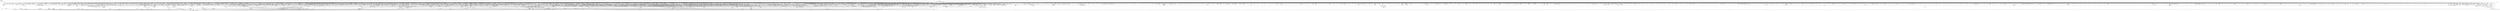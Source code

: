 digraph kerncollapsed {
    "io_poll_can_finish_inline.isra.0" [color="black"];
    "__note_gp_changes" [color="black"];
    "Indirect call39" [color="black"];
    "__hrtimer_next_event_base.constprop.0" [color="black"];
    "find_first_bit_6" [color="black"];
    "tlb_flush_mmu_tlbonly_1" [color="black"];
    "pfn_is_map_memory" [color="black"];
    "__arch_copy_to_user" [color="black"];
    "mas_mab_cp" [color="black"];
    "do_raw_spin_lock_57" [color="black"];
    "mas_next_sibling" [color="black"];
    "collect_posix_cputimers" [color="black"];
    "get_cred_1" [color="black"];
    "skb_tailroom_2" [color="black"];
    "__pm_relax" [color="black"];
    "__raw_spin_lock_irqsave_18" [color="black"];
    "_copy_from_user_6" [color="black"];
    "mte_copy_page_tags" [color="black"];
    "mas_pause" [color="black"];
    "sched_clock_noinstr" [color="black"];
    "mas_state_walk" [color="black"];
    "get_pfnblock_flags_mask" [color="black"];
    "__raw_spin_lock_26" [color="black"];
    "dput_to_list" [color="black"];
    "srcu_read_unlock.constprop.0" [color="black"];
    "Indirect call206" [color="black"];
    "mas_is_err" [color="black"];
    "mnt_set_mountpoint" [color="black"];
    "__irq_startup" [color="black"];
    "req_ref_put_and_test" [color="black"];
    "rseq_migrate" [color="black"];
    "tlb_remove_table_sync_one" [color="black"];
    "Indirect call184" [color="black"];
    "__kern_my_cpu_offset_18" [color="black"];
    "Indirect call5" [color="black"];
    "io_wq_work_match_item" [color="black"];
    "init_entity_runnable_average" [color="black"];
    "Indirect call7" [color="black"];
    "rwsem_set_nonspinnable" [color="black"];
    "pcpu_next_md_free_region" [color="black"];
    "skb_flow_get_icmp_tci" [color="black"];
    "folio_size_2" [color="black"];
    "Indirect call156" [color="black"];
    "set_secondary_fwnode" [color="black"];
    "timekeeping_get_ns" [color="black"];
    "mast_ascend" [color="black"];
    "__raw_spin_unlock_irqrestore_33" [color="black"];
    "__inode_add_lru" [color="black"];
    "ttwu_do_activate.constprop.0" [color="black"];
    "Indirect call82" [color="black"];
    "test_and_set_bit_lock.constprop.0" [color="black"];
    "print_tainted" [color="black"];
    "__raw_spin_lock_28" [color="black"];
    "list_del_2" [color="black"];
    "do_raw_spin_lock_18" [color="black"];
    "arch_local_irq_save_8" [color="black"];
    "Indirect call67" [color="black"];
    "Indirect call127" [color="black"];
    "dl_rq_of_se" [color="black"];
    "Indirect call101" [color="black"];
    "do_softirq_own_stack" [color="black"];
    "find_next_bit_17" [color="black"];
    "lockref_get_not_zero" [color="black"];
    "xas_reload" [color="black"];
    "xas_error.isra.0_1" [color="black"];
    "Indirect call137" [color="black"];
    "xas_result" [color="black"];
    "Indirect call79" [color="black"];
    "srcu_get_delay.isra.0" [color="black"];
    "prepare_to_wait_event" [color="black"];
    "find_later_rq" [color="black"];
    "__kern_my_cpu_offset_14" [color="black"];
    "page_ref_dec_and_test_1" [color="black"];
    "_prb_read_valid" [color="black"];
    "find_alive_thread.isra.0" [color="black"];
    "__raw_spin_lock_irq_1" [color="black"];
    "__skb_dequeue_3" [color="black"];
    "__dev_fwnode" [color="black"];
    "fsnotify_connector_sb" [color="black"];
    "do_raw_spin_lock_26" [color="black"];
    "tick_get_device" [color="black"];
    "rcu_gp_is_expedited" [color="black"];
    "__wake_up_common" [color="black"];
    "pmd_clear_huge" [color="black"];
    "is_subdir" [color="black"];
    "xas_set_order.part.0" [color="black"];
    "security_sk_free" [color="black"];
    "Indirect call10" [color="black"];
    "do_raw_spin_lock_93" [color="black"];
    "test_ti_thread_flag_19" [color="black"];
    "kill_device" [color="black"];
    "do_raw_spin_lock_56" [color="black"];
    "hrtimer_reprogram.constprop.0" [color="black"];
    "need_seqretry" [color="black"];
    "__percpu_add_case_64_4" [color="black"];
    "io_wq_hash_work" [color="black"];
    "__sw_hweight64" [color="black"];
    "memblock_search" [color="black"];
    "__anon_vma_interval_tree_augment_rotate" [color="black"];
    "io_cancel_cb" [color="black"];
    "__raw_spin_lock_irq.constprop.0_1" [color="black"];
    "arm64_kernel_unmapped_at_el0_3" [color="black"];
    "d_path" [color="black"];
    "first_zones_zonelist_1" [color="black"];
    "pfn_valid_1" [color="black"];
    "kernfs_release_file.part.0.isra.0" [color="black"];
    "__srcu_read_lock" [color="black"];
    "__raw_spin_lock_irqsave.constprop.0_7" [color="black"];
    "invalid_folio_referenced_vma" [color="black"];
    "Indirect call211" [color="black"];
    "__raw_spin_lock_22" [color="black"];
    "__kern_my_cpu_offset_17" [color="black"];
    "tty_termios_input_baud_rate" [color="black"];
    "__reuseport_detach_sock.isra.0" [color="black"];
    "__raw_read_lock.constprop.0_1" [color="black"];
    "__raw_spin_lock_irq_41" [color="black"];
    "select_collect" [color="black"];
    "freezing_slow_path" [color="black"];
    "virt_to_head_page.isra.0" [color="black"];
    "int_sqrt" [color="black"];
    "Indirect call71" [color="black"];
    "sibling_imbalance.isra.0" [color="black"];
    "futex_top_waiter" [color="black"];
    "__cmpxchg_case_mb_32.constprop.0" [color="black"];
    "Indirect call63" [color="black"];
    "skb_has_frag_list" [color="black"];
    "mapping_allow_writable" [color="black"];
    "wq_worker_running" [color="black"];
    "__radix_tree_lookup" [color="black"];
    "set_area_direct_map" [color="black"];
    "put_unused_fd" [color="black"];
    "local_bh_disable" [color="black"];
    "do_raw_spin_lock.constprop.0_14" [color="black"];
    "get_work_pwq" [color="black"];
    "do_raw_spin_lock.constprop.0_6" [color="black"];
    "cpu_do_switch_mm" [color="black"];
    "__raw_spin_unlock_irqrestore_32" [color="black"];
    "system_supports_mte_1" [color="black"];
    "list_del_init_5" [color="black"];
    "workingset_eviction" [color="black"];
    "Indirect call104" [color="black"];
    "rcu_accelerate_cbs" [color="black"];
    "__raw_write_unlock_irq_5" [color="black"];
    "__sync_icache_dcache" [color="black"];
    "ihold" [color="black"];
    "percpu_counter_add_batch" [color="black"];
    "hlist_del_init" [color="black"];
    "__put_cpu_fpsimd_context" [color="black"];
    "pcpu_block_update_hint_alloc" [color="black"];
    "mas_find_setup.constprop.0" [color="black"];
    "Indirect call125" [color="black"];
    "__wake_up_locked_key" [color="black"];
    "mas_allocated.isra.0" [color="black"];
    "sync_icache_aliases" [color="black"];
    "inc_tlb_flush_pending" [color="black"];
    "__local_bh_enable_ip" [color="black"];
    "Indirect call109" [color="black"];
    "free_vmap_area_rb_augment_cb_rotate" [color="black"];
    "vm_unacct_memory_1" [color="black"];
    "timer_delete_hook" [color="black"];
    "do_raw_spin_lock_13" [color="black"];
    "__raw_spin_lock_irqsave_11" [color="black"];
    "list_lru_del" [color="black"];
    "__raw_spin_lock_irqsave_23" [color="black"];
    "override_creds" [color="black"];
    "test_and_set_ti_thread_flag_1" [color="black"];
    "__do_once_start" [color="black"];
    "__cmpxchg_case_acq_32.constprop.0_20" [color="black"];
    "kernfs_get" [color="black"];
    "__raw_spin_lock_irq_43" [color="black"];
    "mas_put_in_tree" [color="black"];
    "release_thread" [color="black"];
    "online_section_nr" [color="black"];
    "cpumask_and.isra.0_3" [color="black"];
    "wp_page_reuse" [color="black"];
    "posix_cputimers_group_init" [color="black"];
    "chacha_block_generic" [color="black"];
    "exit_oom_victim" [color="black"];
    "__raw_spin_lock_irqsave_52" [color="black"];
    "__lookup_mnt" [color="black"];
    "rcu_seq_set_state" [color="black"];
    "__efistub_caches_clean_inval_pou" [color="black"];
    "irqd_irq_disabled.isra.0" [color="black"];
    "Indirect call83" [color="black"];
    "rb_first" [color="black"];
    "do_raw_spin_lock_23" [color="black"];
    "__sw_hweight32" [color="black"];
    "Indirect call64" [color="black"];
    "__enqueue_entity" [color="black"];
    "mas_leaf_max_gap" [color="black"];
    "Indirect call136" [color="black"];
    "Indirect call113" [color="black"];
    "__set_task_comm" [color="black"];
    "Indirect call198" [color="black"];
    "will_become_orphaned_pgrp" [color="black"];
    "free_unref_page_commit" [color="black"];
    "__raw_spin_lock.constprop.0_2" [color="black"];
    "do_raw_spin_lock_29" [color="black"];
    "irq_get_irq_data" [color="black"];
    "io_poll_find.constprop.0" [color="black"];
    "mas_prev_slot" [color="black"];
    "Indirect call99" [color="black"];
    "sched_clock" [color="black"];
    "panic_smp_self_stop" [color="black"];
    "put_dec_full8" [color="black"];
    "dev_bus_name" [color="black"];
    "percpu_counter_set" [color="black"];
    "__mnt_drop_write" [color="black"];
    "set_kpti_asid_bits" [color="black"];
    "Indirect call50" [color="black"];
    "Indirect call160" [color="black"];
    "do_raw_spin_lock_3" [color="black"];
    "_find_next_or_bit" [color="black"];
    "zone_watermark_ok" [color="black"];
    "Indirect call185" [color="black"];
    "vma_last_pgoff" [color="black"];
    "workingset_test_recent" [color="black"];
    "__raw_spin_lock_18" [color="black"];
    "__raw_spin_unlock_irq_19" [color="black"];
    "clear_ti_thread_flag_4" [color="black"];
    "Indirect call19" [color="black"];
    "__printk_cpu_sync_wait" [color="black"];
    "prb_commit" [color="black"];
    "mas_find" [color="black"];
    "mntget" [color="black"];
    "xas_error.isra.0" [color="black"];
    "clear_ti_thread_flag_6" [color="black"];
    "slab_want_init_on_alloc" [color="black"];
    "get_file_1" [color="black"];
    "cleanup_timerqueue" [color="black"];
    "cpus_share_cache" [color="black"];
    "read_seqbegin_or_lock" [color="black"];
    "raw_spin_rq_unlock_irqrestore" [color="black"];
    "Indirect call168" [color="black"];
    "task_pid_vnr_1" [color="black"];
    "skb_checksum" [color="black"];
    "io_wq_exit_start" [color="black"];
    "lock_mnt_tree" [color="black"];
    "first_zones_zonelist" [color="black"];
    "Indirect call37" [color="black"];
    "Indirect call62" [color="black"];
    "__percpu_add_case_32_21" [color="black"];
    "pm_runtime_deactivate_timer" [color="black"];
    "__list_del_entry_1" [color="black"];
    "Indirect call15" [color="black"];
    "pcpu_chunk_slot" [color="black"];
    "get_pwq" [color="black"];
    "inode_io_list_move_locked" [color="black"];
    "__kern_my_cpu_offset_42" [color="black"];
    "__kern_my_cpu_offset_91" [color="black"];
    "rt_mutex_slowtrylock" [color="black"];
    "__accumulate_pelt_segments" [color="black"];
    "__cmpxchg_case_acq_32.constprop.0_16" [color="black"];
    "sme_save_state" [color="black"];
    "_mix_pool_bytes" [color="black"];
    "lockref_get" [color="black"];
    "wake_up_bit" [color="black"];
    "dl_task_is_earliest_deadline" [color="black"];
    "dev_pm_disable_wake_irq_check" [color="black"];
    "cpu_online" [color="black"];
    "__update_min_deadline" [color="black"];
    "Indirect call134" [color="black"];
    "io_req_defer_failed" [color="black"];
    "mas_wr_store_setup" [color="black"];
    "invalid_migration_vma" [color="black"];
    "rcu_exp_need_qs" [color="black"];
    "unhash_mnt" [color="black"];
    "io_cqring_wake" [color="black"];
    "folio_trylock" [color="black"];
    "lock_timer_base" [color="black"];
    "__kern_my_cpu_offset_83" [color="black"];
    "prb_first_valid_seq" [color="black"];
    "Indirect call18" [color="black"];
    "Indirect call192" [color="black"];
    "PageMovable" [color="black"];
    "do_raw_spin_lock_66" [color="black"];
    "this_cpu_has_cap" [color="black"];
    "__dl_add" [color="black"];
    "__raw_spin_lock_irqsave_1" [color="black"];
    "__raw_spin_unlock_irqrestore_12" [color="black"];
    "pfn_valid_2" [color="black"];
    "move_linked_works" [color="black"];
    "folio_trylock_flag" [color="black"];
    "vm_stat_account" [color="black"];
    "__cmpxchg_case_acq_32.constprop.0_8" [color="black"];
    "find_next_zero_bit" [color="black"];
    "mas_data_end" [color="black"];
    "arm64_kernel_unmapped_at_el0_4" [color="black"];
    "strncmp" [color="black"];
    "find_next_bit_29" [color="black"];
    "mas_next_setup.constprop.0" [color="black"];
    "Indirect call188" [color="black"];
    "__arm64_sys_timer_create" [color="black"];
    "Indirect call6" [color="black"];
    "find_vm_area" [color="black"];
    "__raw_spin_unlock_irqrestore_14" [color="black"];
    "try_to_unmap_flush" [color="black"];
    "mapping_unmap_writable" [color="black"];
    "gup_must_unshare" [color="black"];
    "vma_interval_tree_augment_propagate" [color="black"];
    "fpsimd_flush_task_state" [color="black"];
    "dl_clear_overload.part.0" [color="black"];
    "noop_dirty_folio" [color="black"];
    "find_next_bit_6" [color="black"];
    "dec_rlimit_ucounts" [color="black"];
    "rt_mutex_setprio" [color="black"];
    "Indirect call190" [color="black"];
    "__page_set_anon_rmap" [color="black"];
    "mas_alloc_req.isra.0" [color="black"];
    "Indirect call182" [color="black"];
    "do_raw_spin_lock_64" [color="black"];
    "clear_ti_thread_flag_5" [color="black"];
    "__raw_write_lock_irq" [color="black"];
    "llist_del_first" [color="black"];
    "tty_audit_fork" [color="black"];
    "cfs_rq_of" [color="black"];
    "set_ti_thread_flag_4" [color="black"];
    "do_raw_spin_lock_30" [color="black"];
    "d_find_alias" [color="black"];
    "recalc_sigpending" [color="black"];
    "queued_read_lock.constprop.0" [color="black"];
    "desc_read" [color="black"];
    "wb_stat_error" [color="black"];
    "__raw_spin_lock_irq_25" [color="black"];
    "_copy_from_iter" [color="black"];
    "vma_interval_tree_insert_after" [color="black"];
    "set_load_weight" [color="black"];
    "__cmpxchg_case_acq_32.constprop.0_21" [color="black"];
    "next_signal" [color="black"];
    "dget" [color="black"];
    "group_classify" [color="black"];
    "unmask_irq" [color="black"];
    "__raw_spin_lock_54" [color="black"];
    "flush_tlb_mm_1" [color="black"];
    "peernet2id" [color="black"];
    "spin_lock_irqsave_check_contention" [color="black"];
    "arch_stack_walk" [color="black"];
    "is_rlimit_overlimit" [color="black"];
    "do_raw_spin_lock_37" [color="black"];
    "__raw_spin_unlock_irq.constprop.0_1" [color="black"];
    "rcu_segcblist_first_pend_cb" [color="black"];
    "__raw_spin_lock_24" [color="black"];
    "__irq_domain_activate_irq" [color="black"];
    "find_task_by_vpid" [color="black"];
    "lowest_in_progress" [color="black"];
    "pcpu_next_fit_region.constprop.0" [color="black"];
    "__printk_safe_exit" [color="black"];
    "__wb_update_bandwidth.constprop.0" [color="black"];
    "rcu_seq_end" [color="black"];
    "mm_trace_rss_stat" [color="black"];
    "pte_mkdirty" [color="black"];
    "__dev_pm_qos_resume_latency" [color="black"];
    "vm_commit_limit" [color="black"];
    "__sk_mem_reduce_allocated" [color="black"];
    "__futex_unqueue" [color="black"];
    "folio_mapped_1" [color="black"];
    "__wake_up_locked_key_bookmark" [color="black"];
    "access_ok_12" [color="black"];
    "__raw_read_lock_irqsave.constprop.0_1" [color="black"];
    "kobj_ns_ops" [color="black"];
    "is_migration_entry" [color="black"];
    "find_next_bit_15" [color="black"];
    "find_next_bit.constprop.0_7" [color="black"];
    "security_inode_init_security_anon" [color="black"];
    "__raw_spin_unlock_irqrestore_1" [color="black"];
    "min_deadline_cb_rotate" [color="black"];
    "hrtimer_start_range_ns" [color="black"];
    "mas_descend" [color="black"];
    "__raw_spin_lock_bh.constprop.0_5" [color="black"];
    "prepend_char" [color="black"];
    "find_suitable_fallback" [color="black"];
    "__raw_read_unlock.constprop.0_6" [color="black"];
    "task_work_cancel_match" [color="black"];
    "Indirect call205" [color="black"];
    "__dl_sub" [color="black"];
    "folio_nr_pages_1" [color="black"];
    "vma_iter_config" [color="black"];
    "__attach_mnt" [color="black"];
    "cpumask_weight" [color="black"];
    "__balance_callbacks" [color="black"];
    "arm_timer" [color="black"];
    "Indirect call178" [color="black"];
    "gfp_pfmemalloc_allowed" [color="black"];
    "smp_call_function_many" [color="black"];
    "wakeup_source_deactivate" [color="black"];
    "page_ref_add_1" [color="black"];
    "__raw_spin_unlock_irq_45" [color="black"];
    "__cmpxchg_case_rel_32" [color="black"];
    "timerqueue_iterate_next" [color="black"];
    "addr_to_vb_xa" [color="black"];
    "cpumask_and" [color="black"];
    "zone_page_state_add" [color="black"];
    "__cmpxchg_case_acq_32.constprop.0_15" [color="black"];
    "__raw_spin_lock_20" [color="black"];
    "kthread_data" [color="black"];
    "__raw_write_lock_irq.constprop.0" [color="black"];
    "find_vma" [color="black"];
    "kernfs_root" [color="black"];
    "folio_nr_pages_2" [color="black"];
    "filemap_release_folio" [color="black"];
    "__raw_spin_unlock_irq_4" [color="black"];
    "__raw_spin_unlock_irq_43" [color="black"];
    "security_secid_to_secctx" [color="black"];
    "find_next_bit.constprop.0_8" [color="black"];
    "find_next_and_bit" [color="black"];
    "tk_clock_read" [color="black"];
    "qdisc_maybe_clear_missed" [color="black"];
    "rcu_poll_gp_seq_start" [color="black"];
    "io_poll_remove_entries" [color="black"];
    "__kern_my_cpu_offset_54" [color="black"];
    "rcu_is_cpu_rrupt_from_idle" [color="black"];
    "Indirect call132" [color="black"];
    "vmf_pte_changed" [color="black"];
    "__io_disarm_linked_timeout" [color="black"];
    "__raw_spin_lock_32" [color="black"];
    "Indirect call76" [color="black"];
    "do_raw_spin_lock_35" [color="black"];
    "get_sd_balance_interval" [color="black"];
    "lock_hrtimer_base" [color="black"];
    "Indirect call126" [color="black"];
    "plist_del" [color="black"];
    "cpu_clock_sample" [color="black"];
    "inode_add_lru" [color="black"];
    "invalid_mkclean_vma" [color="black"];
    "_find_next_and_bit" [color="black"];
    "skb_orphan_1" [color="black"];
    "lazy_max_pages" [color="black"];
    "call_function_single_prep_ipi" [color="black"];
    "do_raw_spin_lock_117" [color="black"];
    "timer_delete_sync" [color="black"];
    "netlink_has_listeners" [color="black"];
    "Indirect call171" [color="black"];
    "do_raw_spin_lock_34" [color="black"];
    "next_zone" [color="black"];
    "finish_swait" [color="black"];
    "do_raw_spin_lock_8" [color="black"];
    "prepend_name" [color="black"];
    "hrtimer_force_reprogram.constprop.0" [color="black"];
    "ktime_get_mono_fast_ns" [color="black"];
    "list_del_init" [color="black"];
    "d_flags_for_inode" [color="black"];
    "dl_bw_cpus" [color="black"];
    "__raw_spin_lock_irq_12" [color="black"];
    "__rb_rotate_set_parents" [color="black"];
    "queued_read_unlock.constprop.0_2" [color="black"];
    "sock_flag_3" [color="black"];
    "io_acct_run_queue" [color="black"];
    "avg_vruntime" [color="black"];
    "xas_next_entry.constprop.0" [color="black"];
    "__raw_spin_lock_irqsave_32" [color="black"];
    "blake2s_update" [color="black"];
    "dl_bw_of" [color="black"];
    "__percpu_counter_sum" [color="black"];
    "tlb_remove_table_smp_sync" [color="black"];
    "__mnt_is_readonly" [color="black"];
    "prepend_path" [color="black"];
    "wb_io_lists_depopulated" [color="black"];
    "cpu_util_cfs" [color="black"];
    "Indirect call53" [color="black"];
    "mas_set_height" [color="black"];
    "__cmpxchg_case_acq_32.constprop.0_1" [color="black"];
    "anon_vma_interval_tree_iter_next" [color="black"];
    "__raw_spin_lock_irqsave.constprop.0_2" [color="black"];
    "activate_task" [color="black"];
    "raw_spin_rq_trylock" [color="black"];
    "set_ti_thread_flag" [color="black"];
    "strcpy" [color="black"];
    "prepare_alloc_pages.constprop.0" [color="black"];
    "__cmpxchg_case_mb_32_4" [color="black"];
    "need_active_balance" [color="black"];
    "atomic_notifier_call_chain" [color="black"];
    "mnt_add_count" [color="black"];
    "__anon_vma_interval_tree_subtree_search" [color="black"];
    "tag_clear" [color="black"];
    "calc_wheel_index" [color="black"];
    "mnt_dec_writers" [color="black"];
    "__kern_my_cpu_offset_28" [color="black"];
    "to_kthread" [color="black"];
    "rpm_check_suspend_allowed" [color="black"];
    "prb_reserve" [color="black"];
    "folio_unlock" [color="black"];
    "wb_update_bandwidth" [color="black"];
    "kobj_child_ns_ops" [color="black"];
    "cpu_online_3" [color="black"];
    "__kmem_obj_info" [color="black"];
    "arm_smccc_1_1_get_conduit" [color="black"];
    "skb_headers_offset_update" [color="black"];
    "Indirect call73" [color="black"];
    "hlist_del_init_2" [color="black"];
    "__kern_my_cpu_offset_47" [color="black"];
    "compaction_defer_reset" [color="black"];
    "posix_cpu_timers_exit" [color="black"];
    "folio_nr_pages_4" [color="black"];
    "Indirect call78" [color="black"];
    "xas_find" [color="black"];
    "xa_err" [color="black"];
    "__disable_irq_nosync" [color="black"];
    "Indirect call158" [color="black"];
    "__raw_spin_unlock_irqrestore_31" [color="black"];
    "futex_q_unlock" [color="black"];
    "arch_local_irq_enable_2" [color="black"];
    "__raw_spin_unlock_irq_17" [color="black"];
    "_find_next_zero_bit" [color="black"];
    "pageblock_skip_persistent" [color="black"];
    "find_next_bit_7" [color="black"];
    "Indirect call214" [color="black"];
    "do_raw_spin_lock_72" [color="black"];
    "__raw_spin_trylock" [color="black"];
    "arch_irq_work_raise" [color="black"];
    "arch_local_irq_save_1" [color="black"];
    "count_vm_event_1" [color="black"];
    "rcu_seq_start_1" [color="black"];
    "__kern_my_cpu_offset_21" [color="black"];
    "__raw_spin_lock_2" [color="black"];
    "pte_offset_kernel.isra.0" [color="black"];
    "fpsimd_preserve_current_state" [color="black"];
    "__raw_spin_lock_irqsave_51" [color="black"];
    "__wake_up_pollfree" [color="black"];
    "__wake_q_add" [color="black"];
    "cpumask_next_and" [color="black"];
    "mast_spanning_rebalance.isra.0" [color="black"];
    "__mnt_want_write_file" [color="black"];
    "__raw_spin_lock_irq_17" [color="black"];
    "set_page_dirty" [color="black"];
    "Indirect call213" [color="black"];
    "skb_header_pointer_2" [color="black"];
    "Indirect call131" [color="black"];
    "__raw_spin_lock_27" [color="black"];
    "__percpu_add_case_64.constprop.0_3" [color="black"];
    "__percpu_add_case_64_7" [color="black"];
    "_compound_head" [color="black"];
    "task_get_vl" [color="black"];
    "__integrity_iint_find" [color="black"];
    "update_min_vruntime" [color="black"];
    "sock_inuse_add" [color="black"];
    "folio_evictable_1" [color="black"];
    "is_bad_inode" [color="black"];
    "has_managed_dma" [color="black"];
    "__free_one_page" [color="black"];
    "do_softirq" [color="black"];
    "access_ok_16" [color="black"];
    "__cmpxchg_case_acq_32.constprop.0_2" [color="black"];
    "exit_task_stack_account" [color="black"];
    "list_del_init_8" [color="black"];
    "security_file_set_fowner" [color="black"];
    "Indirect call204" [color="black"];
    "unlock_mount_hash" [color="black"];
    "__timer_delete_sync" [color="black"];
    "kernfs_name_hash" [color="black"];
    "__raw_spin_unlock_irq_3" [color="black"];
    "__kern_my_cpu_offset_24" [color="black"];
    "tag_get" [color="black"];
    "__count_vm_events_3" [color="black"];
    "__raw_spin_lock_irq_11" [color="black"];
    "rcu_cblist_init" [color="black"];
    "cpumask_next.constprop.0" [color="black"];
    "Indirect call143" [color="black"];
    "prepare_to_wait_exclusive" [color="black"];
    "copy_user_highpage" [color="black"];
    "folio_anon_vma" [color="black"];
    "__get_task_comm" [color="black"];
    "__io_put_kbuf_list" [color="black"];
    "__page_cache_release" [color="black"];
    "lookup_mountpoint" [color="black"];
    "vma_fs_can_writeback" [color="black"];
    "clear_inode" [color="black"];
    "find_unlink_vmap_area" [color="black"];
    "io_timeout_extract" [color="black"];
    "update_pm_runtime_accounting" [color="black"];
    "blake2s.constprop.0" [color="black"];
    "cpumask_intersects.constprop.0_1" [color="black"];
    "__raw_spin_lock_irq_23" [color="black"];
    "do_raw_spin_lock.constprop.0_3" [color="black"];
    "compaction_suitable" [color="black"];
    "unreserve_highatomic_pageblock" [color="black"];
    "Indirect call175" [color="black"];
    "fpsimd_save_state" [color="black"];
    "mte_dead_walk" [color="black"];
    "req_set_fail_3" [color="black"];
    "Indirect call201" [color="black"];
    "Indirect call16" [color="black"];
    "__percpu_add_case_32" [color="black"];
    "get_mm_exe_file" [color="black"];
    "__raw_spin_lock_irq_34" [color="black"];
    "rcu_dynticks_snap" [color="black"];
    "io_wq_get_acct" [color="black"];
    "__raw_spin_lock_34" [color="black"];
    "memchr" [color="black"];
    "copy_to_user_page" [color="black"];
    "__remove_shared_vm_struct.constprop.0" [color="black"];
    "strscpy" [color="black"];
    "pm_qos_update_flags" [color="black"];
    "Indirect call196" [color="black"];
    "folio_isolate_lru" [color="black"];
    "__list_del_entry" [color="black"];
    "skb_zcopy_downgrade_managed" [color="black"];
    "u64_stats_add_1" [color="black"];
    "cpupri_set" [color="black"];
    "copy_thread" [color="black"];
    "folio_total_mapcount" [color="black"];
    "kmap_local_page" [color="black"];
    "timerqueue_del" [color="black"];
    "ktime_get_coarse_real_ts64" [color="black"];
    "auditd_test_task" [color="black"];
    "disable_irq_nosync" [color="black"];
    "load_unaligned_zeropad_1" [color="black"];
    "__get_cpu_fpsimd_context" [color="black"];
    "__mutex_remove_waiter" [color="black"];
    "d_shrink_add" [color="black"];
    "Indirect call123" [color="black"];
    "do_kernel_restart" [color="black"];
    "mte_parent_slot" [color="black"];
    "Indirect call0" [color="black"];
    "get_ucounts_or_wrap" [color="black"];
    "tty_name" [color="black"];
    "do_raw_spin_lock_41" [color="black"];
    "qdisc_qstats_cpu_qlen_dec" [color="black"];
    "__update_load_avg_se" [color="black"];
    "Indirect call29" [color="black"];
    "Indirect call202" [color="black"];
    "__raw_spin_trylock_3" [color="black"];
    "cpu_switch_to" [color="black"];
    "next_online_pgdat" [color="black"];
    "Indirect call60" [color="black"];
    "__anon_vma_interval_tree_augment_propagate" [color="black"];
    "__kern_my_cpu_offset_89" [color="black"];
    "__rb_erase_color" [color="black"];
    "drain_pages_zone" [color="black"];
    "tsk_fork_get_node" [color="black"];
    "do_raw_spin_lock_51" [color="black"];
    "security_task_getsecid_obj" [color="black"];
    "inode_maybe_inc_iversion" [color="black"];
    "__kern_my_cpu_offset_37" [color="black"];
    "memcg_charge_kernel_stack.part.0" [color="black"];
    "strnlen" [color="black"];
    "io_acct_cancel_pending_work" [color="black"];
    "__raw_spin_unlock_irq_25" [color="black"];
    "timer_delete" [color="black"];
    "copyin" [color="black"];
    "Indirect call27" [color="black"];
    "memset" [color="black"];
    "vma_is_secretmem" [color="black"];
    "node_page_state_add" [color="black"];
    "skb_frag_ref" [color="black"];
    "rcu_poll_gp_seq_end" [color="black"];
    "__skb_checksum" [color="black"];
    "__lock_parent" [color="black"];
    "__percpu_add_case_32_15" [color="black"];
    "mas_walk" [color="black"];
    "__kern_my_cpu_offset_70" [color="black"];
    "mas_safe_min" [color="black"];
    "osq_unlock" [color="black"];
    "find_vmap_area" [color="black"];
    "__dput_to_list" [color="black"];
    "audit_comparator" [color="black"];
    "mutex_spin_on_owner" [color="black"];
    "qdisc_run_begin" [color="black"];
    "get_data" [color="black"];
    "pud_clear_huge" [color="black"];
    "security_release_secctx" [color="black"];
    "__raw_read_unlock.constprop.0_2" [color="black"];
    "__rb_change_child.constprop.0" [color="black"];
    "Indirect call69" [color="black"];
    "oom_unkillable_task.isra.0" [color="black"];
    "__cmpxchg_case_mb_32_6" [color="black"];
    "__raw_spin_lock_irq_35" [color="black"];
    "__audit_uring_entry" [color="black"];
    "flush_dcache_folio" [color="black"];
    "set_ptes.constprop.0.isra.0_1" [color="black"];
    "pcpu_free_area.isra.0" [color="black"];
    "__cmpwait_case_32_2" [color="black"];
    "Indirect call89" [color="black"];
    "filemap_check_errors" [color="black"];
    "__wake_up_klogd.part.0" [color="black"];
    "__kern_my_cpu_offset_71" [color="black"];
    "__zone_watermark_ok" [color="black"];
    "__raw_spin_lock_irq.constprop.0_2" [color="black"];
    "Indirect call183" [color="black"];
    "membarrier_update_current_mm" [color="black"];
    "__raw_spin_unlock_irq" [color="black"];
    "add_device_randomness" [color="black"];
    "fetch_robust_entry" [color="black"];
    "Indirect call161" [color="black"];
    "first_online_pgdat" [color="black"];
    "Indirect call140" [color="black"];
    "virt_to_folio" [color="black"];
    "io_poll_mark_cancelled" [color="black"];
    "folio_mapped_2" [color="black"];
    "sched_post_fork" [color="black"];
    "Indirect call24" [color="black"];
    "auditsc_get_stamp" [color="black"];
    "get_cred" [color="black"];
    "__pi_memcmp" [color="black"];
    "is_cpu_allowed" [color="black"];
    "deactivate_task" [color="black"];
    "Indirect call93" [color="black"];
    "vmalloc_to_page" [color="black"];
    "pagefault_enable_2" [color="black"];
    "__printk_cpu_sync_try_get" [color="black"];
    "__raw_spin_unlock_irq_28" [color="black"];
    "__kern_my_cpu_offset_16" [color="black"];
    "timespec64_equal" [color="black"];
    "Indirect call112" [color="black"];
    "netdev_start_xmit" [color="black"];
    "is_current_pgrp_orphaned" [color="black"];
    "prb_reserve_in_last" [color="black"];
    "lru_note_cost" [color="black"];
    "mm_counter_file" [color="black"];
    "init_completion" [color="black"];
    "notifier_call_chain" [color="black"];
    "__wait_for_common" [color="black"];
    "folio_nr_pages" [color="black"];
    "pcpu_post_unmap_tlb_flush" [color="black"];
    "__percpu_add_case_64.constprop.0" [color="black"];
    "clear_ti_thread_flag_3" [color="black"];
    "task_rq_lock" [color="black"];
    "do_raw_spin_lock_45" [color="black"];
    "strreplace" [color="black"];
    "Indirect call81" [color="black"];
    "_compound_head_13" [color="black"];
    "io_wq_cancel_pending_work" [color="black"];
    "page_try_share_anon_rmap" [color="black"];
    "__to_kthread" [color="black"];
    "list_del_3" [color="black"];
    "set_pfnblock_flags_mask" [color="black"];
    "__raw_spin_lock_21" [color="black"];
    "xas_next_entry" [color="black"];
    "do_raw_spin_lock_50" [color="black"];
    "mtree_load" [color="black"];
    "cpu_online_1" [color="black"];
    "__remove_hrtimer" [color="black"];
    "mas_split_final_node.isra.0" [color="black"];
    "llist_reverse_order" [color="black"];
    "mas_pop_node" [color="black"];
    "dequeue_load_avg" [color="black"];
    "do_raw_spin_lock_38" [color="black"];
    "_compound_head_7" [color="black"];
    "__kern_my_cpu_offset_50" [color="black"];
    "fsnotify_handle_inode_event.isra.0" [color="black"];
    "pwq_activate_inactive_work" [color="black"];
    "get_work_pool" [color="black"];
    "__fswab32_10" [color="black"];
    "do_raw_spin_lock_17" [color="black"];
    "do_init_timer.constprop.0" [color="black"];
    "thread_group_cputime" [color="black"];
    "__page_dup_rmap.constprop.0" [color="black"];
    "count_vm_events" [color="black"];
    "Indirect call43" [color="black"];
    "__cmpxchg_case_acq_32.constprop.0_9" [color="black"];
    "mas_update_gap" [color="black"];
    "__cmpxchg_case_acq_32.constprop.0_13" [color="black"];
    "system_supports_address_auth_1" [color="black"];
    "redirty_tail_locked" [color="black"];
    "fragmentation_index" [color="black"];
    "__var_waitqueue" [color="black"];
    "inode_to_bdi" [color="black"];
    "try_to_unmap_flush_dirty" [color="black"];
    "get_task_mm" [color="black"];
    "allow_direct_reclaim" [color="black"];
    "task_sigpending_1" [color="black"];
    "arch_local_irq_save_5" [color="black"];
    "local_cpu_stop" [color="black"];
    "kick_process" [color="black"];
    "deny_write_access.isra.0" [color="black"];
    "tag_set" [color="black"];
    "get_ldops" [color="black"];
    "percpu_ref_noop_confirm_switch" [color="black"];
    "pagefault_enable_1" [color="black"];
    "del_page_from_free_list" [color="black"];
    "tty_driver_name" [color="black"];
    "Indirect call51" [color="black"];
    "mm_counter" [color="black"];
    "purge_fragmented_block" [color="black"];
    "folio_trylock_4" [color="black"];
    "__fprop_add_percpu_max" [color="black"];
    "rb_prev" [color="black"];
    "check_cb_ovld_locked" [color="black"];
    "skb_tailroom_1" [color="black"];
    "Indirect call35" [color="black"];
    "mas_wr_walk_index.isra.0" [color="black"];
    "Indirect call59" [color="black"];
    "tick_get_wakeup_device" [color="black"];
    "__wake_up_parent" [color="black"];
    "timer_base.isra.0" [color="black"];
    "__raw_spin_unlock_irqrestore_15" [color="black"];
    "fasync_insert_entry" [color="black"];
    "Indirect call117" [color="black"];
    "do_raw_spin_lock_73" [color="black"];
    "find_next_bit_11" [color="black"];
    "__raw_spin_lock_16" [color="black"];
    "u64_stats_add_2" [color="black"];
    "kernfs_should_drain_open_files" [color="black"];
    "__disable_irq" [color="black"];
    "ktime_get_real_ts64" [color="black"];
    "io_cancel_task_cb" [color="black"];
    "zone_page_state_snapshot.constprop.0" [color="black"];
    "IS_ERR_OR_NULL_3" [color="black"];
    "se_weight.isra.0" [color="black"];
    "__mutex_trylock_common" [color="black"];
    "__pi_strcmp" [color="black"];
    "__kern_my_cpu_offset_133" [color="black"];
    "tag_clear_highpage" [color="black"];
    "Indirect call189" [color="black"];
    "tlb_gather_mmu" [color="black"];
    "mt_find" [color="black"];
    "__cmpxchg_case_mb_32_2" [color="black"];
    "compound_order" [color="black"];
    "__init_swait_queue_head" [color="black"];
    "mte_destroy_descend.constprop.0" [color="black"];
    "cpumask_empty_3" [color="black"];
    "hrtimer_sleeper_start_expires" [color="black"];
    "split_map_pages" [color="black"];
    "__raw_spin_lock_4" [color="black"];
    "lock_parent" [color="black"];
    "Indirect call23" [color="black"];
    "percpu_ref_put_many.constprop.0_1" [color="black"];
    "__kern_my_cpu_offset_23" [color="black"];
    "Indirect call119" [color="black"];
    "allow_write_access" [color="black"];
    "mas_leaf_set_meta" [color="black"];
    "Indirect call9" [color="black"];
    "Indirect call48" [color="black"];
    "mod_zone_page_state" [color="black"];
    "page_ref_dec_and_test_2" [color="black"];
    "skb_copy_bits" [color="black"];
    "__kern_my_cpu_offset_36" [color="black"];
    "update_sd_lb_stats" [color="black"];
    "__skb_set_length_1" [color="black"];
    "cpumask_any_and_distribute" [color="black"];
    "rcu_segcblist_pend_cbs" [color="black"];
    "compound_order_2" [color="black"];
    "__kern_my_cpu_offset_67" [color="black"];
    "fsnotify_update_flags" [color="black"];
    "arch_asym_cpu_priority" [color="black"];
    "rcu_segcblist_extract_done_cbs" [color="black"];
    "unlock_page" [color="black"];
    "__mutex_init" [color="black"];
    "Indirect call164" [color="black"];
    "page_ref_inc_6" [color="black"];
    "desc_read_finalized_seq" [color="black"];
    "__cmpwait_case_32_1" [color="black"];
    "__raw_spin_lock_irq_20" [color="black"];
    "wb_dirty_limits" [color="black"];
    "__raw_spin_lock_irqsave_22" [color="black"];
    "set_ptes.constprop.0.isra.0" [color="black"];
    "__bitmap_intersects" [color="black"];
    "Indirect call170" [color="black"];
    "__raw_spin_unlock_irq_23" [color="black"];
    "task_rq_unlock" [color="black"];
    "security_d_instantiate" [color="black"];
    "folio_invalidate" [color="black"];
    "pcpu_chunk_refresh_hint" [color="black"];
    "add_nr_running" [color="black"];
    "proto_memory_pcpu_drain" [color="black"];
    "inode_cgwb_move_to_attached" [color="black"];
    "group_balance_cpu" [color="black"];
    "Indirect call120" [color="black"];
    "detach_entity_load_avg" [color="black"];
    "folio_not_mapped" [color="black"];
    "Indirect call162" [color="black"];
    "sync_exp_work_done" [color="black"];
    "__raw_spin_unlock_irqrestore.constprop.0_1" [color="black"];
    "get_state_synchronize_rcu_full" [color="black"];
    "__cmpxchg_case_acq_32.constprop.0_7" [color="black"];
    "do_raw_spin_lock_116" [color="black"];
    "futex_hb_waiters_dec" [color="black"];
    "add_mm_rss_vec" [color="black"];
    "skb_tailroom" [color="black"];
    "__hlist_del" [color="black"];
    "put_ldops.constprop.0" [color="black"];
    "do_raw_spin_lock_88" [color="black"];
    "tlb_flush" [color="black"];
    "Indirect call157" [color="black"];
    "__kern_my_cpu_offset_27" [color="black"];
    "mm_set_has_pinned_flag" [color="black"];
    "__raw_spin_lock_irqsave.constprop.0_9" [color="black"];
    "cpudl_heapify" [color="black"];
    "__raw_spin_unlock_irq_21" [color="black"];
    "update_cached_migrate" [color="black"];
    "__raw_spin_lock_irqsave_25" [color="black"];
    "fsnotify_first_mark" [color="black"];
    "Indirect call187" [color="black"];
    "Indirect call197" [color="black"];
    "Indirect call88" [color="black"];
    "__raw_spin_lock_irqsave_42" [color="black"];
    "pvm_determine_end_from_reverse" [color="black"];
    "do_raw_spin_lock_65" [color="black"];
    "mte_update_gcr_excl.isra.0" [color="black"];
    "decay_load" [color="black"];
    "io_match_task_safe" [color="black"];
    "__raw_spin_lock_14" [color="black"];
    "kernel_init_pages" [color="black"];
    "audit_gid_comparator" [color="black"];
    "list_splice" [color="black"];
    "io_cancel_req_match" [color="black"];
    "call_on_irq_stack" [color="black"];
    "get_arm64_ftr_reg" [color="black"];
    "propagate_mount_unlock" [color="black"];
    "__wb_writeout_add" [color="black"];
    "security_audit_rule_match" [color="black"];
    "io_poll_add_hash" [color="black"];
    "Indirect call215" [color="black"];
    "find_next_bit.constprop.0_21" [color="black"];
    "hrtimer_cancel" [color="black"];
    "__raise_softirq_irqoff" [color="black"];
    "fsnotify_detach_connector_from_object" [color="black"];
    "__raw_spin_unlock_irq_6" [color="black"];
    "hlist_del_init_4" [color="black"];
    "defer_console_output" [color="black"];
    "get_arm64_ftr_reg_nowarn" [color="black"];
    "rcu_jiffies_till_stall_check" [color="black"];
    "down_trylock" [color="black"];
    "pcpu_init_md_blocks" [color="black"];
    "posix_cpu_timer_rearm" [color="black"];
    "test_ti_thread_flag_1" [color="black"];
    "task_pid_vnr" [color="black"];
    "io_wq_worker_running" [color="black"];
    "__siphash_unaligned" [color="black"];
    "arch_smp_send_reschedule" [color="black"];
    "__mod_lruvec_state" [color="black"];
    "__init_waitqueue_head" [color="black"];
    "__flow_hash_from_keys" [color="black"];
    "inc_rlimit_ucounts" [color="black"];
    "__raw_spin_trylock_1" [color="black"];
    "ptep_set_access_flags" [color="black"];
    "__kern_my_cpu_offset_26" [color="black"];
    "do_raw_spin_lock_46" [color="black"];
    "move_freelist_tail" [color="black"];
    "__raw_spin_unlock_irq.constprop.0_2" [color="black"];
    "xa_load" [color="black"];
    "Indirect call207" [color="black"];
    "__raw_read_lock.constprop.0_5" [color="black"];
    "pmd_offset.isra.0" [color="black"];
    "__percpu_down_write_trylock" [color="black"];
    "xas_set_offset" [color="black"];
    "Indirect call30" [color="black"];
    "fill_contig_page_info" [color="black"];
    "__isolate_free_page" [color="black"];
    "flush_dcache_page" [color="black"];
    "do_raw_spin_lock_69" [color="black"];
    "prep_compound_page" [color="black"];
    "do_raw_spin_lock_42" [color="black"];
    "unlock_task_sighand.isra.0_1" [color="black"];
    "sock_rfree" [color="black"];
    "Indirect call128" [color="black"];
    "bsearch" [color="black"];
    "folio_test_uptodate" [color="black"];
    "idle_cpu" [color="black"];
    "mmgrab_1" [color="black"];
    "__raw_spin_lock" [color="black"];
    "no_blink" [color="black"];
    "dl_set_overload.part.0" [color="black"];
    "_compound_head_5" [color="black"];
    "ksize" [color="black"];
    "do_timer_create" [color="black"];
    "__skb_header_pointer" [color="black"];
    "__reset_isolation_pfn" [color="black"];
    "security_task_kill" [color="black"];
    "add_wait_queue_exclusive" [color="black"];
    "mas_wr_new_end" [color="black"];
    "expand" [color="black"];
    "__wait_on_bit" [color="black"];
    "__bitmap_set" [color="black"];
    "__kern_my_cpu_offset_15" [color="black"];
    "enqueue_hrtimer.constprop.0" [color="black"];
    "wb_io_lists_populated" [color="black"];
    "rcu_seq_snap" [color="black"];
    "anon_vma_interval_tree_post_update_vma" [color="black"];
    "Indirect call195" [color="black"];
    "crng_make_state" [color="black"];
    "ma_dead_node" [color="black"];
    "data_check_size" [color="black"];
    "hrtimer_active" [color="black"];
    "__percpu_add_case_32_13" [color="black"];
    "Indirect call159" [color="black"];
    "__raw_spin_unlock_irq_11" [color="black"];
    "find_vpid" [color="black"];
    "security_capable" [color="black"];
    "mapping_shrinkable_2" [color="black"];
    "__cmpxchg_case_acq_32.constprop.0_4" [color="black"];
    "update_dl_rq_load_avg" [color="black"];
    "qdisc_qstats_cpu_backlog_dec" [color="black"];
    "mas_rewalk_if_dead" [color="black"];
    "prb_next_seq" [color="black"];
    "__list_del_entry_2" [color="black"];
    "folio_wake_bit" [color="black"];
    "io_fill_cqe_aux" [color="black"];
    "__cmpxchg_case_acq_32.constprop.0_10" [color="black"];
    "futex_hash" [color="black"];
    "local_bh_enable" [color="black"];
    "folio_try_get_rcu" [color="black"];
    "find_next_and_bit.constprop.0" [color="black"];
    "propagation_next" [color="black"];
    "rt_mutex_top_waiter" [color="black"];
    "__kern_my_cpu_offset_4" [color="black"];
    "mte_sync_tags" [color="black"];
    "put_dec" [color="black"];
    "Indirect call191" [color="black"];
    "ktime_get_with_offset" [color="black"];
    "do_raw_spin_lock_118" [color="black"];
    "__nr_to_section" [color="black"];
    "pcpu_chunk_relocate" [color="black"];
    "select_collect2" [color="black"];
    "__kern_my_cpu_offset_44" [color="black"];
    "flush_tlb_batched_pending" [color="black"];
    "radix_tree_next_chunk" [color="black"];
    "cpu_timer_dequeue" [color="black"];
    "_find_next_bit" [color="black"];
    "Indirect call8" [color="black"];
    "raw_spin_rq_lock_1" [color="black"];
    "internal_add_timer" [color="black"];
    "Indirect call42" [color="black"];
    "vma_interval_tree_insert" [color="black"];
    "__raw_spin_lock_irqsave_5" [color="black"];
    "__raw_spin_lock_irqsave.constprop.0_1" [color="black"];
    "find_buddy_page_pfn" [color="black"];
    "free_vmap_area_rb_augment_cb_propagate" [color="black"];
    "__dev_put.part.0" [color="black"];
    "spin_lock_irqsave_ssp_contention" [color="black"];
    "__cmpxchg_case_acq_32.constprop.0_17" [color="black"];
    "__raw_spin_unlock_irqrestore_29" [color="black"];
    "mmgrab_2" [color="black"];
    "__raw_spin_unlock_irq_7" [color="black"];
    "do_raw_spin_lock_31" [color="black"];
    "rb_erase_cached.isra.0" [color="black"];
    "get_state_synchronize_rcu" [color="black"];
    "Indirect call3" [color="black"];
    "__percpu_add_case_64_6" [color="black"];
    "inode_io_list_del" [color="black"];
    "Indirect call203" [color="black"];
    "system_supports_tlb_range_1" [color="black"];
    "do_raw_spin_lock_28" [color="black"];
    "console_srcu_read_unlock" [color="black"];
    "do_raw_spin_lock_52" [color="black"];
    "wake_all_kswapds" [color="black"];
    "do_raw_spin_lock" [color="black"];
    "Indirect call138" [color="black"];
    "access_ok_11" [color="black"];
    "Indirect call130" [color="black"];
    "Indirect call38" [color="black"];
    "__raw_spin_unlock_bh.constprop.0" [color="black"];
    "folio_add_new_anon_rmap" [color="black"];
    "Indirect call151" [color="black"];
    "do_raw_spin_lock_7" [color="black"];
    "__cmpxchg_case_rel_64" [color="black"];
    "xas_not_node" [color="black"];
    "__raw_spin_unlock_irqrestore_38" [color="black"];
    "__raw_spin_unlock_irq_20" [color="black"];
    "do_raw_spin_lock_80" [color="black"];
    "io_prep_async_work" [color="black"];
    "bump_cpu_timer" [color="black"];
    "enqueue_pushable_dl_task" [color="black"];
    "pm_runtime_get_noresume" [color="black"];
    "system_supports_generic_auth" [color="black"];
    "__hrtimer_get_next_event" [color="black"];
    "rb_insert_color_cached" [color="black"];
    "__kern_my_cpu_offset_76" [color="black"];
    "kmalloc_size_roundup" [color="black"];
    "sock_flag.constprop.0" [color="black"];
    "Indirect call11" [color="black"];
    "net_eq_idr" [color="black"];
    "csum_block_add_ext" [color="black"];
    "Indirect call47" [color="black"];
    "queued_write_lock.constprop.0_1" [color="black"];
    "Indirect call209" [color="black"];
    "skb_zcopy" [color="black"];
    "min_deadline_cb_propagate" [color="black"];
    "new_context" [color="black"];
    "Indirect call55" [color="black"];
    "__raw_spin_lock_irqsave_7" [color="black"];
    "pcpu_update_empty_pages" [color="black"];
    "is_software_node" [color="black"];
    "wake_up_klogd" [color="black"];
    "__percpu_add_case_32_8" [color="black"];
    "fatal_signal_pending_4" [color="black"];
    "arch_local_irq_restore_2" [color="black"];
    "__kern_my_cpu_offset_74" [color="black"];
    "xa_find" [color="black"];
    "tlb_flush_1" [color="black"];
    "__raw_spin_lock_43" [color="black"];
    "mod_timer" [color="black"];
    "vma_interval_tree_subtree_search" [color="black"];
    "set_tsk_need_resched" [color="black"];
    "hrtimer_forward" [color="black"];
    "node_tag_clear" [color="black"];
    "should_fail_alloc_page" [color="black"];
    "__cmpxchg_case_64.isra.0" [color="black"];
    "pte_to_swp_entry" [color="black"];
    "rcu_segcblist_advance" [color="black"];
    "find_next_zero_bit_2" [color="black"];
    "ktime_get" [color="black"];
    "kthread_probe_data" [color="black"];
    "__raw_spin_lock_irq_21" [color="black"];
    "__percpu_add_case_64.constprop.0_1" [color="black"];
    "__raw_spin_lock_irqsave_6" [color="black"];
    "cpumask_subset" [color="black"];
    "fatal_signal_pending_6" [color="black"];
    "posixtimer_rearm" [color="black"];
    "Indirect call46" [color="black"];
    "xas_init_marks" [color="black"];
    "mapping_shrinkable" [color="black"];
    "do_raw_spin_lock_1" [color="black"];
    "memzero_explicit" [color="black"];
    "Indirect call173" [color="black"];
    "strcspn" [color="black"];
    "task_ppid_nr" [color="black"];
    "smp_call_function" [color="black"];
    "pde_subdir_first" [color="black"];
    "Indirect call105" [color="black"];
    "pick_next_task_idle" [color="black"];
    "test_ti_thread_flag_22" [color="black"];
    "sched_asym_prefer" [color="black"];
    "get_cpu_fpsimd_context" [color="black"];
    "rt_mutex_init_proxy_locked" [color="black"];
    "netlink_unlock_table" [color="black"];
    "prb_final_commit" [color="black"];
    "strchr" [color="black"];
    "__set_close_on_exec.isra.0" [color="black"];
    "ldsem_down_read_trylock" [color="black"];
    "__clear_close_on_exec.isra.0" [color="black"];
    "detach_if_pending" [color="black"];
    "group_close_release" [color="black"];
    "tty_ldisc_open" [color="black"];
    "__folio_cancel_dirty" [color="black"];
    "find_next_bit.constprop.0_5" [color="black"];
    "mas_safe_pivot" [color="black"];
    "__pfn_to_section" [color="black"];
    "Indirect call25" [color="black"];
    "__kern_my_cpu_offset_22" [color="black"];
    "mte_clear_page_tags" [color="black"];
    "retain_dentry" [color="black"];
    "task_clear_jobctl_pending" [color="black"];
    "__printk_cpu_sync_put" [color="black"];
    "__irq_work_queue_local" [color="black"];
    "is_vmalloc_addr" [color="black"];
    "cpumask_copy_1" [color="black"];
    "d_hash" [color="black"];
    "ktime_add_safe" [color="black"];
    "list_del_1" [color="black"];
    "Indirect call179" [color="black"];
    "timer_wait_running" [color="black"];
    "__rpm_get_callback" [color="black"];
    "number" [color="black"];
    "rcu_segcblist_accelerate" [color="black"];
    "pagefault_enable" [color="black"];
    "__raw_spin_unlock_irq_37" [color="black"];
    "__kern_my_cpu_offset_29" [color="black"];
    "plist_add" [color="black"];
    "__wb_calc_thresh" [color="black"];
    "pcpu_unit_page_offset" [color="black"];
    "current_wq_worker" [color="black"];
    "__set_open_fd" [color="black"];
    "list_del_init_3" [color="black"];
    "Indirect call106" [color="black"];
    "__raw_spin_unlock_irqrestore_18" [color="black"];
    "task_sigpending_2" [color="black"];
    "attach_pid" [color="black"];
    "get_file_2" [color="black"];
    "tcp_get_info_chrono_stats" [color="black"];
    "sig_handler_ignored" [color="black"];
    "audit_mark_compare" [color="black"];
    "mas_prev_range" [color="black"];
    "vma_address" [color="black"];
    "data_alloc" [color="black"];
    "dev_to_swnode" [color="black"];
    "flush_tlb_mm" [color="black"];
    "__xchg_case_mb_64.constprop.0_3" [color="black"];
    "rb_next" [color="black"];
    "__task_pid_nr_ns" [color="black"];
    "cpumask_any_distribute" [color="black"];
    "__init_rwsem" [color="black"];
    "irq_work_queue" [color="black"];
    "copy_highpage" [color="black"];
    "__kern_my_cpu_offset_134" [color="black"];
    "__raw_spin_lock_6" [color="black"];
    "signal_pending" [color="black"];
    "xas_clear_mark" [color="black"];
    "do_raw_spin_lock_15" [color="black"];
    "cpumask_weight.constprop.0_5" [color="black"];
    "xa_find_after" [color="black"];
    "find_worker_executing_work" [color="black"];
    "do_raw_spin_lock_67" [color="black"];
    "pcpu_block_refresh_hint" [color="black"];
    "__rt_mutex_futex_trylock" [color="black"];
    "cpu_util_cfs_boost" [color="black"];
    "__raw_spin_unlock_irqrestore_4" [color="black"];
    "do_raw_spin_lock_86" [color="black"];
    "try_to_take_rt_mutex" [color="black"];
    "find_first_bit_3" [color="black"];
    "efi_reboot" [color="black"];
    "stackinfo_on_stack" [color="black"];
    "vma_interval_tree_iter_next" [color="black"];
    "__acct_reclaim_writeback" [color="black"];
    "llist_add_batch" [color="black"];
    "tlb_flush_mmu_tlbonly" [color="black"];
    "__raw_spin_lock_30" [color="black"];
    "__const_udelay" [color="black"];
    "system_supports_tlb_range" [color="black"];
    "Indirect call153" [color="black"];
    "arch_local_irq_restore_3" [color="black"];
    "rcu_gp_is_normal" [color="black"];
    "init_timer_key" [color="black"];
    "irq_to_desc" [color="black"];
    "__smp_call_single_queue" [color="black"];
    "audit_uid_comparator" [color="black"];
    "tty_ldisc_close" [color="black"];
    "radix_tree_lookup" [color="black"];
    "mab_calc_split" [color="black"];
    "aio_nr_sub" [color="black"];
    "jiffies_to_usecs" [color="black"];
    "xa_is_node" [color="black"];
    "test_ti_thread_flag_10" [color="black"];
    "raw_spin_rq_lock" [color="black"];
    "timerqueue_add" [color="black"];
    "__raw_write_unlock_irq_4" [color="black"];
    "page_mapping" [color="black"];
    "skip_atoi" [color="black"];
    "access_ok_2" [color="black"];
    "smp_call_function_single" [color="black"];
    "init_multi_vma_prep" [color="black"];
    "check_and_switch_context" [color="black"];
    "this_cpu_has_cap.part.0" [color="black"];
    "____do_softirq" [color="black"];
    "Indirect call172" [color="black"];
    "__percpu_add_case_64" [color="black"];
    "__kern_my_cpu_offset_2" [color="black"];
    "list_del_init_7" [color="black"];
    "io_req_complete_defer" [color="black"];
    "mas_prev_sibling" [color="black"];
    "mab_mas_cp" [color="black"];
    "anon_vma_interval_tree_pre_update_vma" [color="black"];
    "io_poll_get_ownership" [color="black"];
    "find_first_bit_4" [color="black"];
    "test_taint" [color="black"];
    "Indirect call13" [color="black"];
    "Indirect call145" [color="black"];
    "check_preempt_curr" [color="black"];
    "find_next_bit_18" [color="black"];
    "change_page_range" [color="black"];
    "path_get" [color="black"];
    "copy_from_kernel_nofault_allowed" [color="black"];
    "update_load_avg" [color="black"];
    "should_failslab" [color="black"];
    "hlist_bl_unlock" [color="black"];
    "fprop_reflect_period_percpu.isra.0" [color="black"];
    "__attach_to_pi_owner" [color="black"];
    "pmd_offset.isra.0_1" [color="black"];
    "synchronize_rcu.part.0" [color="black"];
    "__percpu_add_return_case_32_1" [color="black"];
    "folio_size" [color="black"];
    "is_valid_gup_args" [color="black"];
    "clear_buddies.isra.0" [color="black"];
    "fast_dput" [color="black"];
    "Indirect call32" [color="black"];
    "fpsimd_save" [color="black"];
    "__cmpxchg_case_mb_64_6" [color="black"];
    "signal_pending_state_2" [color="black"];
    "rwsem_set_reader_owned" [color="black"];
    "Indirect call21" [color="black"];
    "__iget" [color="black"];
    "Indirect call100" [color="black"];
    "__pi_strlen" [color="black"];
    "sub_rq_bw.isra.0" [color="black"];
    "blake2s_compress" [color="black"];
    "sk_memory_allocated_sub" [color="black"];
    "account_pipe_buffers" [color="black"];
    "fpsimd_thread_switch" [color="black"];
    "console_is_usable" [color="black"];
    "console_trylock" [color="black"];
    "ttwu_queue_wakelist" [color="black"];
    "inode_lru_list_del" [color="black"];
    "__prepare_to_swait" [color="black"];
    "page_ref_add" [color="black"];
    "do_raw_spin_lock_5" [color="black"];
    "Indirect call142" [color="black"];
    "mtree_range_walk" [color="black"];
    "d_walk" [color="black"];
    "__raw_spin_unlock_irq_38" [color="black"];
    "Indirect call92" [color="black"];
    "pagetable_pte_dtor" [color="black"];
    "Indirect call98" [color="black"];
    "__raw_spin_lock_irqsave_34" [color="black"];
    "rt_mutex_proxy_unlock" [color="black"];
    "queued_spin_lock_slowpath" [color="black"];
    "mab_set_b_end" [color="black"];
    "__raw_spin_lock_52" [color="black"];
    "__dequeue_entity" [color="black"];
    "io_is_timeout_noseq" [color="black"];
    "do_raw_spin_lock_47" [color="black"];
    "mab_shift_right" [color="black"];
    "page_vma_mapped_walk_done" [color="black"];
    "skb_header_cloned" [color="black"];
    "signal_set_stop_flags" [color="black"];
    "mas_wr_node_walk" [color="black"];
    "mas_push_node" [color="black"];
    "__refcount_add.constprop.0_3" [color="black"];
    "enqueue_task" [color="black"];
    "memmove" [color="black"];
    "__cmpxchg_case_acq_32" [color="black"];
    "oom_badness" [color="black"];
    "access_ok_39" [color="black"];
    "fsnotify_put_sb_connectors" [color="black"];
    "do_raw_spin_lock_24" [color="black"];
    "__raw_spin_lock_15" [color="black"];
    "do_raw_spin_lock_11" [color="black"];
    "pmd_set_huge" [color="black"];
    "do_raw_spin_lock.constprop.0_10" [color="black"];
    "lockref_put_or_lock" [color="black"];
    "list_del_4" [color="black"];
    "workingset_age_nonresident" [color="black"];
    "__percpu_add_case_64_1" [color="black"];
    "zone_reclaimable_pages" [color="black"];
    "copy_fd_bitmaps" [color="black"];
    "__raw_spin_lock_irqsave_29" [color="black"];
    "remove_nodes.constprop.0" [color="black"];
    "Indirect call144" [color="black"];
    "kthread_insert_work_sanity_check" [color="black"];
    "d_instantiate" [color="black"];
    "pick_next_pushable_dl_task" [color="black"];
    "wakeup_kcompactd" [color="black"];
    "rb_erase" [color="black"];
    "Indirect call111" [color="black"];
    "split_page" [color="black"];
    "__raw_spin_unlock_irq_5" [color="black"];
    "csum_partial" [color="black"];
    "__io_prep_linked_timeout" [color="black"];
    "drain_local_pages" [color="black"];
    "capacity_of" [color="black"];
    "list_lru_add" [color="black"];
    "radix_tree_iter_tag_clear" [color="black"];
    "do_raw_spin_lock_27" [color="black"];
    "console_srcu_read_lock" [color="black"];
    "__set_task_special" [color="black"];
    "__mod_timer" [color="black"];
    "Indirect call70" [color="black"];
    "Indirect call58" [color="black"];
    "u64_stats_inc" [color="black"];
    "__xa_clear_mark" [color="black"];
    "get_task_exe_file" [color="black"];
    "Indirect call91" [color="black"];
    "mas_push_data" [color="black"];
    "flush_signal_handlers" [color="black"];
    "Indirect call108" [color="black"];
    "test_ti_thread_flag_7" [color="black"];
    "Indirect call12" [color="black"];
    "__wake_up_bit" [color="black"];
    "Indirect call31" [color="black"];
    "__raw_spin_lock_23" [color="black"];
    "pud_set_huge" [color="black"];
    "compact_lock_irqsave" [color="black"];
    "access_ok_14" [color="black"];
    "fatal_signal_pending_3" [color="black"];
    "free_pcppages_bulk" [color="black"];
    "xas_load" [color="black"];
    "d_ancestor" [color="black"];
    "try_release_thread_stack_to_cache" [color="black"];
    "pcpu_find_block_fit" [color="black"];
    "wb_stat_mod" [color="black"];
    "__kern_my_cpu_offset_25" [color="black"];
    "strscpy_pad" [color="black"];
    "__bitmap_weight" [color="black"];
    "__pageblock_pfn_to_page" [color="black"];
    "__raw_spin_trylock_4" [color="black"];
    "mas_next_slot" [color="black"];
    "__raw_spin_unlock_irq_1" [color="black"];
    "security_current_getsecid_subj" [color="black"];
    "update_rt_rq_load_avg" [color="black"];
    "task_fits_cpu" [color="black"];
    "__kern_my_cpu_offset_53" [color="black"];
    "find_vma_prev" [color="black"];
    "__peernet2id" [color="black"];
    "ptep_clear_flush" [color="black"];
    "Indirect call95" [color="black"];
    "Indirect call44" [color="black"];
    "__irq_can_set_affinity" [color="black"];
    "can_set_direct_map" [color="black"];
    "copy_page" [color="black"];
    "_compound_head_4" [color="black"];
    "resched_curr" [color="black"];
    "do_raw_spin_lock_44" [color="black"];
    "kmsg_dump" [color="black"];
    "do_raw_spin_lock_2" [color="black"];
    "rcu_seq_end_1" [color="black"];
    "zone_watermark_ok_safe" [color="black"];
    "__raw_spin_lock_31" [color="black"];
    "arch_tlbbatch_should_defer.constprop.0" [color="black"];
    "futex_get_value_locked" [color="black"];
    "req_set_fail" [color="black"];
    "get_next_ino" [color="black"];
    "__preempt_count_sub" [color="black"];
    "find_next_zero_bit_1" [color="black"];
    "__kern_my_cpu_offset_11" [color="black"];
    "sk_mem_reclaim" [color="black"];
    "tk_xtime.constprop.0" [color="black"];
    "pageblock_pfn_to_page" [color="black"];
    "find_next_bit_10" [color="black"];
    "mas_parent_type" [color="black"];
    "arch_send_call_function_ipi_mask" [color="black"];
    "exit_rcu" [color="black"];
    "Indirect call56" [color="black"];
    "folio_mapped_3" [color="black"];
    "pcpu_block_update" [color="black"];
    "rt_mutex_futex_trylock" [color="black"];
    "audit_serial" [color="black"];
    "__percpu_add_case_32_2" [color="black"];
    "do_raw_spin_lock_99" [color="black"];
    "eventfd_signal_mask" [color="black"];
    "test_ti_thread_flag_11" [color="black"];
    "mas_store_prealloc.part.0" [color="black"];
    "arch_local_irq_save_7" [color="black"];
    "__raw_spin_lock_5" [color="black"];
    "active_load_balance_cpu_stop" [color="black"];
    "Indirect call148" [color="black"];
    "rcu_segcblist_entrain" [color="black"];
    "__raw_spin_unlock_irqrestore_11" [color="black"];
    "add_wait_queue" [color="black"];
    "iov_iter_revert" [color="black"];
    "__mutex_trylock" [color="black"];
    "__skb_zcopy_downgrade_managed" [color="black"];
    "__kern_my_cpu_offset_62" [color="black"];
    "arch_local_irq_save_2" [color="black"];
    "timer_reduce" [color="black"];
    "Indirect call193" [color="black"];
    "__cmpxchg_case_mb_32_13" [color="black"];
    "raw_spin_rq_unlock" [color="black"];
    "__task_rq_lock" [color="black"];
    "lru_deactivate_file_fn" [color="black"];
    "task_participate_group_stop" [color="black"];
    "Indirect call52" [color="black"];
    "Indirect call129" [color="black"];
    "Indirect call163" [color="black"];
    "irq_work_claim" [color="black"];
    "task_curr" [color="black"];
    "__raw_spin_unlock_irqrestore_3" [color="black"];
    "sb_clear_inode_writeback" [color="black"];
    "io_schedule_prepare" [color="black"];
    "__raw_spin_lock_irq_3" [color="black"];
    "find_submount" [color="black"];
    "__tlb_reset_range" [color="black"];
    "folio_mapping" [color="black"];
    "pid_task" [color="black"];
    "get_page" [color="black"];
    "slab_is_available" [color="black"];
    "__finish_swait" [color="black"];
    "__raw_spin_lock_irqsave_39" [color="black"];
    "mte_thread_switch" [color="black"];
    "mas_wr_walk" [color="black"];
    "Indirect call169" [color="black"];
    "arch_local_irq_restore_1" [color="black"];
    "workingset_update_node" [color="black"];
    "recalc_sigpending_tsk" [color="black"];
    "dcache_clean_pou" [color="black"];
    "workingset_activation" [color="black"];
    "__cmpxchg_case_mb_32_10" [color="black"];
    "page_ref_inc_4" [color="black"];
    "update_dl_migration" [color="black"];
    "__irq_get_desc_lock" [color="black"];
    "mod_node_state" [color="black"];
    "rcu_advance_cbs" [color="black"];
    "xas_set_mark" [color="black"];
    "printk_parse_prefix" [color="black"];
    "Indirect call176" [color="black"];
    "__cmpxchg_case_acq_32.constprop.0_19" [color="black"];
    "lru_move_tail_fn" [color="black"];
    "__raw_spin_unlock_irq_12" [color="black"];
    "update_misfit_status" [color="black"];
    "xas_find_conflict" [color="black"];
    "__raw_spin_unlock_irqrestore_5" [color="black"];
    "io_put_kbuf_comp.isra.0" [color="black"];
    "do_raw_spin_lock.constprop.0_7" [color="black"];
    "igrab" [color="black"];
    "__timer_delete" [color="black"];
    "__skb_flow_get_ports" [color="black"];
    "__cmpxchg_case_mb_64_7" [color="black"];
    "osq_wait_next" [color="black"];
    "do_raw_spin_lock_33" [color="black"];
    "Indirect call36" [color="black"];
    "security_sock_rcv_skb" [color="black"];
    "Indirect call165" [color="black"];
    "do_raw_spin_lock_87" [color="black"];
    "xas_find_marked" [color="black"];
    "netlink_overrun" [color="black"];
    "task_set_jobctl_pending" [color="black"];
    "clear_siginfo" [color="black"];
    "__arch_copy_from_user" [color="black"];
    "pm_runtime_put_noidle_2" [color="black"];
    "Indirect call96" [color="black"];
    "queued_write_lock_slowpath" [color="black"];
    "attach_entity_load_avg" [color="black"];
    "fd_install" [color="black"];
    "__delay" [color="black"];
    "__raw_spin_lock_46" [color="black"];
    "arch_get_random_longs" [color="black"];
    "pfn_swap_entry_to_page" [color="black"];
    "Indirect call174" [color="black"];
    "percpu_ref_put_many.constprop.0" [color="black"];
    "_get_random_bytes" [color="black"];
    "__raw_spin_lock_41" [color="black"];
    "try_grab_page" [color="black"];
    "kthread_should_stop" [color="black"];
    "do_raw_spin_lock_12" [color="black"];
    "take_dentry_name_snapshot" [color="black"];
    "csum_partial_ext" [color="black"];
    "simple_xattr_space" [color="black"];
    "d_set_d_op" [color="black"];
    "Indirect call4" [color="black"];
    "Indirect call77" [color="black"];
    "__update_load_avg_cfs_rq" [color="black"];
    "__raw_spin_lock_irq_6" [color="black"];
    "wake_up_var" [color="black"];
    "put_dec_trunc8" [color="black"];
    "get_random_bytes" [color="black"];
    "__raw_spin_unlock_irqrestore_10" [color="black"];
    "memblock_is_map_memory" [color="black"];
    "__gfp_pfmemalloc_flags" [color="black"];
    "__try_to_del_timer_sync" [color="black"];
    "_atomic_dec_and_lock" [color="black"];
    "__skb_set_length" [color="black"];
    "folio_trylock_2" [color="black"];
    "__task_will_free_mem" [color="black"];
    "sve_state_size" [color="black"];
    "__xchg_case_mb_32.constprop.0" [color="black"];
    "__cmpxchg_case_acq_32.constprop.0_6" [color="black"];
    "sk_leave_memory_pressure" [color="black"];
    "Indirect call84" [color="black"];
    "__posix_timers_find" [color="black"];
    "vma_interval_tree_iter_first" [color="black"];
    "Indirect call97" [color="black"];
    "mte_update_sctlr_user" [color="black"];
    "__bitmap_equal" [color="black"];
    "__bitmap_clear" [color="black"];
    "post_init_entity_util_avg" [color="black"];
    "double_unlock_balance" [color="black"];
    "fsnotify_group_assert_locked" [color="black"];
    "Indirect call20" [color="black"];
    "list_splice_tail_init" [color="black"];
    "mutex_can_spin_on_owner" [color="black"];
    "posix_cpu_timers_exit_group" [color="black"];
    "__fsnotify_update_child_dentry_flags" [color="black"];
    "lru_deactivate_fn" [color="black"];
    "mas_ascend" [color="black"];
    "update_cfs_rq_load_avg.isra.0" [color="black"];
    "cpudl_set" [color="black"];
    "__raw_spin_unlock_irqrestore_21" [color="black"];
    "__kern_my_cpu_offset_19" [color="black"];
    "Indirect call180" [color="black"];
    "set_task_cpu" [color="black"];
    "extfrag_for_order" [color="black"];
    "do_raw_spin_lock_14" [color="black"];
    "tick_get_broadcast_mask" [color="black"];
    "____core____" [color="kernel"];
    "set_swapper_pgd" [color="black"];
    "do_csum" [color="black"];
    "check_class_changed" [color="black"];
    "Indirect call49" [color="black"];
    "post_ttbr_update_workaround" [color="black"];
    "Indirect call14" [color="black"];
    "folio_mapped" [color="black"];
    "drain_pages" [color="black"];
    "irq_disable" [color="black"];
    "Indirect call26" [color="black"];
    "Indirect call68" [color="black"];
    "__srcu_read_unlock" [color="black"];
    "Indirect call122" [color="black"];
    "Indirect call115" [color="black"];
    "__cmpxchg_case_mb_32_3" [color="black"];
    "__cmpxchg_case_acq_32_2" [color="black"];
    "remove_wait_queue" [color="black"];
    "try_check_zero" [color="black"];
    "__percpu_add_case_32_20" [color="black"];
    "Indirect call167" [color="black"];
    "mas_bulk_rebalance" [color="black"];
    "__raw_spin_lock_49" [color="black"];
    "io_poll_remove_entry" [color="black"];
    "dev_xmit_recursion_dec" [color="black"];
    "cpumask_first" [color="black"];
    "do_raw_spin_lock_9" [color="black"];
    "chacha_permute" [color="black"];
    "cpu_active" [color="black"];
    "Indirect call65" [color="black"];
    "mmget" [color="black"];
    "__find_vmap_area.constprop.0" [color="black"];
    "__skb_fill_page_desc" [color="black"];
    "__cmpxchg_case_acq_32.constprop.0_12" [color="black"];
    "Indirect call75" [color="black"];
    "__lock_task_sighand" [color="black"];
    "mte_set_pivot" [color="black"];
    "__cmpxchg_case_acq_32.constprop.0" [color="black"];
    "put_prev_task" [color="black"];
    "__cmpwait_case_32_3" [color="black"];
    "enqueue_timer" [color="black"];
    "page_move_anon_rmap" [color="black"];
    "anon_vma_interval_tree_remove" [color="black"];
    "kill_super_notify" [color="black"];
    "Indirect call141" [color="black"];
    "lru_add_fn" [color="black"];
    "__kern_my_cpu_offset_51" [color="black"];
    "_prb_commit" [color="black"];
    "rcu_exp_jiffies_till_stall_check" [color="black"];
    "__irq_put_desc_unlock" [color="black"];
    "__raw_spin_lock_irq_5" [color="black"];
    "check_stable_address_space" [color="black"];
    "mod_node_page_state" [color="black"];
    "Indirect call154" [color="black"];
    "__mnt_drop_write_file" [color="black"];
    "fatal_signal_pending" [color="black"];
    "__kern_my_cpu_offset_49" [color="black"];
    "clockid_to_kclock" [color="black"];
    "__d_drop" [color="black"];
    "__bitmap_and" [color="black"];
    "Indirect call41" [color="black"];
    "do_raw_spin_lock_36" [color="black"];
    "_find_first_bit" [color="black"];
    "find_lock_later_rq" [color="black"];
    "clear_nonspinnable" [color="black"];
    "page_ref_inc_3" [color="black"];
    "futex_cmpxchg_value_locked" [color="black"];
    "__cmpxchg_case_acq_64" [color="black"];
    "cpu_util.constprop.0" [color="black"];
    "__clear_open_fd" [color="black"];
    "Indirect call57" [color="black"];
    "klist_node_attached" [color="black"];
    "__raw_spin_unlock_irqrestore" [color="black"];
    "Indirect call103" [color="black"];
    "rcu_segcblist_ready_cbs" [color="black"];
    "__kern_my_cpu_offset_77" [color="black"];
    "tls_preserve_current_state" [color="black"];
    "kmap_atomic_1" [color="black"];
    "fsnotify_data_inode" [color="black"];
    "skb_cloned" [color="black"];
    "mas_adopt_children.isra.0" [color="black"];
    "Indirect call80" [color="black"];
    "find_last_bit" [color="black"];
    "Indirect call85" [color="black"];
    "Indirect call121" [color="black"];
    "device_match_devt" [color="black"];
    "__raw_spin_lock_irqsave_15" [color="black"];
    "percpu_ref_get_many.constprop.0" [color="black"];
    "__cmpxchg_case_acq_32.constprop.0_18" [color="black"];
    "__raw_write_lock.constprop.0_1" [color="black"];
    "pgdat_balanced" [color="black"];
    "kernfs_leftmost_descendant" [color="black"];
    "__kern_my_cpu_offset_38" [color="black"];
    "io_put_kbuf" [color="black"];
    "rcu_gpnum_ovf" [color="black"];
    "kmalloc_slab" [color="black"];
    "eth_type_vlan" [color="black"];
    "cpu_clock_sample_group" [color="black"];
    "page_vma_mapped_walk_done_1" [color="black"];
    "anon_vma_interval_tree_iter_first" [color="black"];
    "task_active_pid_ns" [color="black"];
    "set_task_reclaim_state" [color="black"];
    "signal_pending_state" [color="black"];
    "__cmpxchg_case_64" [color="black"];
    "prepare_to_swait_event" [color="black"];
    "Indirect call94" [color="black"];
    "attach_task" [color="black"];
    "__raw_spin_lock_irq_31" [color="black"];
    "__cmpxchg_case_mb_64_4" [color="black"];
    "_task_util_est" [color="black"];
    "__kern_my_cpu_offset_80" [color="black"];
    "__raw_spin_lock_irqsave.constprop.0_8" [color="black"];
    "do_raw_spin_lock_6" [color="black"];
    "device_links_read_lock" [color="black"];
    "__wake_up_sync_key" [color="black"];
    "Indirect call87" [color="black"];
    "__cmpxchg_case_mb_32_8" [color="black"];
    "__cmpxchg_case_8" [color="black"];
    "__raw_spin_unlock_irqrestore_6" [color="black"];
    "num_other_online_cpus" [color="black"];
    "vma_needs_dirty_tracking" [color="black"];
    "do_raw_spin_lock_85" [color="black"];
    "sched_ttwu_pending" [color="black"];
    "page_ref_inc" [color="black"];
    "__ptrace_link" [color="black"];
    "__flush_tlb_kernel_pgtable" [color="black"];
    "__dl_clear_params" [color="black"];
    "rcu_stall_is_suppressed" [color="black"];
    "mas_new_ma_node" [color="black"];
    "check_vma_flags" [color="black"];
    "__raw_spin_lock_irq_4" [color="black"];
    "maybe_mkwrite.isra.0" [color="black"];
    "tty_driver_flush_buffer" [color="black"];
    "__raw_spin_lock_64" [color="black"];
    "Indirect call208" [color="black"];
    "set_pageblock_migratetype" [color="black"];
    "no_page_table" [color="black"];
    "Indirect call210" [color="black"];
    "Indirect call177" [color="black"];
    "_compound_head_3" [color="black"];
    "__raw_read_unlock.constprop.0" [color="black"];
    "audit_string_contains_control" [color="black"];
    "Indirect call155" [color="black"];
    "check_preempt_curr_dl" [color="black"];
    "do_raw_spin_lock_61" [color="black"];
    "hrtimer_start_expires" [color="black"];
    "calc_delta_fair" [color="black"];
    "__xchg_case_mb_64.constprop.0_2" [color="black"];
    "mas_set_alloc_req" [color="black"];
    "__count_vm_events_2" [color="black"];
    "add_timer" [color="black"];
    "percpu_ref_get_many" [color="black"];
    "mas_set_parent.constprop.0" [color="black"];
    "__raw_spin_lock_62" [color="black"];
    "put_cpu_fpsimd_context" [color="black"];
    "__bpf_free_used_maps" [color="black"];
    "find_next_bit_8" [color="black"];
    "inactive_is_low.constprop.0" [color="black"];
    "do_raw_spin_lock_10" [color="black"];
    "pcpu_page_idx" [color="black"];
    "__kern_my_cpu_offset_56" [color="black"];
    "Indirect call150" [color="black"];
    "radix_tree_load_root" [color="black"];
    "Indirect call146" [color="black"];
    "__io_acct_run_queue" [color="black"];
    "__preempt_count_add.constprop.0_1" [color="black"];
    "wb_has_dirty_io" [color="black"];
    "find_next_bit.constprop.0_11" [color="black"];
    "_double_lock_balance" [color="black"];
    "cpumask_first_and" [color="black"];
    "__raw_spin_unlock_irq_29" [color="black"];
    "set_next_entity" [color="black"];
    "__raw_spin_lock_63" [color="black"];
    "__mnt_want_write" [color="black"];
    "arch_get_random_seed_longs" [color="black"];
    "update_newidle_cost" [color="black"];
    "xa_mk_value" [color="black"];
    "mnt_get_writers" [color="black"];
    "gup_folio_next" [color="black"];
    "kthread_is_per_cpu" [color="black"];
    "pcpu_chunk_populated" [color="black"];
    "clear_bit_unlock.constprop.0" [color="black"];
    "Indirect call33" [color="black"];
    "reusable_anon_vma" [color="black"];
    "fsnotify_grab_connector" [color="black"];
    "__raw_spin_lock_irqsave_41" [color="black"];
    "lock_mount_hash" [color="black"];
    "mas_prev" [color="black"];
    "security_audit_rule_free" [color="black"];
    "pvm_find_va_enclose_addr" [color="black"];
    "Indirect call181" [color="black"];
    "_find_last_bit" [color="black"];
    "rcu_segcblist_enqueue" [color="black"];
    "update_rq_clock" [color="black"];
    "find_next_bit_13" [color="black"];
    "io_should_retry_thread" [color="black"];
    "find_busiest_group" [color="black"];
    "__mod_node_page_state" [color="black"];
    "Indirect call139" [color="black"];
    "compaction_zonelist_suitable" [color="black"];
    "mas_wr_walk_descend" [color="black"];
    "__raw_spin_unlock_irq_36" [color="black"];
    "__next_zones_zonelist" [color="black"];
    "_atomic_dec_and_lock_irqsave" [color="black"];
    "mas_find_child" [color="black"];
    "count_vm_events_2" [color="black"];
    "__raw_write_lock_irq_1" [color="black"];
    "Indirect call118" [color="black"];
    "do_raw_spin_lock_97" [color="black"];
    "Indirect call135" [color="black"];
    "double_rq_lock" [color="black"];
    "do_raw_spin_lock.constprop.0_13" [color="black"];
    "desc_make_final" [color="black"];
    "system_supports_mte" [color="black"];
    "mas_next" [color="black"];
    "count_vm_event" [color="black"];
    "__cmpxchg_case_acq_32_3" [color="black"];
    "do_raw_spin_lock_16" [color="black"];
    "___d_drop" [color="black"];
    "__kern_my_cpu_offset_78" [color="black"];
    "wakeup_kswapd" [color="black"];
    "mnt_get_count" [color="black"];
    "__xchg_case_acq_64.isra.0" [color="black"];
    "__d_instantiate" [color="black"];
    "update_curr" [color="black"];
    "idr_for_each" [color="black"];
    "rcu_is_watching" [color="black"];
    "xas_start" [color="black"];
    "workingset_refault" [color="black"];
    "skb_zcopy_clear" [color="black"];
    "mas_set_split_parent.isra.0" [color="black"];
    "ma_data_end" [color="black"];
    "super_wake" [color="black"];
    "irq_set_thread_affinity" [color="black"];
    "rcu_segcblist_move_seglen" [color="black"];
    "do_raw_spin_lock_48" [color="black"];
    "__raw_spin_unlock_irqrestore_37" [color="black"];
    "__kern_my_cpu_offset_52" [color="black"];
    "fsnotify" [color="black"];
    "signalfd_cleanup" [color="black"];
    "convert_prio" [color="black"];
    "__flush_tlb_page_nosync" [color="black"];
    "arch_send_call_function_single_ipi" [color="black"];
    "flush_tlb_kernel_range" [color="black"];
    "ma_slots" [color="black"];
    "Indirect call66" [color="black"];
    "pmd_install" [color="black"];
    "__raw_spin_lock_irq_26" [color="black"];
    "find_lock_task_mm" [color="black"];
    "__dl_update" [color="black"];
    "__raw_spin_lock_irqsave_17" [color="black"];
    "__count_vm_events" [color="black"];
    "device_pm_check_callbacks" [color="black"];
    "mas_store_b_node" [color="black"];
    "mod_zone_state" [color="black"];
    "lockref_mark_dead" [color="black"];
    "need_mlock_drain" [color="black"];
    "global_dirtyable_memory" [color="black"];
    "task_sched_runtime" [color="black"];
    "__raw_spin_lock_irqsave" [color="black"];
    "test_ti_thread_flag_6" [color="black"];
    "current_is_kswapd" [color="black"];
    "rcu_poll_gp_seq_start_unlocked" [color="black"];
    "arch_teardown_dma_ops" [color="black"];
    "rcu_segcblist_init" [color="black"];
    "__raw_spin_unlock_irq_35" [color="black"];
    "lru_lazyfree_fn" [color="black"];
    "idr_find" [color="black"];
    "__raw_spin_trylock_5" [color="black"];
    "anon_vma_interval_tree_insert" [color="black"];
    "signal_pending_11" [color="black"];
    "count_vm_events_1" [color="black"];
    "page_ref_dec_and_test" [color="black"];
    "_find_first_and_bit" [color="black"];
    "dev_driver_string" [color="black"];
    "gup_signal_pending" [color="black"];
    "tty_update_time" [color="black"];
    "Indirect call147" [color="black"];
    "mutex_trylock" [color="black"];
    "mast_split_data" [color="black"];
    "clear_ti_thread_flag_8" [color="black"];
    "__udelay" [color="black"];
    "jiffies_to_msecs" [color="black"];
    "prep_new_page" [color="black"];
    "mte_dead_leaves.constprop.0" [color="black"];
    "__mutex_add_waiter" [color="black"];
    "srcu_funnel_exp_start" [color="black"];
    "__mod_zone_page_state" [color="black"];
    "folio_nr_pages_3" [color="black"];
    "pgattr_change_is_safe" [color="black"];
    "__raw_spin_unlock_irq_18" [color="black"];
    "down_read_trylock" [color="black"];
    "rcu_segcblist_inc_len" [color="black"];
    "isolation_suitable.isra.0" [color="black"];
    "migrate_disable" [color="black"];
    "reweight_task" [color="black"];
    "mas_wr_end_piv" [color="black"];
    "__remove_inode_hash" [color="black"];
    "show_mem_node_skip" [color="black"];
    "__raw_spin_lock_irqsave_21" [color="black"];
    "arch_local_irq_disable_2" [color="black"];
    "mas_next_range" [color="black"];
    "hrtimer_try_to_cancel" [color="black"];
    "__rb_insert_augmented" [color="black"];
    "xas_next_offset" [color="black"];
    "Indirect call34" [color="black"];
    "Indirect call152" [color="black"];
    "extract_entropy.constprop.0" [color="black"];
    "tty_termios_baud_rate" [color="black"];
    "set_pud" [color="black"];
    "__cmpxchg_case_acq_32_1" [color="black"];
    "Indirect call110" [color="black"];
    "osq_lock" [color="black"];
    "io_get_cqe_overflow" [color="black"];
    "get_file" [color="black"];
    "__kern_my_cpu_offset_79" [color="black"];
    "find_next_bit.constprop.0_6" [color="black"];
    "prb_read_valid" [color="black"];
    "zone_page_state_snapshot" [color="black"];
    "Indirect call40" [color="black"];
    "__lshrti3" [color="black"];
    "__cmpxchg_case_mb_64_2" [color="black"];
    "folio_activate_fn" [color="black"];
    "debug_locks_off" [color="black"];
    "device_links_read_unlock" [color="black"];
    "tty_port_kopened" [color="black"];
    "__percpu_add_case_32_3" [color="black"];
    "dec_mm_counter" [color="black"];
    "Indirect call200" [color="black"];
    "req_set_fail_4" [color="black"];
    "cd_forget" [color="black"];
    "update_group_capacity" [color="black"];
    "pte_to_swp_entry_2" [color="black"];
    "test_tsk_need_resched" [color="black"];
    "__raw_spin_lock_irq_19" [color="black"];
    "prepare_to_wait" [color="black"];
    "Indirect call74" [color="black"];
    "Indirect call199" [color="black"];
    "__fsnotify_recalc_mask" [color="black"];
    "set_next_task" [color="black"];
    "__down_trylock_console_sem.constprop.0" [color="black"];
    "cpudl_heapify_up" [color="black"];
    "lru_note_cost_refault" [color="black"];
    "__add_wait_queue" [color="black"];
    "do_raw_spin_lock_43" [color="black"];
    "task_clear_jobctl_trapping" [color="black"];
    "blake2s_final" [color="black"];
    "__kern_my_cpu_offset_55" [color="black"];
    "page_ref_inc_1" [color="black"];
    "do_raw_spin_lock_58" [color="black"];
    "vma_interval_tree_remove" [color="black"];
    "Indirect call114" [color="black"];
    "count_vm_event_2" [color="black"];
    "Indirect call72" [color="black"];
    "d_find_any_alias" [color="black"];
    "dev_xmit_recursion_inc" [color="black"];
    "__printk_safe_enter" [color="black"];
    "rcu_inkernel_boot_has_ended" [color="black"];
    "__raw_spin_lock_12" [color="black"];
    "__io_put_kbuf" [color="black"];
    "Indirect call22" [color="black"];
    "Indirect call107" [color="black"];
    "find_next_bit.constprop.0_14" [color="black"];
    "Indirect call2" [color="black"];
    "mte_zero_clear_page_tags" [color="black"];
    "Indirect call1" [color="black"];
    "rcu_poll_gp_seq_end_unlocked" [color="black"];
    "folio_evictable" [color="black"];
    "__lock_timer" [color="black"];
    "fatal_signal_pending_1" [color="black"];
    "arm64_kernel_unmapped_at_el0_2" [color="black"];
    "__cmpxchg_case_acq_32.constprop.0_14" [color="black"];
    "__ipi_send_mask" [color="black"];
    "entity_eligible" [color="black"];
    "list_move_1" [color="black"];
    "hlist_bl_lock" [color="black"];
    "list_move_tail" [color="black"];
    "vma_interval_tree_augment_rotate" [color="black"];
    "should_zap_page" [color="black"];
    "__raw_spin_lock_irq_7" [color="black"];
    "skb_queue_tail" [color="black"];
    "sve_get_vl" [color="black"];
    "slab_want_init_on_free" [color="black"];
    "sched_cgroup_fork" [color="black"];
    "xas_update.isra.0" [color="black"];
    "domain_dirty_limits" [color="black"];
    "io_prep_async_link" [color="black"];
    "__raw_spin_unlock_irqrestore_8" [color="black"];
    "__rt_mutex_slowtrylock" [color="black"];
    "__bitmap_subset" [color="black"];
    "io_wq_work_match_all" [color="black"];
    "desc_make_reusable" [color="black"];
    "__do_set_cpus_allowed" [color="black"];
    "mas_max_gap" [color="black"];
    "process_shares_mm" [color="black"];
    "sve_save_state" [color="black"];
    "get_group_info.isra.0" [color="black"];
    "cpudl_find" [color="black"];
    "__percpu_add_case_64_2" [color="black"];
    "cpu_online_2" [color="black"];
    "percpu_counter_dec" [color="black"];
    "Indirect call194" [color="black"];
    "fsnotify_compare_groups" [color="black"];
    "skb_may_tx_timestamp.part.0" [color="black"];
    "is_zero_page" [color="black"];
    "Indirect call186" [color="black"];
    "rcu_cblist_dequeue" [color="black"];
    "ma_pivots" [color="black"];
    "kernfs_next_descendant_post" [color="black"];
    "console_verbose" [color="black"];
    "netlink_lock_table" [color="black"];
    "netdev_name" [color="black"];
    "Indirect call54" [color="black"];
    "page_ref_inc_2" [color="black"];
    "mask_irq" [color="black"];
    "pid_nr_ns" [color="black"];
    "kmem_valid_obj" [color="black"];
    "other_cpu_in_panic" [color="black"];
    "percpu_counter_add" [color="black"];
    "copy_from_kernel_nofault" [color="black"];
    "_compound_head_2" [color="black"];
    "pcpu_alloc_area" [color="black"];
    "__kern_my_cpu_offset_35" [color="black"];
    "Indirect call166" [color="black"];
    "io_cancel_ctx_cb" [color="black"];
    "folio_account_cleaned" [color="black"];
    "task_join_group_stop" [color="black"];
    "folio_trylock_1" [color="black"];
    "irqd_set.isra.0_1" [color="black"];
    "__kern_my_cpu_offset_6" [color="black"];
    "post_alloc_hook" [color="black"];
    "zone_watermark_fast.constprop.0" [color="black"];
    "__cmpxchg_case_acq_64_1" [color="black"];
    "replace_mark_chunk" [color="black"];
    "Indirect call124" [color="black"];
    "arch_local_irq_save_3" [color="black"];
    "__put_unused_fd" [color="black"];
    "__ksize" [color="black"];
    "sigqueue_alloc" [color="black"];
    "set_work_data" [color="black"];
    "pi_state_update_owner" [color="black"];
    "bstats_update" [color="black"];
    "rwsem_read_trylock" [color="black"];
    "find_mergeable_anon_vma" [color="black"];
    "do_raw_spin_lock_60" [color="black"];
    "queued_read_lock_slowpath" [color="black"];
    "futex_q_lock" [color="black"];
    "data_push_tail" [color="black"];
    "__cmpxchg_case_mb_64" [color="black"];
    "irq_domain_activate_irq" [color="black"];
    "class_raw_spinlock_irqsave_destructor" [color="black"];
    "d_lru_del" [color="black"];
    "__cmpxchg_case_acq_32.constprop.0_5" [color="black"];
    "__d_find_any_alias" [color="black"];
    "__irq_domain_deactivate_irq" [color="black"];
    "do_raw_spin_lock_25" [color="black"];
    "__kern_my_cpu_offset_60" [color="black"];
    "__cmpwait_case_32" [color="black"];
    "list_del_init_6" [color="black"];
    "bit_waitqueue" [color="black"];
    "__raw_spin_unlock_irqrestore_9" [color="black"];
    "do_raw_spin_lock_63" [color="black"];
    "__percpu_add_case_32_1" [color="black"];
    "move_queued_task.constprop.0" [color="black"];
    "ktime_get_real_seconds" [color="black"];
    "__raw_spin_lock_irqsave_44" [color="black"];
    "put_filesystem" [color="black"];
    "test_ti_thread_flag_21" [color="black"];
    "read_sanitised_ftr_reg" [color="black"];
    "find_first_bit_1" [color="black"];
    "Indirect call90" [color="black"];
    "__raw_spin_lock_irqsave_19" [color="black"];
    "__raw_spin_lock_irqsave_12" [color="black"];
    "fatal_signal_pending_5" [color="black"];
    "arch_local_irq_save_4" [color="black"];
    "nsec_to_clock_t" [color="black"];
    "search_cmp_ftr_reg" [color="black"];
    "__raw_spin_unlock_irqrestore.constprop.0_2" [color="black"];
    "compaction_free" [color="black"];
    "irq_work_single" [color="black"];
    "find_next_bit.constprop.0_1" [color="black"];
    "shrink_lock_dentry" [color="black"];
    "radix_tree_tag_get" [color="black"];
    "cpu_timer_task_rcu" [color="black"];
    "audit_rate_check.part.0" [color="black"];
    "cpumask_and.isra.0_1" [color="black"];
    "xas_pause" [color="black"];
    "__msecs_to_jiffies" [color="black"];
    "find_task_by_pid_ns" [color="black"];
    "dequeue_task" [color="black"];
    "pcpu_size_to_slot" [color="black"];
    "__percpu_add_case_64_3" [color="black"];
    "errseq_sample" [color="black"];
    "__raw_spin_unlock_irqrestore_24" [color="black"];
    "user_disable_single_step" [color="black"];
    "cpu_mitigations_off" [color="black"];
    "pde_subdir_find" [color="black"];
    "do_raw_spin_lock_32" [color="black"];
    "fsnotify_free_mark" [color="black"];
    "__count_vm_events_1" [color="black"];
    "mas_prev_setup.constprop.0" [color="black"];
    "crng_fast_key_erasure" [color="black"];
    "tick_get_broadcast_device" [color="black"];
    "prepend" [color="black"];
    "list_del_init_2" [color="black"];
    "mapping_shrinkable_1" [color="black"];
    "Indirect call17" [color="black"];
    "__raw_spin_lock_irq_32" [color="black"];
    "cpuhp_invoke_callback" [color="black"];
    "_raw_spin_rq_lock_irqsave" [color="black"];
    "__raw_spin_lock.constprop.0" [color="black"];
    "arch_local_irq_restore" [color="black"];
    "io_file_get_flags" [color="black"];
    "to_desc" [color="black"];
    "get_file.isra.0" [color="black"];
    "Indirect call28" [color="black"];
    "__fprop_add_percpu" [color="black"];
    "clear_ti_thread_flag" [color="black"];
    "signal_pending_state_1" [color="black"];
    "fprop_fraction_percpu" [color="black"];
    "__cmpxchg_case_mb_32_5" [color="black"];
    "sub_running_bw.isra.0" [color="black"];
    "__futex_queue" [color="black"];
    "generic_exec_single" [color="black"];
    "wants_signal" [color="black"];
    "__xchg_case_64.constprop.0" [color="black"];
    "mab_no_null_split" [color="black"];
    "__finalize_skb_around" [color="black"];
    "rcu_start_this_gp" [color="black"];
    "update_blocked_averages" [color="black"];
    "task_will_free_mem" [color="black"];
    "pm_qos_read_value" [color="black"];
    "qdisc_qstats_cpu_qlen_inc" [color="black"];
    "__raw_spin_unlock_irqrestore_2" [color="black"];
    "__raw_spin_lock_irq_18" [color="black"];
    "folio_mark_dirty" [color="black"];
    "Indirect call86" [color="black"];
    "can_migrate_task" [color="black"];
    "Indirect call133" [color="black"];
    "io_cqe_cache_refill" [color="black"];
    "space_used" [color="black"];
    "Indirect call102" [color="black"];
    "siginfo_layout" [color="black"];
    "steal_suitable_fallback" [color="black"];
    "d_shrink_del" [color="black"];
    "smp_call_function_many_cond" [color="black"];
    "task_call_func" [color="black"];
    "__raw_spin_lock_3" [color="black"];
    "arch_local_irq_save" [color="black"];
    "tlb_gather_mmu_fullmm" [color="black"];
    "__wake_up_common_lock" [color="black"];
    "virt_to_slab" [color="black"];
    "pm_runtime_autosuspend_expiration" [color="black"];
    "__kern_my_cpu_offset_61" [color="black"];
    "Indirect call212" [color="black"];
    "sane_fdtable_size" [color="black"];
    "test_ti_thread_flag_4" [color="black"];
    "__xas_next" [color="black"];
    "__raw_spin_lock_irq" [color="black"];
    "folio_lruvec_relock_irq.constprop.0" [color="black"];
    "rcu_segcblist_add_len" [color="black"];
    "set_ti_thread_flag_5" [color="black"];
    "sync_rcu_exp_done_unlocked" [color="black"];
    "finish_wait" [color="black"];
    "read_seqbegin.constprop.0" [color="black"];
    "folio_order" [color="black"];
    "__raw_spin_lock_irqsave.constprop.0_3" [color="black"];
    "mutex_is_locked" [color="black"];
    "ptrauth_keys_install_user" [color="black"];
    "__set_fixmap" [color="black"];
    "mas_start" [color="black"];
    "find_next_bit_3" [color="black"];
    "__pick_first_entity" [color="black"];
    "dev_nit_active" [color="black"];
    "group_open_release" [color="black"];
    "sock_flag_1" [color="black"];
    "__raw_spin_lock_irqsave_3" [color="black"];
    "forward_timer_base" [color="black"];
    "srcu_gp_start" [color="black"];
    "Indirect call116" [color="black"];
    "do_raw_spin_lock_83" [color="black"];
    "update_sctlr_el1" [color="black"];
    "__reuseport_detach_closed_sock" [color="black"];
    "arch_timer_evtstrm_available" [color="black"];
    "move_freepages_block" [color="black"];
    "io_run_cancel" [color="black"];
    "irq_chip_retrigger_hierarchy" [color="black"];
    "freezing" [color="black"];
    "__update_gt_cputime" [color="black"];
    "io_run_local_work_continue" [color="black"];
    "rcu_seq_start" [color="black"];
    "set_ptes.isra.0" [color="black"];
    "skb_pfmemalloc" [color="black"];
    "get_new_cred" [color="black"];
    "rb_insert_color" [color="black"];
    "sched_clock_cpu" [color="black"];
    "sk_error_report" [color="black"];
    "set_tlb_ubc_flush_pending" [color="black"];
    "file_ns_capable" [color="black"];
    "__cmpxchg_case_mb_64_1" [color="black"];
    "__sk_mem_reclaim" [color="black"];
    "add_timer_on" [color="black"];
    "lockref_put_return" [color="black"];
    "pm_ops_is_empty" [color="black"];
    "__raw_spin_lock_42" [color="black"];
    "__raw_spin_lock_irqsave_4" [color="black"];
    "__irq_disable" [color="black"];
    "compound_order_1" [color="black"];
    "sock_rmem_free" [color="black"];
    "_compound_head_1" [color="black"];
    "__wake_up" [color="black"];
    "set_cpu_online" [color="black"];
    "Indirect call61" [color="black"];
    "__raw_spin_unlock_irqrestore_17" [color="black"];
    "clear_ti_thread_flag_1" [color="black"];
    "irq_enable" [color="black"];
    "Indirect call45" [color="black"];
    "Indirect call149" [color="black"];
    "mast_fill_bnode" [color="black"];
    "next_mnt" [color="black"];
    "node_dirty_ok" [color="black"];
    "percpu_ref_put_many" [color="black"];
    "__raw_spin_lock_irqsave_50" [color="black"];
    "xas_retry" [color="black"];
    "rwsem_spin_on_owner" [color="black"];
    "raw_spin_rq_lock_nested" [color="black"];
    "__raw_spin_lock.constprop.0_1" [color="black"];
    "folio_pfn" [color="black"];
    "clear_page" [color="black"];
    "pagefault_disable" [color="black"];
    "_find_first_zero_bit" [color="black"];
    "task_rq_lock" -> "__raw_spin_unlock_irqrestore_2" [color="black"];
    "task_rq_lock" -> "__raw_spin_lock_irqsave_3" [color="black"];
    "task_rq_lock" -> "raw_spin_rq_lock" [color="black"];
    "mod_zone_page_state" -> "mod_zone_state" [color="black"];
    "__finalize_skb_around" -> "__kern_my_cpu_offset_78" [color="black"];
    "do_softirq" -> "do_softirq_own_stack" [color="black"];
    "do_softirq" -> "__kern_my_cpu_offset_2" [color="black"];
    "cd_forget" -> "__raw_spin_lock.constprop.0_1" [color="black"];
    "wq_worker_running" -> "kthread_data" [color="black"];
    "add_wait_queue_exclusive" -> "__raw_spin_unlock_irqrestore_4" [color="black"];
    "add_wait_queue_exclusive" -> "__raw_spin_lock_irqsave_5" [color="black"];
    "do_raw_spin_lock_29" -> "queued_spin_lock_slowpath" [color="black"];
    "debug_locks_off" -> "console_verbose" [color="black"];
    "attach_entity_load_avg" -> "se_weight.isra.0" [color="black"];
    "xas_start" -> "xa_is_node" [color="black"];
    "xas_start" -> "xas_error.isra.0_1" [color="black"];
    "__futex_unqueue" -> "plist_del" [color="black"];
    "__futex_unqueue" -> "futex_hb_waiters_dec" [color="black"];
    "sb_clear_inode_writeback" -> "do_raw_spin_lock_51" [color="black"];
    "sb_clear_inode_writeback" -> "list_del_init_7" [color="black"];
    "wb_io_lists_depopulated" -> "wb_has_dirty_io" [color="black"];
    "__disable_irq_nosync" -> "__disable_irq" [color="black"];
    "__disable_irq_nosync" -> "__irq_get_desc_lock" [color="black"];
    "__disable_irq_nosync" -> "__irq_put_desc_unlock" [color="black"];
    "__get_cpu_fpsimd_context" -> "__kern_my_cpu_offset_4" [color="black"];
    "lock_mount_hash" -> "__raw_spin_lock_24" [color="black"];
    "arch_timer_evtstrm_available" -> "__kern_my_cpu_offset_76" [color="black"];
    "xas_next_entry" -> "xas_find" [color="black"];
    "__timer_delete_sync" -> "__try_to_del_timer_sync" [color="black"];
    "__try_to_del_timer_sync" -> "__raw_spin_unlock_irqrestore_11" [color="black"];
    "__try_to_del_timer_sync" -> "detach_if_pending" [color="black"];
    "__try_to_del_timer_sync" -> "lock_timer_base" [color="black"];
    "mas_put_in_tree" -> "ma_slots" [color="black"];
    "mas_put_in_tree" -> "mte_parent_slot" [color="black"];
    "mas_put_in_tree" -> "mas_set_height" [color="black"];
    "mas_put_in_tree" -> "mas_parent_type" [color="black"];
    "__lock_parent" -> "__raw_spin_lock_21" [color="black"];
    "rt_mutex_slowtrylock" -> "__rt_mutex_slowtrylock" [color="black"];
    "rt_mutex_slowtrylock" -> "__raw_spin_unlock_irqrestore_6" [color="black"];
    "rt_mutex_slowtrylock" -> "__raw_spin_lock_irqsave_7" [color="black"];
    "mas_push_node" -> "mas_allocated.isra.0" [color="black"];
    "mas_push_node" -> "mas_set_alloc_req" [color="black"];
    "mas_push_node" -> "mas_alloc_req.isra.0" [color="black"];
    "skb_checksum" -> "csum_block_add_ext" [color="black"];
    "skb_checksum" -> "csum_partial_ext" [color="black"];
    "skb_checksum" -> "__skb_checksum" [color="black"];
    "spin_lock_irqsave_ssp_contention" -> "spin_lock_irqsave_check_contention" [color="black"];
    "spin_lock_irqsave_ssp_contention" -> "__raw_spin_trylock" [color="black"];
    "spin_lock_irqsave_ssp_contention" -> "__raw_spin_lock_irqsave_11" [color="black"];
    "find_next_bit.constprop.0_6" -> "_find_next_bit" [color="black"];
    "__raw_spin_lock_irq_11" -> "do_raw_spin_lock_23" [color="black"];
    "gup_signal_pending" -> "test_ti_thread_flag_11" [color="black"];
    "gup_signal_pending" -> "fatal_signal_pending_5" [color="black"];
    "cpumask_first_and" -> "_find_first_and_bit" [color="black"];
    "__irq_work_queue_local" -> "arch_irq_work_raise" [color="black"];
    "__irq_work_queue_local" -> "__kern_my_cpu_offset_44" [color="black"];
    "__irq_work_queue_local" -> "llist_add_batch" [color="black"];
    "kmem_valid_obj" -> "pfn_is_map_memory" [color="black"];
    "kmem_valid_obj" -> "virt_to_folio" [color="black"];
    "csum_partial" -> "do_csum" [color="black"];
    "__raw_spin_lock_64" -> "queued_spin_lock_slowpath" [color="black"];
    "crng_fast_key_erasure" -> "chacha_block_generic" [color="black"];
    "crng_fast_key_erasure" -> "memzero_explicit" [color="black"];
    "crng_fast_key_erasure" -> "memmove" [color="black"];
    "crng_fast_key_erasure" -> "memset" [color="black"];
    "do_raw_spin_lock_99" -> "queued_spin_lock_slowpath" [color="black"];
    "pfn_valid_2" -> "__pfn_to_section" [color="black"];
    "vma_needs_dirty_tracking" -> "vma_fs_can_writeback" [color="black"];
    "folio_evictable_1" -> "folio_mapping" [color="black"];
    "task_call_func" -> "Indirect call205" [color="black"];
    "task_call_func" -> "__cmpwait_case_32" [color="black"];
    "task_call_func" -> "__raw_spin_unlock_irqrestore_2" [color="black"];
    "task_call_func" -> "__raw_spin_lock_irqsave_3" [color="black"];
    "task_call_func" -> "__task_rq_lock" [color="black"];
    "ktime_get" -> "timekeeping_get_ns" [color="black"];
    "desc_read" -> "to_desc" [color="black"];
    "mast_fill_bnode" -> "memset" [color="black"];
    "mast_fill_bnode" -> "mte_parent_slot" [color="black"];
    "mast_fill_bnode" -> "mas_mab_cp" [color="black"];
    "mast_fill_bnode" -> "mab_set_b_end" [color="black"];
    "mast_fill_bnode" -> "mas_ascend" [color="black"];
    "hrtimer_forward" -> "ktime_add_safe" [color="black"];
    "update_sd_lb_stats" -> "cpu_util_cfs" [color="black"];
    "update_sd_lb_stats" -> "capacity_of" [color="black"];
    "update_sd_lb_stats" -> "find_next_and_bit" [color="black"];
    "update_sd_lb_stats" -> "group_classify" [color="black"];
    "update_sd_lb_stats" -> "sched_asym_prefer" [color="black"];
    "update_sd_lb_stats" -> "update_group_capacity" [color="black"];
    "update_sd_lb_stats" -> "memmove" [color="black"];
    "update_sd_lb_stats" -> "memset" [color="black"];
    "update_sd_lb_stats" -> "idle_cpu" [color="black"];
    "__flow_hash_from_keys" -> "__pi_memcmp" [color="black"];
    "__flow_hash_from_keys" -> "__siphash_unaligned" [color="black"];
    "do_raw_spin_lock_72" -> "queued_spin_lock_slowpath" [color="black"];
    "tty_ldisc_open" -> "Indirect call201" [color="black"];
    "inactive_is_low.constprop.0" -> "int_sqrt" [color="black"];
    "osq_lock" -> "osq_wait_next" [color="black"];
    "osq_lock" -> "__kern_my_cpu_offset_26" [color="black"];
    "rb_insert_color" -> "__rb_rotate_set_parents" [color="black"];
    "__raw_spin_lock_irqsave.constprop.0_1" -> "queued_spin_lock_slowpath" [color="black"];
    "__raw_spin_lock_30" -> "queued_spin_lock_slowpath" [color="black"];
    "lockref_put_or_lock" -> "__cmpxchg_case_64" [color="black"];
    "lockref_put_or_lock" -> "__raw_spin_lock_43" [color="black"];
    "inode_add_lru" -> "__inode_add_lru" [color="black"];
    "try_to_unmap_flush_dirty" -> "try_to_unmap_flush" [color="black"];
    "__raw_spin_lock_irqsave_1" -> "do_raw_spin_lock_7" [color="black"];
    "data_push_tail" -> "desc_read" [color="black"];
    "data_push_tail" -> "desc_make_reusable" [color="black"];
    "data_push_tail" -> "__cmpxchg_case_mb_64_1" [color="black"];
    "__raw_spin_lock_26" -> "do_raw_spin_lock_51" [color="black"];
    "__raise_softirq_irqoff" -> "__kern_my_cpu_offset_2" [color="black"];
    "vma_interval_tree_insert" -> "vma_last_pgoff" [color="black"];
    "vma_interval_tree_insert" -> "vma_interval_tree_augment_rotate" [color="black"];
    "vma_interval_tree_insert" -> "__rb_insert_augmented" [color="black"];
    "tty_termios_input_baud_rate" -> "tty_termios_baud_rate" [color="black"];
    "mas_pop_node" -> "mas_set_alloc_req" [color="black"];
    "mas_pop_node" -> "mas_alloc_req.isra.0" [color="black"];
    "mas_pop_node" -> "mas_allocated.isra.0" [color="black"];
    "mas_pop_node" -> "memset" [color="black"];
    "current_wq_worker" -> "kthread_data" [color="black"];
    "netlink_lock_table" -> "queued_read_unlock.constprop.0_2" [color="black"];
    "netlink_lock_table" -> "__raw_read_lock_irqsave.constprop.0_1" [color="black"];
    "__percpu_add_case_32_1" -> "__percpu_add_case_32_1" [color="black"];
    "do_raw_spin_lock_44" -> "queued_spin_lock_slowpath" [color="black"];
    "kmsg_dump" -> "Indirect call214" [color="black"];
    "clear_inode" -> "do_raw_spin_lock_50" [color="black"];
    "find_next_bit_10" -> "_find_next_bit" [color="black"];
    "skb_zcopy_clear" -> "skb_zcopy" [color="black"];
    "skb_zcopy_clear" -> "Indirect call73" [color="black"];
    "do_kernel_restart" -> "atomic_notifier_call_chain" [color="black"];
    "folio_lruvec_relock_irq.constprop.0" -> "do_raw_spin_lock_43" [color="black"];
    "__percpu_add_case_64_1" -> "__percpu_add_case_64_1" [color="black"];
    "__arm64_sys_timer_create" -> "_copy_from_user_6" [color="black"];
    "__arm64_sys_timer_create" -> "do_timer_create" [color="black"];
    "__arm64_sys_timer_create" -> "memset" [color="black"];
    "qdisc_qstats_cpu_qlen_dec" -> "__kern_my_cpu_offset_89" [color="black"];
    "qdisc_qstats_cpu_qlen_dec" -> "__percpu_add_case_32_20" [color="black"];
    "__raw_spin_lock_41" -> "do_raw_spin_lock_60" [color="black"];
    "fprop_fraction_percpu" -> "fprop_reflect_period_percpu.isra.0" [color="black"];
    "do_raw_spin_lock_30" -> "queued_spin_lock_slowpath" [color="black"];
    "kill_super_notify" -> "super_wake" [color="black"];
    "kill_super_notify" -> "__raw_spin_lock_16" [color="black"];
    "node_tag_clear" -> "tag_clear" [color="black"];
    "node_tag_clear" -> "tag_get" [color="black"];
    "lru_note_cost_refault" -> "folio_nr_pages_2" [color="black"];
    "lru_note_cost_refault" -> "lru_note_cost" [color="black"];
    "strcspn" -> "strchr" [color="black"];
    "inode_io_list_move_locked" -> "wb_io_lists_populated" [color="black"];
    "inode_io_list_move_locked" -> "wb_io_lists_depopulated" [color="black"];
    "__wake_up_locked_key_bookmark" -> "__wake_up_common" [color="black"];
    "find_vmap_area" -> "__find_vmap_area.constprop.0" [color="black"];
    "find_vmap_area" -> "__raw_spin_lock_15" [color="black"];
    "__attach_to_pi_owner" -> "rt_mutex_init_proxy_locked" [color="black"];
    "can_migrate_task" -> "kthread_is_per_cpu" [color="black"];
    "can_migrate_task" -> "cfs_rq_of" [color="black"];
    "can_migrate_task" -> "find_next_and_bit" [color="black"];
    "activate_task" -> "enqueue_task" [color="black"];
    "find_next_bit_18" -> "_find_next_bit" [color="black"];
    "do_raw_spin_lock_93" -> "queued_spin_lock_slowpath" [color="black"];
    "audit_rate_check.part.0" -> "__raw_spin_unlock_irqrestore_15" [color="black"];
    "audit_rate_check.part.0" -> "__raw_spin_lock_irqsave_18" [color="black"];
    "__disable_irq" -> "irq_disable" [color="black"];
    "__reset_isolation_pfn" -> "pageblock_skip_persistent" [color="black"];
    "__reset_isolation_pfn" -> "get_pfnblock_flags_mask" [color="black"];
    "__reset_isolation_pfn" -> "set_pfnblock_flags_mask" [color="black"];
    "__reset_isolation_pfn" -> "pfn_valid_1" [color="black"];
    "__reset_isolation_pfn" -> "_compound_head_2" [color="black"];
    "tlb_flush_mmu_tlbonly" -> "tlb_flush" [color="black"];
    "ttwu_do_activate.constprop.0" -> "check_preempt_curr" [color="black"];
    "ttwu_do_activate.constprop.0" -> "Indirect call6" [color="black"];
    "ttwu_do_activate.constprop.0" -> "activate_task" [color="black"];
    "lru_deactivate_file_fn" -> "folio_nr_pages_2" [color="black"];
    "lru_deactivate_file_fn" -> "__count_vm_events" [color="black"];
    "lru_deactivate_file_fn" -> "__mod_lruvec_state" [color="black"];
    "lru_deactivate_file_fn" -> "__mod_zone_page_state" [color="black"];
    "lru_deactivate_file_fn" -> "list_del_1" [color="black"];
    "arch_send_call_function_ipi_mask" -> "__ipi_send_mask" [color="black"];
    "__raw_spin_lock_irqsave_22" -> "__cmpxchg_case_acq_32.constprop.0_10" [color="black"];
    "__raw_spin_lock_irqsave_22" -> "queued_spin_lock_slowpath" [color="black"];
    "__dl_sub" -> "__dl_update" [color="black"];
    "cpumask_next_and" -> "_find_next_and_bit" [color="black"];
    "__irq_get_desc_lock" -> "do_raw_spin_lock_17" [color="black"];
    "__irq_get_desc_lock" -> "irq_to_desc" [color="black"];
    "__irq_get_desc_lock" -> "Indirect call111" [color="black"];
    "task_rq_unlock" -> "__raw_spin_unlock_irqrestore_2" [color="black"];
    "min_deadline_cb_rotate" -> "__update_min_deadline" [color="black"];
    "__raw_spin_lock_46" -> "do_raw_spin_lock_69" [color="black"];
    "__raw_spin_lock_irq_7" -> "do_raw_spin_lock_15" [color="black"];
    "signalfd_cleanup" -> "__wake_up_pollfree" [color="black"];
    "lock_hrtimer_base" -> "__raw_spin_unlock_irqrestore_12" [color="black"];
    "lock_hrtimer_base" -> "__raw_spin_lock_irqsave_15" [color="black"];
    "___d_drop" -> "hlist_bl_unlock" [color="black"];
    "___d_drop" -> "hlist_bl_lock" [color="black"];
    "___d_drop" -> "d_hash" [color="black"];
    "tlb_gather_mmu" -> "inc_tlb_flush_pending" [color="black"];
    "tlb_gather_mmu" -> "__tlb_reset_range" [color="black"];
    "update_rt_rq_load_avg" -> "__accumulate_pelt_segments" [color="black"];
    "update_rt_rq_load_avg" -> "decay_load" [color="black"];
    "fsnotify_put_sb_connectors" -> "fsnotify_connector_sb" [color="black"];
    "fsnotify_put_sb_connectors" -> "wake_up_var" [color="black"];
    "__irq_domain_deactivate_irq" -> "Indirect call120" [color="black"];
    "__irq_domain_deactivate_irq" -> "__irq_domain_deactivate_irq" [color="black"];
    "prb_final_commit" -> "_prb_commit" [color="black"];
    "device_links_read_unlock" -> "__srcu_read_unlock" [color="black"];
    "do_raw_spin_lock_5" -> "queued_spin_lock_slowpath" [color="black"];
    "update_min_vruntime" -> "__pick_first_entity" [color="black"];
    "do_init_timer.constprop.0" -> "__kern_my_cpu_offset_37" [color="black"];
    "cpu_util_cfs" -> "cpu_util.constprop.0" [color="black"];
    "rcu_is_watching" -> "__kern_my_cpu_offset_36" [color="black"];
    "rb_insert_color_cached" -> "rb_insert_color" [color="black"];
    "wants_signal" -> "task_sigpending_2" [color="black"];
    "wants_signal" -> "task_curr" [color="black"];
    "fd_install" -> "__raw_spin_lock_23" [color="black"];
    "arch_send_call_function_single_ipi" -> "__ipi_send_mask" [color="black"];
    "cpu_clock_sample" -> "task_sched_runtime" [color="black"];
    "mas_rewalk_if_dead" -> "mas_state_walk" [color="black"];
    "mas_rewalk_if_dead" -> "ma_dead_node" [color="black"];
    "raw_spin_rq_lock_1" -> "raw_spin_rq_lock_nested" [color="black"];
    "__dput_to_list" -> "d_lru_del" [color="black"];
    "__dput_to_list" -> "d_shrink_add" [color="black"];
    "vma_interval_tree_augment_rotate" -> "vma_last_pgoff" [color="black"];
    "__raw_spin_lock_irqsave_39" -> "arch_local_irq_save_7" [color="black"];
    "__raw_spin_lock_irqsave_39" -> "do_raw_spin_lock_80" [color="black"];
    "get_task_exe_file" -> "get_mm_exe_file" [color="black"];
    "get_task_exe_file" -> "__raw_spin_lock" [color="black"];
    "find_unlink_vmap_area" -> "list_del_init_5" [color="black"];
    "find_unlink_vmap_area" -> "__find_vmap_area.constprop.0" [color="black"];
    "find_unlink_vmap_area" -> "__raw_spin_lock_15" [color="black"];
    "find_unlink_vmap_area" -> "rb_erase" [color="black"];
    "__raw_spin_lock_irq_25" -> "do_raw_spin_lock_51" [color="black"];
    "rwsem_read_trylock" -> "rwsem_set_reader_owned" [color="black"];
    "isolation_suitable.isra.0" -> "get_pfnblock_flags_mask" [color="black"];
    "zone_watermark_fast.constprop.0" -> "__zone_watermark_ok" [color="black"];
    "pmd_install" -> "__raw_spin_lock_12" [color="black"];
    "__anon_vma_interval_tree_augment_rotate" -> "vma_last_pgoff" [color="black"];
    "__raw_spin_lock_irqsave_23" -> "do_raw_spin_lock_46" [color="black"];
    "__raw_spin_trylock" -> "__cmpxchg_case_acq_32.constprop.0_8" [color="black"];
    "mas_prev_setup.constprop.0" -> "mas_walk" [color="black"];
    "__siphash_unaligned" -> "load_unaligned_zeropad_1" [color="black"];
    "do_raw_spin_lock_65" -> "queued_spin_lock_slowpath" [color="black"];
    "find_first_bit_6" -> "_find_first_bit" [color="black"];
    "__raw_spin_lock_irqsave_15" -> "do_raw_spin_lock_27" [color="black"];
    "io_fill_cqe_aux" -> "io_get_cqe_overflow" [color="black"];
    "_double_lock_balance" -> "raw_spin_rq_lock_nested" [color="black"];
    "_double_lock_balance" -> "raw_spin_rq_trylock" [color="black"];
    "_double_lock_balance" -> "raw_spin_rq_unlock" [color="black"];
    "_double_lock_balance" -> "double_rq_lock" [color="black"];
    "irq_to_desc" -> "mtree_load" [color="black"];
    "vma_interval_tree_iter_next" -> "vma_last_pgoff" [color="black"];
    "vma_interval_tree_iter_next" -> "vma_interval_tree_subtree_search" [color="black"];
    "workingset_refault" -> "lru_note_cost_refault" [color="black"];
    "workingset_refault" -> "mod_node_page_state" [color="black"];
    "workingset_refault" -> "workingset_age_nonresident" [color="black"];
    "workingset_refault" -> "workingset_test_recent" [color="black"];
    "mast_spanning_rebalance.isra.0" -> "memmove" [color="black"];
    "mast_spanning_rebalance.isra.0" -> "mas_descend" [color="black"];
    "mast_spanning_rebalance.isra.0" -> "mas_data_end" [color="black"];
    "mast_spanning_rebalance.isra.0" -> "mas_mab_cp" [color="black"];
    "mast_spanning_rebalance.isra.0" -> "mab_shift_right" [color="black"];
    "mast_spanning_rebalance.isra.0" -> "mas_ascend" [color="black"];
    "tty_ldisc_close" -> "Indirect call200" [color="black"];
    "print_tainted" -> "strcpy" [color="black"];
    "find_vpid" -> "task_active_pid_ns" [color="black"];
    "find_vpid" -> "idr_find" [color="black"];
    "anon_vma_interval_tree_iter_first" -> "__anon_vma_interval_tree_subtree_search" [color="black"];
    "osq_unlock" -> "osq_wait_next" [color="black"];
    "osq_unlock" -> "__kern_my_cpu_offset_26" [color="black"];
    "osq_unlock" -> "__xchg_case_mb_64.constprop.0_2" [color="black"];
    "mas_prev_sibling" -> "mas_descend" [color="black"];
    "mas_prev_sibling" -> "mte_parent_slot" [color="black"];
    "mas_prev_sibling" -> "mas_ascend" [color="black"];
    "__anon_vma_interval_tree_augment_propagate" -> "vma_last_pgoff" [color="black"];
    "posix_cpu_timers_exit_group" -> "cleanup_timerqueue" [color="black"];
    "lru_add_fn" -> "__mod_lruvec_state" [color="black"];
    "lru_add_fn" -> "folio_mapping" [color="black"];
    "lru_add_fn" -> "__mod_zone_page_state" [color="black"];
    "lru_add_fn" -> "folio_nr_pages_2" [color="black"];
    "lru_add_fn" -> "__count_vm_events" [color="black"];
    "__raw_spin_lock_irq" -> "do_raw_spin_lock" [color="black"];
    "do_raw_spin_lock_26" -> "queued_spin_lock_slowpath" [color="black"];
    "__percpu_add_case_32_2" -> "__percpu_add_case_32_2" [color="black"];
    "__raw_spin_lock_18" -> "do_raw_spin_lock_48" [color="black"];
    "copyin" -> "access_ok_39" [color="black"];
    "copyin" -> "__arch_copy_from_user" [color="black"];
    "find_next_bit.constprop.0_21" -> "_find_next_bit" [color="black"];
    "__smp_call_single_queue" -> "call_function_single_prep_ipi" [color="black"];
    "__smp_call_single_queue" -> "llist_add_batch" [color="black"];
    "__smp_call_single_queue" -> "arch_send_call_function_single_ipi" [color="black"];
    "rcu_segcblist_accelerate" -> "rcu_segcblist_move_seglen" [color="black"];
    "list_del_init_3" -> "__list_del_entry_1" [color="black"];
    "__raw_write_lock_irq.constprop.0" -> "__cmpxchg_case_acq_32.constprop.0_1" [color="black"];
    "__raw_write_lock_irq.constprop.0" -> "queued_write_lock_slowpath" [color="black"];
    "io_prep_async_link" -> "io_prep_async_work" [color="black"];
    "io_prep_async_link" -> "do_raw_spin_lock_60" [color="black"];
    "raw_spin_rq_trylock" -> "__cmpxchg_case_acq_32" [color="black"];
    "__down_trylock_console_sem.constprop.0" -> "arch_local_irq_save_3" [color="black"];
    "__down_trylock_console_sem.constprop.0" -> "arch_local_irq_restore_1" [color="black"];
    "__down_trylock_console_sem.constprop.0" -> "__printk_safe_enter" [color="black"];
    "__down_trylock_console_sem.constprop.0" -> "__printk_safe_exit" [color="black"];
    "__down_trylock_console_sem.constprop.0" -> "down_trylock" [color="black"];
    "mas_walk" -> "mas_state_walk" [color="black"];
    "pfn_valid_1" -> "__nr_to_section" [color="black"];
    "__wb_calc_thresh" -> "fprop_fraction_percpu" [color="black"];
    "find_next_bit.constprop.0_11" -> "_find_next_bit" [color="black"];
    "__mnt_drop_write" -> "mnt_dec_writers" [color="black"];
    "__raw_spin_lock_27" -> "queued_spin_lock_slowpath" [color="black"];
    "__raw_spin_lock_irq_20" -> "do_raw_spin_lock_37" [color="black"];
    "kthread_is_per_cpu" -> "__to_kthread" [color="black"];
    "pcpu_free_area.isra.0" -> "find_next_bit_17" [color="black"];
    "pcpu_free_area.isra.0" -> "__bitmap_clear" [color="black"];
    "pcpu_free_area.isra.0" -> "pcpu_chunk_slot" [color="black"];
    "pcpu_free_area.isra.0" -> "pcpu_chunk_relocate" [color="black"];
    "pcpu_free_area.isra.0" -> "pcpu_block_update" [color="black"];
    "pcpu_free_area.isra.0" -> "_find_next_bit" [color="black"];
    "pcpu_free_area.isra.0" -> "pcpu_chunk_refresh_hint" [color="black"];
    "pcpu_free_area.isra.0" -> "find_last_bit" [color="black"];
    "pcpu_free_area.isra.0" -> "pcpu_update_empty_pages" [color="black"];
    "cpudl_heapify" -> "cpudl_heapify_up" [color="black"];
    "find_vm_area" -> "find_vmap_area" [color="black"];
    "sched_cgroup_fork" -> "rseq_migrate" [color="black"];
    "sched_cgroup_fork" -> "Indirect call141" [color="black"];
    "sched_cgroup_fork" -> "__kern_my_cpu_offset_21" [color="black"];
    "sched_cgroup_fork" -> "__raw_spin_unlock_irqrestore_2" [color="black"];
    "sched_cgroup_fork" -> "__raw_spin_lock_irqsave_3" [color="black"];
    "split_map_pages" -> "post_alloc_hook" [color="black"];
    "split_map_pages" -> "split_page" [color="black"];
    "mas_set_split_parent.isra.0" -> "mas_set_parent.constprop.0" [color="black"];
    "fragmentation_index" -> "fill_contig_page_info" [color="black"];
    "__task_rq_lock" -> "raw_spin_rq_lock" [color="black"];
    "mod_node_page_state" -> "mod_node_state" [color="black"];
    "mas_prev_slot" -> "ma_slots" [color="black"];
    "mas_prev_slot" -> "mas_rewalk_if_dead" [color="black"];
    "mas_prev_slot" -> "ma_pivots" [color="black"];
    "mas_prev_slot" -> "ma_dead_node" [color="black"];
    "mas_prev_slot" -> "mas_data_end" [color="black"];
    "mas_prev_slot" -> "mas_state_walk" [color="black"];
    "mas_prev_slot" -> "mas_ascend" [color="black"];
    "mas_prev_slot" -> "mas_safe_min" [color="black"];
    "mas_prev_slot" -> "ma_data_end" [color="black"];
    "__raw_write_lock_irq" -> "__cmpxchg_case_acq_32.constprop.0_15" [color="black"];
    "__raw_write_lock_irq" -> "queued_write_lock_slowpath" [color="black"];
    "pud_clear_huge" -> "set_pud" [color="black"];
    "mas_new_ma_node" -> "mas_pop_node" [color="black"];
    "__put_cpu_fpsimd_context" -> "__kern_my_cpu_offset_4" [color="black"];
    "mod_zone_state" -> "__cmpxchg_case_8" [color="black"];
    "mod_zone_state" -> "__kern_my_cpu_offset_52" [color="black"];
    "mod_zone_state" -> "zone_page_state_add" [color="black"];
    "_mix_pool_bytes" -> "blake2s_update" [color="black"];
    "__raw_spin_lock_31" -> "__cmpxchg_case_acq_32.constprop.0_18" [color="black"];
    "__raw_spin_lock_31" -> "queued_spin_lock_slowpath" [color="black"];
    "mas_push_data" -> "mast_fill_bnode" [color="black"];
    "mas_push_data" -> "memmove" [color="black"];
    "mas_push_data" -> "mab_shift_right" [color="black"];
    "mas_push_data" -> "mas_split_final_node.isra.0" [color="black"];
    "mas_push_data" -> "mas_data_end" [color="black"];
    "mas_push_data" -> "mas_next_sibling" [color="black"];
    "mas_push_data" -> "mast_split_data" [color="black"];
    "mas_push_data" -> "mas_mab_cp" [color="black"];
    "mas_push_data" -> "mas_prev_sibling" [color="black"];
    "mas_push_data" -> "mab_no_null_split" [color="black"];
    "__wake_up_bit" -> "__wake_up" [color="black"];
    "prepend_path" -> "prepend_char" [color="black"];
    "prepend_path" -> "need_seqretry" [color="black"];
    "prepend_path" -> "read_seqbegin_or_lock" [color="black"];
    "prepend_path" -> "prepend_name" [color="black"];
    "__dl_update" -> "find_next_and_bit.constprop.0" [color="black"];
    "d_find_any_alias" -> "__d_find_any_alias" [color="black"];
    "d_find_any_alias" -> "__raw_spin_lock_21" [color="black"];
    "__count_vm_events" -> "__kern_my_cpu_offset_50" [color="black"];
    "vmalloc_to_page" -> "pmd_offset.isra.0_1" [color="black"];
    "vmalloc_to_page" -> "pte_offset_kernel.isra.0" [color="black"];
    "__pm_relax" -> "__raw_spin_unlock_irqrestore_33" [color="black"];
    "__pm_relax" -> "__raw_spin_lock_irqsave_44" [color="black"];
    "__pm_relax" -> "wakeup_source_deactivate" [color="black"];
    "timer_wait_running" -> "Indirect call182" [color="black"];
    "timer_wait_running" -> "__raw_spin_unlock_irqrestore_14" [color="black"];
    "timer_wait_running" -> "__lock_timer" [color="black"];
    "recalc_sigpending" -> "clear_ti_thread_flag_5" [color="black"];
    "recalc_sigpending" -> "recalc_sigpending_tsk" [color="black"];
    "recalc_sigpending" -> "freezing_slow_path" [color="black"];
    "pde_subdir_find" -> "__pi_memcmp" [color="black"];
    "console_trylock" -> "__down_trylock_console_sem.constprop.0" [color="black"];
    "console_trylock" -> "other_cpu_in_panic" [color="black"];
    "__dev_pm_qos_resume_latency" -> "pm_qos_read_value" [color="black"];
    "__dev_pm_qos_resume_latency" -> "IS_ERR_OR_NULL_3" [color="black"];
    "do_timer_create" -> "____core____" [color="black"];
    "do_timer_create" -> "find_vpid" [color="black"];
    "do_timer_create" -> "__refcount_add.constprop.0_3" [color="black"];
    "do_timer_create" -> "__arch_copy_to_user" [color="black"];
    "do_timer_create" -> "__posix_timers_find" [color="black"];
    "do_timer_create" -> "access_ok_11" [color="black"];
    "do_timer_create" -> "sigqueue_alloc" [color="black"];
    "do_timer_create" -> "clockid_to_kclock" [color="black"];
    "do_timer_create" -> "pid_task" [color="black"];
    "do_timer_create" -> "do_raw_spin_lock_28" [color="black"];
    "do_timer_create" -> "Indirect call0" [color="black"];
    "do_raw_spin_lock_32" -> "queued_spin_lock_slowpath" [color="black"];
    "folio_add_new_anon_rmap" -> "__page_set_anon_rmap" [color="black"];
    "folio_add_new_anon_rmap" -> "__mod_node_page_state" [color="black"];
    "hlist_bl_lock" -> "hlist_bl_lock" [color="black"];
    "__raw_spin_lock_irqsave_32" -> "do_raw_spin_lock_69" [color="black"];
    "console_is_usable" -> "__kern_my_cpu_offset_28" [color="black"];
    "raw_spin_rq_lock" -> "raw_spin_rq_lock_nested" [color="black"];
    "rpm_check_suspend_allowed" -> "__dev_pm_qos_resume_latency" [color="black"];
    "radix_tree_iter_tag_clear" -> "node_tag_clear" [color="black"];
    "xa_load" -> "xas_load" [color="black"];
    "inode_lru_list_del" -> "list_lru_del" [color="black"];
    "inode_lru_list_del" -> "__kern_my_cpu_offset_61" [color="black"];
    "inode_lru_list_del" -> "__percpu_add_case_64_4" [color="black"];
    "do_raw_spin_lock_35" -> "queued_spin_lock_slowpath" [color="black"];
    "mas_leaf_max_gap" -> "ma_data_end" [color="black"];
    "mas_leaf_max_gap" -> "ma_pivots" [color="black"];
    "mas_leaf_max_gap" -> "ma_slots" [color="black"];
    "io_req_defer_failed" -> "Indirect call184" [color="black"];
    "io_req_defer_failed" -> "req_set_fail" [color="black"];
    "io_req_defer_failed" -> "io_req_complete_defer" [color="black"];
    "io_req_defer_failed" -> "__io_put_kbuf" [color="black"];
    "__irq_domain_activate_irq" -> "Indirect call119" [color="black"];
    "__irq_domain_activate_irq" -> "__irq_domain_deactivate_irq" [color="black"];
    "__irq_domain_activate_irq" -> "__irq_domain_activate_irq" [color="black"];
    "cpu_timer_dequeue" -> "timerqueue_del" [color="black"];
    "mas_prev" -> "mas_prev_setup.constprop.0" [color="black"];
    "mas_prev" -> "mas_prev_slot" [color="black"];
    "percpu_ref_put_many.constprop.0_1" -> "Indirect call134" [color="black"];
    "percpu_ref_put_many.constprop.0_1" -> "__kern_my_cpu_offset_70" [color="black"];
    "percpu_ref_put_many.constprop.0_1" -> "__percpu_add_case_64_7" [color="black"];
    "prepend" -> "copy_from_kernel_nofault" [color="black"];
    "prepend" -> "memset" [color="black"];
    "resched_curr" -> "set_ti_thread_flag_5" [color="black"];
    "resched_curr" -> "__kern_my_cpu_offset_21" [color="black"];
    "resched_curr" -> "test_ti_thread_flag_7" [color="black"];
    "resched_curr" -> "arch_smp_send_reschedule" [color="black"];
    "do_raw_spin_lock_45" -> "queued_spin_lock_slowpath" [color="black"];
    "prb_read_valid" -> "_prb_read_valid" [color="black"];
    "mte_thread_switch" -> "mte_update_sctlr_user" [color="black"];
    "mte_thread_switch" -> "system_supports_mte" [color="black"];
    "mte_thread_switch" -> "mte_update_gcr_excl.isra.0" [color="black"];
    "io_put_kbuf" -> "__io_put_kbuf" [color="black"];
    "mm_counter_file" -> "_compound_head_5" [color="black"];
    "del_page_from_free_list" -> "list_del_3" [color="black"];
    "arm_timer" -> "timerqueue_add" [color="black"];
    "arm_timer" -> "timer_base.isra.0" [color="black"];
    "__wake_up_locked_key" -> "__wake_up_common" [color="black"];
    "__d_drop" -> "___d_drop" [color="black"];
    "wp_page_reuse" -> "ptep_set_access_flags" [color="black"];
    "wp_page_reuse" -> "pte_mkdirty" [color="black"];
    "wp_page_reuse" -> "count_vm_event_1" [color="black"];
    "wp_page_reuse" -> "maybe_mkwrite.isra.0" [color="black"];
    "cpumask_and.isra.0_3" -> "__bitmap_and" [color="black"];
    "pwq_activate_inactive_work" -> "move_linked_works" [color="black"];
    "pwq_activate_inactive_work" -> "get_work_pwq" [color="black"];
    "count_vm_event_2" -> "__kern_my_cpu_offset_56" [color="black"];
    "__raw_spin_lock_irq_3" -> "do_raw_spin_lock_3" [color="black"];
    "timer_delete_hook" -> "Indirect call181" [color="black"];
    "kernfs_release_file.part.0.isra.0" -> "Indirect call69" [color="black"];
    "security_d_instantiate" -> "Indirect call61" [color="black"];
    "netlink_overrun" -> "sk_error_report" [color="black"];
    "security_capable" -> "Indirect call28" [color="black"];
    "aio_nr_sub" -> "__raw_spin_lock_32" [color="black"];
    "rcu_poll_gp_seq_end" -> "rcu_seq_end_1" [color="black"];
    "set_ptes.constprop.0.isra.0" -> "mte_sync_tags" [color="black"];
    "set_ptes.constprop.0.isra.0" -> "__sync_icache_dcache" [color="black"];
    "__anon_vma_interval_tree_subtree_search" -> "vma_last_pgoff" [color="black"];
    "exit_task_stack_account" -> "mod_node_page_state" [color="black"];
    "__fsnotify_update_child_dentry_flags" -> "__raw_spin_lock_28" [color="black"];
    "__raw_spin_trylock_3" -> "__cmpxchg_case_acq_32.constprop.0_13" [color="black"];
    "pcpu_chunk_relocate" -> "list_move_1" [color="black"];
    "pcpu_chunk_relocate" -> "pcpu_chunk_slot" [color="black"];
    "add_device_randomness" -> "__raw_spin_lock_irqsave_39" [color="black"];
    "add_device_randomness" -> "Indirect call175" [color="black"];
    "add_device_randomness" -> "__raw_spin_unlock_irqrestore_29" [color="black"];
    "add_device_randomness" -> "_mix_pool_bytes" [color="black"];
    "get_random_bytes" -> "_get_random_bytes" [color="black"];
    "__raw_spin_lock_irq_4" -> "do_raw_spin_lock_5" [color="black"];
    "do_raw_spin_lock_27" -> "queued_spin_lock_slowpath" [color="black"];
    "__raw_spin_lock.constprop.0" -> "queued_spin_lock_slowpath" [color="black"];
    "do_raw_spin_lock_85" -> "queued_spin_lock_slowpath" [color="black"];
    "__raw_read_lock.constprop.0_1" -> "queued_read_lock_slowpath" [color="black"];
    "io_cqring_wake" -> "__wake_up" [color="black"];
    "__printk_safe_enter" -> "__kern_my_cpu_offset_29" [color="black"];
    "__printk_safe_enter" -> "__percpu_add_case_32_2" [color="black"];
    "security_sk_free" -> "Indirect call77" [color="black"];
    "post_init_entity_util_avg" -> "cfs_rq_of" [color="black"];
    "do_raw_spin_lock_58" -> "__cmpxchg_case_acq_32.constprop.0_21" [color="black"];
    "do_raw_spin_lock_58" -> "queued_spin_lock_slowpath" [color="black"];
    "find_later_rq" -> "cpudl_find" [color="black"];
    "find_later_rq" -> "cpumask_any_and_distribute" [color="black"];
    "find_later_rq" -> "cpumask_any_distribute" [color="black"];
    "find_later_rq" -> "__kern_my_cpu_offset_23" [color="black"];
    "do_raw_spin_lock_13" -> "queued_spin_lock_slowpath" [color="black"];
    "add_timer" -> "__mod_timer" [color="black"];
    "arch_get_random_longs" -> "this_cpu_has_cap" [color="black"];
    "gup_must_unshare" -> "_compound_head_4" [color="black"];
    "rcu_is_cpu_rrupt_from_idle" -> "__kern_my_cpu_offset_36" [color="black"];
    "is_cpu_allowed" -> "kthread_is_per_cpu" [color="black"];
    "is_cpu_allowed" -> "cpu_online_1" [color="black"];
    "pcpu_find_block_fit" -> "find_next_zero_bit_1" [color="black"];
    "pcpu_find_block_fit" -> "pcpu_next_fit_region.constprop.0" [color="black"];
    "pcpu_find_block_fit" -> "find_next_bit_17" [color="black"];
    "fsnotify_grab_connector" -> "__raw_spin_lock_30" [color="black"];
    "fsnotify_grab_connector" -> "__srcu_read_lock" [color="black"];
    "fsnotify_grab_connector" -> "srcu_read_unlock.constprop.0" [color="black"];
    "__update_load_avg_se" -> "decay_load" [color="black"];
    "__update_load_avg_se" -> "__accumulate_pelt_segments" [color="black"];
    "do_raw_spin_lock_57" -> "queued_spin_lock_slowpath" [color="black"];
    "do_raw_spin_lock_57" -> "__cmpxchg_case_acq_32.constprop.0_19" [color="black"];
    "mast_split_data" -> "mte_parent_slot" [color="black"];
    "mast_split_data" -> "mab_mas_cp" [color="black"];
    "mast_split_data" -> "mte_set_pivot" [color="black"];
    "mast_split_data" -> "mas_set_split_parent.isra.0" [color="black"];
    "__raw_spin_lock_54" -> "do_raw_spin_lock_99" [color="black"];
    "unmask_irq" -> "Indirect call117" [color="black"];
    "mab_set_b_end" -> "mas_max_gap" [color="black"];
    "chacha_block_generic" -> "chacha_permute" [color="black"];
    "chacha_block_generic" -> "memmove" [color="black"];
    "vm_unacct_memory_1" -> "percpu_counter_add_batch" [color="black"];
    "rb_erase" -> "__rb_rotate_set_parents" [color="black"];
    "xas_find_conflict" -> "xa_is_node" [color="black"];
    "xas_find_conflict" -> "xas_error.isra.0_1" [color="black"];
    "xas_find_conflict" -> "xas_start" [color="black"];
    "find_next_bit_17" -> "_find_next_bit" [color="black"];
    "copy_highpage" -> "copy_page" [color="black"];
    "copy_highpage" -> "mte_copy_page_tags" [color="black"];
    "double_unlock_balance" -> "raw_spin_rq_unlock" [color="black"];
    "do_raw_spin_lock_10" -> "queued_spin_lock_slowpath" [color="black"];
    "do_raw_spin_lock_10" -> "__cmpxchg_case_acq_32.constprop.0_4" [color="black"];
    "tlb_flush_1" -> "system_supports_tlb_range_1" [color="black"];
    "tlb_flush_1" -> "arm64_kernel_unmapped_at_el0_4" [color="black"];
    "tlb_flush_1" -> "flush_tlb_mm_1" [color="black"];
    "workingset_eviction" -> "workingset_age_nonresident" [color="black"];
    "__raw_spin_lock_irqsave_3" -> "arch_local_irq_save_1" [color="black"];
    "__raw_spin_lock_irqsave_3" -> "do_raw_spin_lock_9" [color="black"];
    "exit_oom_victim" -> "__wake_up" [color="black"];
    "__mnt_want_write" -> "__mnt_is_readonly" [color="black"];
    "__mnt_want_write" -> "mnt_dec_writers" [color="black"];
    "__mnt_want_write" -> "__kern_my_cpu_offset_62" [color="black"];
    "__mnt_want_write" -> "__percpu_add_case_32_8" [color="black"];
    "__raw_spin_lock_52" -> "do_raw_spin_lock_97" [color="black"];
    "dequeue_load_avg" -> "se_weight.isra.0" [color="black"];
    "finish_wait" -> "list_del_init_2" [color="black"];
    "finish_wait" -> "__raw_spin_unlock_irqrestore_4" [color="black"];
    "finish_wait" -> "__raw_spin_lock_irqsave_5" [color="black"];
    "pcpu_post_unmap_tlb_flush" -> "pcpu_unit_page_offset" [color="black"];
    "init_entity_runnable_average" -> "memset" [color="black"];
    "allow_direct_reclaim" -> "zone_page_state_snapshot" [color="black"];
    "allow_direct_reclaim" -> "zone_reclaimable_pages" [color="black"];
    "allow_direct_reclaim" -> "__wake_up" [color="black"];
    "find_next_bit_6" -> "_find_next_bit" [color="black"];
    "post_alloc_hook" -> "tag_clear_highpage" [color="black"];
    "post_alloc_hook" -> "kernel_init_pages" [color="black"];
    "__wake_up_common_lock" -> "__raw_spin_unlock_irqrestore_4" [color="black"];
    "__wake_up_common_lock" -> "__raw_spin_lock_irqsave_5" [color="black"];
    "__wake_up_common_lock" -> "__wake_up_common" [color="black"];
    "osq_wait_next" -> "__xchg_case_mb_64.constprop.0_2" [color="black"];
    "osq_wait_next" -> "__kern_my_cpu_offset_26" [color="black"];
    "do_raw_spin_lock_118" -> "queued_spin_lock_slowpath" [color="black"];
    "attach_task" -> "activate_task" [color="black"];
    "attach_task" -> "check_preempt_curr" [color="black"];
    "anon_vma_interval_tree_pre_update_vma" -> "anon_vma_interval_tree_remove" [color="black"];
    "__raw_spin_lock_irq_34" -> "do_raw_spin_lock_72" [color="black"];
    "node_dirty_ok" -> "global_dirtyable_memory" [color="black"];
    "__mod_lruvec_state" -> "__mod_node_page_state" [color="black"];
    "mutex_trylock" -> "__mutex_trylock" [color="black"];
    "rb_erase_cached.isra.0" -> "rb_erase" [color="black"];
    "rb_erase_cached.isra.0" -> "rb_next" [color="black"];
    "find_first_bit_3" -> "_find_first_bit" [color="black"];
    "efi_reboot" -> "Indirect call213" [color="black"];
    "d_shrink_del" -> "__kern_my_cpu_offset_60" [color="black"];
    "d_shrink_del" -> "__percpu_add_case_64_3" [color="black"];
    "io_cancel_task_cb" -> "io_match_task_safe" [color="black"];
    "__percpu_add_case_32_15" -> "__percpu_add_case_32_15" [color="black"];
    "do_raw_spin_lock_60" -> "queued_spin_lock_slowpath" [color="black"];
    "find_next_bit.constprop.0_1" -> "_find_next_bit" [color="black"];
    "__percpu_add_case_64_6" -> "__percpu_add_case_64_6" [color="black"];
    "check_vma_flags" -> "vma_needs_dirty_tracking" [color="black"];
    "check_vma_flags" -> "vma_is_secretmem" [color="black"];
    "__mnt_want_write_file" -> "__mnt_is_readonly" [color="black"];
    "__mnt_want_write_file" -> "__mnt_want_write" [color="black"];
    "pm_qos_update_flags" -> "__raw_spin_lock_irqsave.constprop.0_3" [color="black"];
    "group_balance_cpu" -> "cpumask_first" [color="black"];
    "__set_task_comm" -> "__raw_spin_lock_18" [color="black"];
    "__set_task_comm" -> "strscpy_pad" [color="black"];
    "__raw_spin_lock_20" -> "__cmpxchg_case_acq_32.constprop.0_15" [color="black"];
    "__raw_spin_lock_20" -> "queued_spin_lock_slowpath" [color="black"];
    "__percpu_add_case_64_4" -> "__percpu_add_case_64_4" [color="black"];
    "__percpu_add_return_case_32_1" -> "__percpu_add_return_case_32_1" [color="black"];
    "compaction_suitable" -> "fragmentation_index" [color="black"];
    "compaction_suitable" -> "__zone_watermark_ok" [color="black"];
    "netdev_name" -> "strchr" [color="black"];
    "io_acct_cancel_pending_work" -> "io_run_cancel" [color="black"];
    "io_acct_cancel_pending_work" -> "__raw_spin_lock_42" [color="black"];
    "io_acct_cancel_pending_work" -> "Indirect call165" [color="black"];
    "zone_page_state_snapshot.constprop.0" -> "find_next_bit_18" [color="black"];
    "xas_result" -> "xas_error.isra.0_1" [color="black"];
    "rcu_exp_jiffies_till_stall_check" -> "jiffies_to_msecs" [color="black"];
    "rcu_exp_jiffies_till_stall_check" -> "__msecs_to_jiffies" [color="black"];
    "rcu_exp_jiffies_till_stall_check" -> "rcu_jiffies_till_stall_check" [color="black"];
    "is_subdir" -> "read_seqbegin.constprop.0" [color="black"];
    "is_subdir" -> "d_ancestor" [color="black"];
    "__percpu_add_case_32_20" -> "__percpu_add_case_32_20" [color="black"];
    "tlb_flush_mmu_tlbonly_1" -> "__tlb_reset_range" [color="black"];
    "tlb_flush_mmu_tlbonly_1" -> "tlb_flush_1" [color="black"];
    "kernel_init_pages" -> "clear_page" [color="black"];
    "file_ns_capable" -> "security_capable" [color="black"];
    "prepare_alloc_pages.constprop.0" -> "first_zones_zonelist_1" [color="black"];
    "prepare_alloc_pages.constprop.0" -> "should_fail_alloc_page" [color="black"];
    "fatal_signal_pending_1" -> "task_sigpending_2" [color="black"];
    "ksize" -> "__ksize" [color="black"];
    "pde_subdir_first" -> "rb_first" [color="black"];
    "mod_node_state" -> "__cmpxchg_case_8" [color="black"];
    "mod_node_state" -> "__kern_my_cpu_offset_52" [color="black"];
    "mod_node_state" -> "node_page_state_add" [color="black"];
    "skb_queue_tail" -> "__raw_spin_lock_irqsave_50" [color="black"];
    "skb_queue_tail" -> "__raw_spin_unlock_irqrestore_37" [color="black"];
    "pageblock_pfn_to_page" -> "__pageblock_pfn_to_page" [color="black"];
    "task_join_group_stop" -> "task_set_jobctl_pending" [color="black"];
    "irq_work_single" -> "Indirect call86" [color="black"];
    "do_raw_spin_lock_73" -> "queued_spin_lock_slowpath" [color="black"];
    "__raw_read_lock_irqsave.constprop.0_1" -> "queued_read_lock_slowpath" [color="black"];
    "dget" -> "lockref_get" [color="black"];
    "__mod_timer" -> "__kern_my_cpu_offset_37" [color="black"];
    "__mod_timer" -> "enqueue_timer" [color="black"];
    "__mod_timer" -> "do_raw_spin_lock_26" [color="black"];
    "__mod_timer" -> "detach_if_pending" [color="black"];
    "__mod_timer" -> "calc_wheel_index" [color="black"];
    "__mod_timer" -> "internal_add_timer" [color="black"];
    "__mod_timer" -> "__raw_spin_unlock_irqrestore_11" [color="black"];
    "__mod_timer" -> "lock_timer_base" [color="black"];
    "__mod_timer" -> "forward_timer_base" [color="black"];
    "__skb_flow_get_ports" -> "__skb_header_pointer" [color="black"];
    "mas_wr_walk_descend" -> "ma_slots" [color="black"];
    "mas_wr_walk_descend" -> "mas_wr_node_walk" [color="black"];
    "hrtimer_force_reprogram.constprop.0" -> "__hrtimer_get_next_event" [color="black"];
    "task_ppid_nr" -> "__task_pid_nr_ns" [color="black"];
    "__bpf_free_used_maps" -> "Indirect call78" [color="black"];
    "add_wait_queue" -> "__raw_spin_lock_irqsave_5" [color="black"];
    "add_wait_queue" -> "__add_wait_queue" [color="black"];
    "add_wait_queue" -> "__raw_spin_unlock_irqrestore_4" [color="black"];
    "do_raw_spin_lock.constprop.0_14" -> "queued_spin_lock_slowpath" [color="black"];
    "do_raw_spin_lock_46" -> "__cmpxchg_case_acq_32.constprop.0_13" [color="black"];
    "do_raw_spin_lock_46" -> "queued_spin_lock_slowpath" [color="black"];
    "pud_set_huge" -> "set_pud" [color="black"];
    "pud_set_huge" -> "pgattr_change_is_safe" [color="black"];
    "pcpu_chunk_populated" -> "pcpu_update_empty_pages" [color="black"];
    "pcpu_chunk_populated" -> "__bitmap_set" [color="black"];
    "do_raw_spin_lock.constprop.0_7" -> "queued_spin_lock_slowpath" [color="black"];
    "d_lru_del" -> "list_lru_del" [color="black"];
    "d_lru_del" -> "__kern_my_cpu_offset_60" [color="black"];
    "d_lru_del" -> "__percpu_add_case_64_3" [color="black"];
    "__page_cache_release" -> "folio_nr_pages_2" [color="black"];
    "__page_cache_release" -> "mod_zone_page_state" [color="black"];
    "__page_cache_release" -> "__mod_node_page_state" [color="black"];
    "__page_cache_release" -> "list_del_1" [color="black"];
    "__page_cache_release" -> "__kern_my_cpu_offset_50" [color="black"];
    "__page_cache_release" -> "__mod_zone_page_state" [color="black"];
    "__page_cache_release" -> "__percpu_add_case_64" [color="black"];
    "__page_cache_release" -> "do_raw_spin_lock_36" [color="black"];
    "__page_cache_release" -> "arch_local_irq_save_5" [color="black"];
    "__page_cache_release" -> "arch_local_irq_restore_3" [color="black"];
    "mas_mab_cp" -> "memmove" [color="black"];
    "mas_mab_cp" -> "ma_pivots" [color="black"];
    "mas_mab_cp" -> "mas_safe_pivot" [color="black"];
    "mas_mab_cp" -> "ma_slots" [color="black"];
    "do_raw_spin_lock_48" -> "__cmpxchg_case_acq_32.constprop.0_14" [color="black"];
    "do_raw_spin_lock_48" -> "queued_spin_lock_slowpath" [color="black"];
    "vma_interval_tree_subtree_search" -> "vma_last_pgoff" [color="black"];
    "queued_read_lock.constprop.0" -> "queued_read_lock_slowpath" [color="black"];
    "do_raw_spin_lock_67" -> "queued_spin_lock_slowpath" [color="black"];
    "__raw_spin_trylock_1" -> "__cmpxchg_case_acq_32.constprop.0_9" [color="black"];
    "__io_put_kbuf" -> "__io_put_kbuf_list" [color="black"];
    "__io_put_kbuf" -> "do_raw_spin_lock_64" [color="black"];
    "do_raw_spin_lock_25" -> "__cmpxchg_case_acq_32.constprop.0_9" [color="black"];
    "do_raw_spin_lock_25" -> "queued_spin_lock_slowpath" [color="black"];
    "set_area_direct_map" -> "Indirect call211" [color="black"];
    "enqueue_pushable_dl_task" -> "rb_insert_color" [color="black"];
    "xas_load" -> "xa_is_node" [color="black"];
    "xas_load" -> "xas_start" [color="black"];
    "anon_vma_interval_tree_insert" -> "__rb_insert_augmented" [color="black"];
    "anon_vma_interval_tree_insert" -> "vma_last_pgoff" [color="black"];
    "anon_vma_interval_tree_insert" -> "__anon_vma_interval_tree_augment_rotate" [color="black"];
    "_get_random_bytes" -> "chacha_block_generic" [color="black"];
    "_get_random_bytes" -> "memzero_explicit" [color="black"];
    "_get_random_bytes" -> "crng_make_state" [color="black"];
    "_get_random_bytes" -> "memmove" [color="black"];
    "_get_random_bytes" -> "memset" [color="black"];
    "__sk_mem_reclaim" -> "__sk_mem_reduce_allocated" [color="black"];
    "ptrauth_keys_install_user" -> "system_supports_address_auth_1" [color="black"];
    "ptrauth_keys_install_user" -> "system_supports_generic_auth" [color="black"];
    "lockref_get" -> "__cmpxchg_case_64" [color="black"];
    "lockref_get" -> "__raw_spin_lock_43" [color="black"];
    "igrab" -> "__raw_spin_lock_22" [color="black"];
    "igrab" -> "__iget" [color="black"];
    "__wake_up_common" -> "Indirect call27" [color="black"];
    "find_next_bit_8" -> "_find_next_bit" [color="black"];
    "sched_ttwu_pending" -> "__kern_my_cpu_offset_21" [color="black"];
    "sched_ttwu_pending" -> "raw_spin_rq_unlock_irqrestore" [color="black"];
    "sched_ttwu_pending" -> "_raw_spin_rq_lock_irqsave" [color="black"];
    "sched_ttwu_pending" -> "update_rq_clock" [color="black"];
    "sched_ttwu_pending" -> "ttwu_do_activate.constprop.0" [color="black"];
    "dev_to_swnode" -> "__dev_fwnode" [color="black"];
    "dev_to_swnode" -> "is_software_node" [color="black"];
    "lock_mnt_tree" -> "next_mnt" [color="black"];
    "mask_irq" -> "Indirect call122" [color="black"];
    "mask_irq" -> "irqd_set.isra.0_1" [color="black"];
    "update_dl_rq_load_avg" -> "decay_load" [color="black"];
    "update_dl_rq_load_avg" -> "__accumulate_pelt_segments" [color="black"];
    "__wake_up_pollfree" -> "__wake_up" [color="black"];
    "cpudl_set" -> "__raw_spin_unlock_irqrestore_3" [color="black"];
    "cpudl_set" -> "cpudl_heapify_up" [color="black"];
    "cpudl_set" -> "cpudl_heapify" [color="black"];
    "cpudl_set" -> "__raw_spin_lock_irqsave_4" [color="black"];
    "cpumask_empty_3" -> "find_first_bit_6" [color="black"];
    "do_raw_spin_lock_14" -> "queued_spin_lock_slowpath" [color="black"];
    "prb_commit" -> "desc_make_final" [color="black"];
    "prb_commit" -> "_prb_commit" [color="black"];
    "do_raw_spin_lock_42" -> "queued_spin_lock_slowpath" [color="black"];
    "arch_get_random_seed_longs" -> "this_cpu_has_cap" [color="black"];
    "arch_get_random_seed_longs" -> "arm_smccc_1_1_get_conduit" [color="black"];
    "set_next_task" -> "Indirect call10" [color="black"];
    "do_raw_spin_lock.constprop.0_6" -> "queued_spin_lock_slowpath" [color="black"];
    "find_lock_task_mm" -> "do_raw_spin_lock_34" [color="black"];
    "__raw_spin_lock_34" -> "queued_spin_lock_slowpath" [color="black"];
    "__wait_for_common" -> "__finish_swait" [color="black"];
    "__wait_for_common" -> "Indirect call14" [color="black"];
    "__wait_for_common" -> "signal_pending_state" [color="black"];
    "__wait_for_common" -> "__raw_spin_unlock_irq_5" [color="black"];
    "__wait_for_common" -> "__raw_spin_lock_irq_5" [color="black"];
    "__wait_for_common" -> "__prepare_to_swait" [color="black"];
    "mab_calc_split" -> "mab_no_null_split" [color="black"];
    "security_task_getsecid_obj" -> "Indirect call143" [color="black"];
    "__percpu_add_case_32_8" -> "__percpu_add_case_32_8" [color="black"];
    "rcu_segcblist_extract_done_cbs" -> "rcu_segcblist_ready_cbs" [color="black"];
    "find_next_bit_7" -> "_find_next_bit" [color="black"];
    "do_raw_spin_lock_51" -> "queued_spin_lock_slowpath" [color="black"];
    "copy_thread" -> "fpsimd_flush_task_state" [color="black"];
    "copy_thread" -> "system_supports_address_auth_1" [color="black"];
    "copy_thread" -> "get_random_bytes" [color="black"];
    "copy_thread" -> "memmove" [color="black"];
    "copy_thread" -> "memset" [color="black"];
    "netdev_start_xmit" -> "Indirect call97" [color="black"];
    "netdev_start_xmit" -> "__kern_my_cpu_offset_79" [color="black"];
    "steal_suitable_fallback" -> "move_freepages_block" [color="black"];
    "steal_suitable_fallback" -> "get_pfnblock_flags_mask" [color="black"];
    "steal_suitable_fallback" -> "set_pageblock_migratetype" [color="black"];
    "__raw_spin_lock_14" -> "queued_spin_lock_slowpath" [color="black"];
    "irq_chip_retrigger_hierarchy" -> "Indirect call115" [color="black"];
    "irq_chip_retrigger_hierarchy" -> "irq_chip_retrigger_hierarchy" [color="black"];
    "sk_leave_memory_pressure" -> "Indirect call88" [color="black"];
    "wakeup_kcompactd" -> "__wake_up" [color="black"];
    "wakeup_kcompactd" -> "compaction_suitable" [color="black"];
    "wakeup_kcompactd" -> "zone_watermark_ok" [color="black"];
    "do_raw_spin_lock_37" -> "queued_spin_lock_slowpath" [color="black"];
    "__rb_erase_color" -> "Indirect call26" [color="black"];
    "__rb_erase_color" -> "__rb_rotate_set_parents" [color="black"];
    "__mnt_drop_write_file" -> "__mnt_drop_write" [color="black"];
    "folio_not_mapped" -> "folio_mapped_2" [color="black"];
    "srcu_read_unlock.constprop.0" -> "__srcu_read_unlock" [color="black"];
    "detach_entity_load_avg" -> "dequeue_load_avg" [color="black"];
    "__acct_reclaim_writeback" -> "__wake_up" [color="black"];
    "__acct_reclaim_writeback" -> "folio_nr_pages_3" [color="black"];
    "__acct_reclaim_writeback" -> "mod_node_page_state" [color="black"];
    "mte_destroy_descend.constprop.0" -> "ma_slots" [color="black"];
    "init_timer_key" -> "do_init_timer.constprop.0" [color="black"];
    "mnt_dec_writers" -> "__kern_my_cpu_offset_62" [color="black"];
    "mnt_dec_writers" -> "__percpu_add_case_32_8" [color="black"];
    "timekeeping_get_ns" -> "tk_clock_read" [color="black"];
    "prepare_to_wait_exclusive" -> "__raw_spin_unlock_irqrestore_4" [color="black"];
    "prepare_to_wait_exclusive" -> "__raw_spin_lock_irqsave_5" [color="black"];
    "find_next_bit_3" -> "_find_next_bit" [color="black"];
    "unreserve_highatomic_pageblock" -> "get_pfnblock_flags_mask" [color="black"];
    "unreserve_highatomic_pageblock" -> "set_pageblock_migratetype" [color="black"];
    "unreserve_highatomic_pageblock" -> "move_freepages_block" [color="black"];
    "unreserve_highatomic_pageblock" -> "__next_zones_zonelist" [color="black"];
    "unreserve_highatomic_pageblock" -> "__raw_spin_unlock_irqrestore_18" [color="black"];
    "unreserve_highatomic_pageblock" -> "first_zones_zonelist_1" [color="black"];
    "unreserve_highatomic_pageblock" -> "__raw_spin_lock_irqsave_23" [color="black"];
    "timer_delete_sync" -> "__timer_delete_sync" [color="black"];
    "down_trylock" -> "__raw_spin_unlock_irqrestore_5" [color="black"];
    "down_trylock" -> "__raw_spin_lock_irqsave_6" [color="black"];
    "zone_watermark_ok" -> "__zone_watermark_ok" [color="black"];
    "__note_gp_changes" -> "rcu_advance_cbs" [color="black"];
    "__note_gp_changes" -> "__kern_my_cpu_offset_36" [color="black"];
    "__note_gp_changes" -> "rcu_gpnum_ovf" [color="black"];
    "__note_gp_changes" -> "rcu_accelerate_cbs" [color="black"];
    "futex_q_lock" -> "do_raw_spin_lock_30" [color="black"];
    "futex_q_lock" -> "futex_hash" [color="black"];
    "read_seqbegin_or_lock" -> "queued_spin_lock_slowpath" [color="black"];
    "xas_find" -> "xas_load" [color="black"];
    "xas_find" -> "xas_next_offset" [color="black"];
    "xas_find" -> "xa_is_node" [color="black"];
    "xas_find" -> "xas_not_node" [color="black"];
    "xas_find" -> "xas_error.isra.0_1" [color="black"];
    "remove_nodes.constprop.0" -> "group_open_release" [color="black"];
    "remove_nodes.constprop.0" -> "group_close_release" [color="black"];
    "__skb_zcopy_downgrade_managed" -> "skb_frag_ref" [color="black"];
    "__raw_spin_lock_6" -> "do_raw_spin_lock_25" [color="black"];
    "netlink_unlock_table" -> "__wake_up" [color="black"];
    "__xas_next" -> "xa_is_node" [color="black"];
    "__xas_next" -> "xas_not_node" [color="black"];
    "__xas_next" -> "xas_set_offset" [color="black"];
    "__xas_next" -> "xas_load" [color="black"];
    "membarrier_update_current_mm" -> "__kern_my_cpu_offset_24" [color="black"];
    "irq_work_queue" -> "__irq_work_queue_local" [color="black"];
    "irq_work_queue" -> "irq_work_claim" [color="black"];
    "prep_new_page" -> "prep_compound_page" [color="black"];
    "prep_new_page" -> "post_alloc_hook" [color="black"];
    "qdisc_qstats_cpu_qlen_inc" -> "__kern_my_cpu_offset_89" [color="black"];
    "qdisc_qstats_cpu_qlen_inc" -> "__percpu_add_case_32_20" [color="black"];
    "select_collect" -> "d_shrink_add" [color="black"];
    "select_collect" -> "d_lru_del" [color="black"];
    "defer_console_output" -> "__wake_up_klogd.part.0" [color="black"];
    "kthread_data" -> "to_kthread" [color="black"];
    "anon_vma_interval_tree_remove" -> "__anon_vma_interval_tree_augment_propagate" [color="black"];
    "anon_vma_interval_tree_remove" -> "__anon_vma_interval_tree_augment_rotate" [color="black"];
    "anon_vma_interval_tree_remove" -> "__rb_erase_color" [color="black"];
    "anon_vma_interval_tree_remove" -> "rb_next" [color="black"];
    "move_linked_works" -> "__list_del_entry" [color="black"];
    "__raw_spin_lock_irqsave_25" -> "do_raw_spin_lock_47" [color="black"];
    "try_to_take_rt_mutex" -> "rb_insert_color_cached" [color="black"];
    "try_to_take_rt_mutex" -> "rt_mutex_top_waiter" [color="black"];
    "try_to_take_rt_mutex" -> "__raw_spin_lock_5" [color="black"];
    "try_to_take_rt_mutex" -> "rb_erase_cached.isra.0" [color="black"];
    "try_to_take_rt_mutex" -> "__xchg_case_acq_64.isra.0" [color="black"];
    "list_lru_add" -> "do_raw_spin_lock_42" [color="black"];
    "fatal_signal_pending_5" -> "test_ti_thread_flag_11" [color="black"];
    "folio_invalidate" -> "Indirect call38" [color="black"];
    "timer_delete" -> "__timer_delete" [color="black"];
    "find_busiest_group" -> "update_sd_lb_stats" [color="black"];
    "find_busiest_group" -> "memset" [color="black"];
    "find_busiest_group" -> "sibling_imbalance.isra.0" [color="black"];
    "do_raw_spin_lock_15" -> "__cmpxchg_case_acq_32.constprop.0_7" [color="black"];
    "do_raw_spin_lock_15" -> "queued_spin_lock_slowpath" [color="black"];
    "__wait_on_bit" -> "Indirect call47" [color="black"];
    "__wait_on_bit" -> "prepare_to_wait" [color="black"];
    "__wait_on_bit" -> "finish_wait" [color="black"];
    "mas_adopt_children.isra.0" -> "mas_set_parent.constprop.0" [color="black"];
    "mas_adopt_children.isra.0" -> "ma_pivots" [color="black"];
    "mas_adopt_children.isra.0" -> "ma_slots" [color="black"];
    "mas_adopt_children.isra.0" -> "ma_data_end" [color="black"];
    "__d_find_any_alias" -> "lockref_get" [color="black"];
    "remove_wait_queue" -> "__raw_spin_unlock_irqrestore_4" [color="black"];
    "remove_wait_queue" -> "__raw_spin_lock_irqsave_5" [color="black"];
    "vma_interval_tree_iter_first" -> "vma_interval_tree_subtree_search" [color="black"];
    "__io_disarm_linked_timeout" -> "hrtimer_try_to_cancel" [color="black"];
    "__raw_write_lock_irq_1" -> "__cmpxchg_case_acq_32.constprop.0_18" [color="black"];
    "__raw_write_lock_irq_1" -> "queued_write_lock_slowpath" [color="black"];
    "sync_icache_aliases" -> "dcache_clean_pou" [color="black"];
    "sync_icache_aliases" -> "__efistub_caches_clean_inval_pou" [color="black"];
    "percpu_ref_get_many" -> "__kern_my_cpu_offset_67" [color="black"];
    "percpu_ref_get_many" -> "__percpu_add_case_64_6" [color="black"];
    "idr_for_each" -> "Indirect call81" [color="black"];
    "idr_for_each" -> "radix_tree_next_chunk" [color="black"];
    "__raw_spin_lock_irq_41" -> "do_raw_spin_lock_86" [color="black"];
    "fetch_robust_entry" -> "access_ok_12" [color="black"];
    "__raw_spin_lock_12" -> "queued_spin_lock_slowpath" [color="black"];
    "__raw_spin_lock_irqsave_52" -> "queued_spin_lock_slowpath" [color="black"];
    "rt_mutex_futex_trylock" -> "rt_mutex_slowtrylock" [color="black"];
    "pcpu_alloc_area" -> "__bitmap_set" [color="black"];
    "pcpu_alloc_area" -> "__bitmap_clear" [color="black"];
    "pcpu_alloc_area" -> "pcpu_block_update" [color="black"];
    "pcpu_alloc_area" -> "find_last_bit" [color="black"];
    "pcpu_alloc_area" -> "pcpu_chunk_relocate" [color="black"];
    "pcpu_alloc_area" -> "pcpu_block_update_hint_alloc" [color="black"];
    "pcpu_alloc_area" -> "find_next_bit_17" [color="black"];
    "pcpu_alloc_area" -> "find_next_zero_bit_1" [color="black"];
    "pcpu_alloc_area" -> "pcpu_chunk_slot" [color="black"];
    "do_raw_spin_lock_52" -> "queued_spin_lock_slowpath" [color="black"];
    "rcu_exp_need_qs" -> "__kern_my_cpu_offset_36" [color="black"];
    "rcu_exp_need_qs" -> "set_tsk_need_resched" [color="black"];
    "device_links_read_lock" -> "__srcu_read_lock" [color="black"];
    "free_unref_page_commit" -> "__count_vm_events_3" [color="black"];
    "free_unref_page_commit" -> "free_pcppages_bulk" [color="black"];
    "__raw_spin_lock_23" -> "queued_spin_lock_slowpath" [color="black"];
    "signal_pending_state" -> "signal_pending" [color="black"];
    "__ipi_send_mask" -> "Indirect call5" [color="black"];
    "__ipi_send_mask" -> "irq_get_irq_data" [color="black"];
    "__ipi_send_mask" -> "find_next_bit_10" [color="black"];
    "desc_read_finalized_seq" -> "desc_read" [color="black"];
    "folio_unlock" -> "folio_wake_bit" [color="black"];
    "__percpu_add_case_64_7" -> "__percpu_add_case_64_7" [color="black"];
    "update_curr" -> "calc_delta_fair" [color="black"];
    "update_curr" -> "clear_buddies.isra.0" [color="black"];
    "update_curr" -> "update_min_vruntime" [color="black"];
    "update_curr" -> "resched_curr" [color="black"];
    "cpu_do_switch_mm" -> "post_ttbr_update_workaround" [color="black"];
    "__printk_cpu_sync_try_get" -> "__kern_my_cpu_offset_28" [color="black"];
    "__printk_cpu_sync_try_get" -> "__cmpxchg_case_acq_32_2" [color="black"];
    "internal_add_timer" -> "enqueue_timer" [color="black"];
    "internal_add_timer" -> "calc_wheel_index" [color="black"];
    "find_next_bit.constprop.0_8" -> "_find_next_bit" [color="black"];
    "__raw_spin_lock_irqsave_29" -> "do_raw_spin_lock_67" [color="black"];
    "__do_once_start" -> "queued_spin_lock_slowpath" [color="black"];
    "migrate_disable" -> "__kern_my_cpu_offset_21" [color="black"];
    "set_kpti_asid_bits" -> "memset" [color="black"];
    "get_state_synchronize_rcu" -> "rcu_seq_snap" [color="black"];
    "__folio_cancel_dirty" -> "inode_to_bdi" [color="black"];
    "__folio_cancel_dirty" -> "folio_account_cleaned" [color="black"];
    "__folio_cancel_dirty" -> "folio_mapping" [color="black"];
    "online_section_nr" -> "__nr_to_section" [color="black"];
    "hrtimer_cancel" -> "hrtimer_try_to_cancel" [color="black"];
    "find_next_zero_bit" -> "_find_next_zero_bit" [color="black"];
    "set_page_dirty" -> "folio_mark_dirty" [color="black"];
    "set_page_dirty" -> "_compound_head_1" [color="black"];
    "dev_xmit_recursion_inc" -> "__kern_my_cpu_offset_79" [color="black"];
    "do_raw_spin_lock_38" -> "queued_spin_lock_slowpath" [color="black"];
    "arch_irq_work_raise" -> "__ipi_send_mask" [color="black"];
    "arch_irq_work_raise" -> "__kern_my_cpu_offset_11" [color="black"];
    "__raw_spin_lock_irq_1" -> "do_raw_spin_lock_1" [color="black"];
    "do_raw_spin_lock_17" -> "queued_spin_lock_slowpath" [color="black"];
    "smp_call_function_single" -> "__cmpwait_case_32_3" [color="black"];
    "smp_call_function_single" -> "__kern_my_cpu_offset_42" [color="black"];
    "smp_call_function_single" -> "cpu_online_3" [color="black"];
    "smp_call_function_single" -> "generic_exec_single" [color="black"];
    "do_raw_spin_lock" -> "__cmpxchg_case_acq_32.constprop.0" [color="black"];
    "do_raw_spin_lock" -> "queued_spin_lock_slowpath" [color="black"];
    "timerqueue_add" -> "rb_insert_color" [color="black"];
    "fpsimd_thread_switch" -> "__put_cpu_fpsimd_context" [color="black"];
    "fpsimd_thread_switch" -> "fpsimd_save" [color="black"];
    "fpsimd_thread_switch" -> "set_ti_thread_flag" [color="black"];
    "fpsimd_thread_switch" -> "clear_ti_thread_flag" [color="black"];
    "fpsimd_thread_switch" -> "__kern_my_cpu_offset_4" [color="black"];
    "fpsimd_thread_switch" -> "__get_cpu_fpsimd_context" [color="black"];
    "wb_dirty_limits" -> "wb_stat_error" [color="black"];
    "wb_dirty_limits" -> "__wb_calc_thresh" [color="black"];
    "wb_dirty_limits" -> "__percpu_counter_sum" [color="black"];
    "_prb_read_valid" -> "to_desc" [color="black"];
    "_prb_read_valid" -> "desc_read" [color="black"];
    "_prb_read_valid" -> "desc_read_finalized_seq" [color="black"];
    "_prb_read_valid" -> "get_data" [color="black"];
    "_prb_read_valid" -> "memchr" [color="black"];
    "_prb_read_valid" -> "memmove" [color="black"];
    "kobj_ns_ops" -> "kobj_child_ns_ops" [color="black"];
    "is_current_pgrp_orphaned" -> "will_become_orphaned_pgrp" [color="black"];
    "is_current_pgrp_orphaned" -> "__raw_read_unlock.constprop.0" [color="black"];
    "is_current_pgrp_orphaned" -> "queued_read_lock.constprop.0" [color="black"];
    "security_release_secctx" -> "Indirect call147" [color="black"];
    "__raw_spin_lock_irqsave_5" -> "do_raw_spin_lock_12" [color="black"];
    "select_collect2" -> "d_shrink_add" [color="black"];
    "select_collect2" -> "d_lru_del" [color="black"];
    "mtree_range_walk" -> "ma_dead_node" [color="black"];
    "mtree_range_walk" -> "ma_pivots" [color="black"];
    "mtree_range_walk" -> "ma_slots" [color="black"];
    "mtree_range_walk" -> "ma_data_end" [color="black"];
    "pfn_swap_entry_to_page" -> "_compound_head_5" [color="black"];
    "pfn_swap_entry_to_page" -> "is_migration_entry" [color="black"];
    "__raw_spin_lock_28" -> "queued_spin_lock_slowpath" [color="black"];
    "rcu_segcblist_enqueue" -> "rcu_segcblist_inc_len" [color="black"];
    "sigqueue_alloc" -> "____core____" [color="black"];
    "desc_make_final" -> "to_desc" [color="black"];
    "desc_make_final" -> "__cmpxchg_case_64.isra.0" [color="black"];
    "__raw_spin_lock_irqsave_18" -> "queued_spin_lock_slowpath" [color="black"];
    "lru_deactivate_fn" -> "__mod_lruvec_state" [color="black"];
    "lru_deactivate_fn" -> "__mod_zone_page_state" [color="black"];
    "lru_deactivate_fn" -> "list_del_1" [color="black"];
    "lru_deactivate_fn" -> "folio_nr_pages_2" [color="black"];
    "lru_deactivate_fn" -> "__count_vm_events" [color="black"];
    "local_bh_enable" -> "__local_bh_enable_ip" [color="black"];
    "local_bh_enable" -> "local_bh_enable" [color="black"];
    "__raw_spin_lock_2" -> "do_raw_spin_lock_5" [color="black"];
    "get_arm64_ftr_reg" -> "get_arm64_ftr_reg_nowarn" [color="black"];
    "__raw_spin_lock_irq_23" -> "queued_spin_lock_slowpath" [color="black"];
    "__printk_safe_exit" -> "__kern_my_cpu_offset_29" [color="black"];
    "__printk_safe_exit" -> "__percpu_add_case_32_2" [color="black"];
    "sched_asym_prefer" -> "arch_asym_cpu_priority" [color="black"];
    "__count_vm_events_2" -> "__kern_my_cpu_offset_54" [color="black"];
    "active_load_balance_cpu_stop" -> "attach_task" [color="black"];
    "active_load_balance_cpu_stop" -> "cpu_active" [color="black"];
    "active_load_balance_cpu_stop" -> "__kern_my_cpu_offset_22" [color="black"];
    "active_load_balance_cpu_stop" -> "raw_spin_rq_lock_1" [color="black"];
    "active_load_balance_cpu_stop" -> "can_migrate_task" [color="black"];
    "active_load_balance_cpu_stop" -> "raw_spin_rq_unlock" [color="black"];
    "active_load_balance_cpu_stop" -> "deactivate_task" [color="black"];
    "active_load_balance_cpu_stop" -> "set_task_cpu" [color="black"];
    "active_load_balance_cpu_stop" -> "memset" [color="black"];
    "active_load_balance_cpu_stop" -> "update_rq_clock" [color="black"];
    "cpumask_weight.constprop.0_5" -> "__bitmap_weight" [color="black"];
    "inode_cgwb_move_to_attached" -> "wb_io_lists_depopulated" [color="black"];
    "inode_cgwb_move_to_attached" -> "list_del_init_7" [color="black"];
    "need_active_balance" -> "capacity_of" [color="black"];
    "need_active_balance" -> "sched_asym_prefer" [color="black"];
    "init_completion" -> "__init_swait_queue_head" [color="black"];
    "deactivate_task" -> "dequeue_task" [color="black"];
    "find_next_bit_29" -> "_find_next_bit" [color="black"];
    "set_pud" -> "set_swapper_pgd" [color="black"];
    "simple_xattr_space" -> "__pi_strlen" [color="black"];
    "sk_memory_allocated_sub" -> "__percpu_add_return_case_32_1" [color="black"];
    "sk_memory_allocated_sub" -> "proto_memory_pcpu_drain" [color="black"];
    "sk_memory_allocated_sub" -> "__kern_my_cpu_offset_77" [color="black"];
    "task_set_jobctl_pending" -> "fatal_signal_pending_1" [color="black"];
    "oom_badness" -> "oom_unkillable_task.isra.0" [color="black"];
    "oom_badness" -> "find_lock_task_mm" [color="black"];
    "timerqueue_del" -> "rb_erase" [color="black"];
    "timerqueue_del" -> "rb_next" [color="black"];
    "__raw_spin_lock_irq.constprop.0_2" -> "queued_spin_lock_slowpath" [color="black"];
    "__enqueue_entity" -> "min_deadline_cb_rotate" [color="black"];
    "__enqueue_entity" -> "min_deadline_cb_propagate" [color="black"];
    "__enqueue_entity" -> "__rb_insert_augmented" [color="black"];
    "__percpu_add_case_64_3" -> "__percpu_add_case_64_3" [color="black"];
    "__pageblock_pfn_to_page" -> "pfn_valid_2" [color="black"];
    "dec_mm_counter" -> "mm_trace_rss_stat" [color="black"];
    "dec_mm_counter" -> "percpu_counter_add_batch" [color="black"];
    "cpupri_set" -> "convert_prio" [color="black"];
    "update_load_avg" -> "detach_entity_load_avg" [color="black"];
    "update_load_avg" -> "attach_entity_load_avg" [color="black"];
    "update_load_avg" -> "__update_load_avg_se" [color="black"];
    "update_load_avg" -> "update_cfs_rq_load_avg.isra.0" [color="black"];
    "futex_q_unlock" -> "futex_hb_waiters_dec" [color="black"];
    "get_task_mm" -> "mmget" [color="black"];
    "get_task_mm" -> "__raw_spin_lock" [color="black"];
    "compact_lock_irqsave" -> "__cmpxchg_case_acq_32.constprop.0_10" [color="black"];
    "compact_lock_irqsave" -> "__raw_spin_lock_irqsave_22" [color="black"];
    "get_ldops" -> "__raw_spin_lock_irqsave.constprop.0_9" [color="black"];
    "queued_spin_lock_slowpath" -> "__kern_my_cpu_offset_27" [color="black"];
    "queued_spin_lock_slowpath" -> "__cmpxchg_case_acq_32.constprop.0_6" [color="black"];
    "queued_spin_lock_slowpath" -> "__cmpwait_case_32_1" [color="black"];
    "signal_pending_11" -> "test_ti_thread_flag_22" [color="black"];
    "do_raw_spin_lock_9" -> "__cmpxchg_case_acq_32" [color="black"];
    "do_raw_spin_lock_9" -> "queued_spin_lock_slowpath" [color="black"];
    "cpumask_and.isra.0_1" -> "__bitmap_and" [color="black"];
    "put_cpu_fpsimd_context" -> "__put_cpu_fpsimd_context" [color="black"];
    "put_cpu_fpsimd_context" -> "put_cpu_fpsimd_context" [color="black"];
    "put_cpu_fpsimd_context" -> "__local_bh_enable_ip" [color="black"];
    "prb_reserve" -> "desc_make_reusable" [color="black"];
    "prb_reserve" -> "to_desc" [color="black"];
    "prb_reserve" -> "desc_read" [color="black"];
    "prb_reserve" -> "space_used" [color="black"];
    "prb_reserve" -> "prb_commit" [color="black"];
    "prb_reserve" -> "memset" [color="black"];
    "prb_reserve" -> "desc_make_final" [color="black"];
    "prb_reserve" -> "data_push_tail" [color="black"];
    "prb_reserve" -> "data_check_size" [color="black"];
    "prb_reserve" -> "__cmpxchg_case_mb_64_1" [color="black"];
    "prb_reserve" -> "data_alloc" [color="black"];
    "__put_unused_fd" -> "__clear_open_fd" [color="black"];
    "zone_page_state_snapshot" -> "_find_next_bit" [color="black"];
    "__wake_up_klogd.part.0" -> "__kern_my_cpu_offset_28" [color="black"];
    "__wake_up_klogd.part.0" -> "irq_work_queue" [color="black"];
    "__raw_spin_lock" -> "do_raw_spin_lock" [color="black"];
    "eventfd_signal_mask" -> "__wake_up_locked_key" [color="black"];
    "eventfd_signal_mask" -> "do_raw_spin_lock_56" [color="black"];
    "__hrtimer_get_next_event" -> "__hrtimer_next_event_base.constprop.0" [color="black"];
    "__raw_spin_trylock_4" -> "__cmpxchg_case_acq_32.constprop.0_16" [color="black"];
    "rcu_advance_cbs" -> "rcu_accelerate_cbs" [color="black"];
    "rcu_advance_cbs" -> "rcu_segcblist_pend_cbs" [color="black"];
    "rcu_advance_cbs" -> "rcu_segcblist_advance" [color="black"];
    "wb_io_lists_populated" -> "wb_has_dirty_io" [color="black"];
    "__percpu_add_case_64" -> "__percpu_add_case_64" [color="black"];
    "workingset_update_node" -> "__mod_node_page_state" [color="black"];
    "workingset_update_node" -> "list_lru_add" [color="black"];
    "workingset_update_node" -> "list_lru_del" [color="black"];
    "workingset_update_node" -> "virt_to_head_page.isra.0" [color="black"];
    "__skb_header_pointer" -> "skb_copy_bits" [color="black"];
    "mas_next_range" -> "mas_next_slot" [color="black"];
    "mas_next_range" -> "mas_next_setup.constprop.0" [color="black"];
    "__d_instantiate" -> "__percpu_add_case_64_3" [color="black"];
    "__d_instantiate" -> "d_flags_for_inode" [color="black"];
    "__d_instantiate" -> "__raw_spin_lock_21" [color="black"];
    "__d_instantiate" -> "fsnotify_update_flags" [color="black"];
    "__d_instantiate" -> "__kern_my_cpu_offset_60" [color="black"];
    "mas_wr_walk_index.isra.0" -> "mas_wr_walk_descend" [color="black"];
    "__lock_timer" -> "__posix_timers_find" [color="black"];
    "__lock_timer" -> "__raw_spin_lock_irqsave_17" [color="black"];
    "__lock_timer" -> "__raw_spin_unlock_irqrestore_14" [color="black"];
    "__raw_spin_lock_3" -> "do_raw_spin_lock_11" [color="black"];
    "do_raw_spin_lock_36" -> "queued_spin_lock_slowpath" [color="black"];
    "__raw_spin_lock_15" -> "__cmpxchg_case_acq_32.constprop.0_12" [color="black"];
    "__raw_spin_lock_15" -> "queued_spin_lock_slowpath" [color="black"];
    "rcu_start_this_gp" -> "__raw_spin_lock_6" [color="black"];
    "copy_to_user_page" -> "sync_icache_aliases" [color="black"];
    "copy_to_user_page" -> "memmove" [color="black"];
    "__raw_spin_lock_irq_26" -> "do_raw_spin_lock_52" [color="black"];
    "find_task_by_pid_ns" -> "pid_task" [color="black"];
    "find_task_by_pid_ns" -> "idr_find" [color="black"];
    "put_prev_task" -> "Indirect call11" [color="black"];
    "__irq_put_desc_unlock" -> "Indirect call112" [color="black"];
    "io_wq_cancel_pending_work" -> "io_acct_cancel_pending_work" [color="black"];
    "folio_mark_dirty" -> "folio_mapping" [color="black"];
    "folio_mark_dirty" -> "Indirect call39" [color="black"];
    "folio_mark_dirty" -> "noop_dirty_folio" [color="black"];
    "__free_one_page" -> "del_page_from_free_list" [color="black"];
    "__free_one_page" -> "__mod_zone_page_state" [color="black"];
    "__free_one_page" -> "find_buddy_page_pfn" [color="black"];
    "__raw_spin_lock_irqsave_42" -> "do_raw_spin_lock_86" [color="black"];
    "kthread_probe_data" -> "__to_kthread" [color="black"];
    "kthread_probe_data" -> "copy_from_kernel_nofault" [color="black"];
    "synchronize_rcu.part.0" -> "arch_local_irq_save_4" [color="black"];
    "synchronize_rcu.part.0" -> "arch_local_irq_restore_2" [color="black"];
    "synchronize_rcu.part.0" -> "__kern_my_cpu_offset_36" [color="black"];
    "synchronize_rcu.part.0" -> "rcu_poll_gp_seq_start_unlocked" [color="black"];
    "synchronize_rcu.part.0" -> "rcu_poll_gp_seq_end_unlocked" [color="black"];
    "__get_task_comm" -> "__raw_spin_lock_18" [color="black"];
    "__get_task_comm" -> "strscpy_pad" [color="black"];
    "cpu_util.constprop.0" -> "_task_util_est" [color="black"];
    "__const_udelay" -> "__delay" [color="black"];
    "percpu_counter_set" -> "_find_next_bit" [color="black"];
    "percpu_counter_set" -> "__raw_spin_unlock_irqrestore_21" [color="black"];
    "percpu_counter_set" -> "__raw_spin_lock_irqsave_29" [color="black"];
    "hrtimer_reprogram.constprop.0" -> "__kern_my_cpu_offset_38" [color="black"];
    "io_poll_remove_entry" -> "do_raw_spin_lock_63" [color="black"];
    "freezing" -> "freezing_slow_path" [color="black"];
    "__delay" -> "Indirect call105" [color="black"];
    "__delay" -> "arch_timer_evtstrm_available" [color="black"];
    "do_raw_spin_lock_66" -> "queued_spin_lock_slowpath" [color="black"];
    "drain_pages_zone" -> "do_raw_spin_lock_46" [color="black"];
    "drain_pages_zone" -> "free_pcppages_bulk" [color="black"];
    "ktime_get_real_ts64" -> "timekeeping_get_ns" [color="black"];
    "find_vma_prev" -> "mas_next" [color="black"];
    "find_vma_prev" -> "mas_prev" [color="black"];
    "find_vma_prev" -> "mas_walk" [color="black"];
    "do_raw_spin_lock_16" -> "__cmpxchg_case_acq_32_2" [color="black"];
    "do_raw_spin_lock_16" -> "queued_spin_lock_slowpath" [color="black"];
    "xas_find_marked" -> "xas_error.isra.0_1" [color="black"];
    "xas_find_marked" -> "xa_is_node" [color="black"];
    "xas_find_marked" -> "xas_set_offset" [color="black"];
    "put_unused_fd" -> "__put_unused_fd" [color="black"];
    "put_unused_fd" -> "__raw_spin_lock_23" [color="black"];
    "console_srcu_read_lock" -> "__srcu_read_lock" [color="black"];
    "copy_user_highpage" -> "copy_highpage" [color="black"];
    "copy_user_highpage" -> "flush_dcache_page" [color="black"];
    "do_raw_spin_lock_117" -> "queued_spin_lock_slowpath" [color="black"];
    "find_next_zero_bit_2" -> "_find_next_zero_bit" [color="black"];
    "rcu_stall_is_suppressed" -> "rcu_inkernel_boot_has_ended" [color="black"];
    "rcu_accelerate_cbs" -> "rcu_start_this_gp" [color="black"];
    "rcu_accelerate_cbs" -> "rcu_segcblist_pend_cbs" [color="black"];
    "rcu_accelerate_cbs" -> "rcu_segcblist_accelerate" [color="black"];
    "rcu_accelerate_cbs" -> "rcu_seq_snap" [color="black"];
    "tty_driver_flush_buffer" -> "Indirect call199" [color="black"];
    "__mod_zone_page_state" -> "__kern_my_cpu_offset_52" [color="black"];
    "__mod_zone_page_state" -> "zone_page_state_add" [color="black"];
    "get_pfnblock_flags_mask" -> "__pfn_to_section" [color="black"];
    "mas_data_end" -> "ma_dead_node" [color="black"];
    "mas_data_end" -> "ma_pivots" [color="black"];
    "__raw_spin_lock_irqsave.constprop.0_7" -> "do_raw_spin_lock.constprop.0_10" [color="black"];
    "do_raw_spin_lock_88" -> "queued_spin_lock_slowpath" [color="black"];
    "find_first_bit_1" -> "_find_first_bit" [color="black"];
    "wake_up_var" -> "__var_waitqueue" [color="black"];
    "wake_up_var" -> "__wake_up_bit" [color="black"];
    "disable_irq_nosync" -> "__disable_irq_nosync" [color="black"];
    "vma_address" -> "_compound_head_7" [color="black"];
    "update_misfit_status" -> "task_fits_cpu" [color="black"];
    "__skb_fill_page_desc" -> "_compound_head_13" [color="black"];
    "fpsimd_save" -> "__kern_my_cpu_offset_4" [color="black"];
    "fpsimd_save" -> "test_ti_thread_flag_1" [color="black"];
    "fpsimd_save" -> "fpsimd_save_state" [color="black"];
    "fpsimd_save" -> "sve_save_state" [color="black"];
    "fpsimd_save" -> "sve_get_vl" [color="black"];
    "fpsimd_save" -> "sme_save_state" [color="black"];
    "__raw_spin_lock_irq_6" -> "do_raw_spin_lock_14" [color="black"];
    "__bitmap_weight" -> "__sw_hweight64" [color="black"];
    "security_secid_to_secctx" -> "Indirect call146" [color="black"];
    "sk_mem_reclaim" -> "__sk_mem_reclaim" [color="black"];
    "__audit_uring_entry" -> "ktime_get_coarse_real_ts64" [color="black"];
    "hrtimer_try_to_cancel" -> "lock_hrtimer_base" [color="black"];
    "hrtimer_try_to_cancel" -> "__kern_my_cpu_offset_38" [color="black"];
    "hrtimer_try_to_cancel" -> "__raw_spin_unlock_irqrestore_12" [color="black"];
    "hrtimer_try_to_cancel" -> "hrtimer_active" [color="black"];
    "hrtimer_try_to_cancel" -> "__remove_hrtimer" [color="black"];
    "skb_frag_ref" -> "get_page" [color="black"];
    "tlb_remove_table_sync_one" -> "smp_call_function" [color="black"];
    "tlb_remove_table_sync_one" -> "tlb_remove_table_smp_sync" [color="black"];
    "do_raw_spin_lock_24" -> "__cmpxchg_case_acq_32.constprop.0_8" [color="black"];
    "do_raw_spin_lock_24" -> "queued_spin_lock_slowpath" [color="black"];
    "sched_clock" -> "sched_clock_noinstr" [color="black"];
    "percpu_ref_get_many.constprop.0" -> "__kern_my_cpu_offset_70" [color="black"];
    "percpu_ref_get_many.constprop.0" -> "__percpu_add_case_64_7" [color="black"];
    "get_arm64_ftr_reg_nowarn" -> "search_cmp_ftr_reg" [color="black"];
    "get_arm64_ftr_reg_nowarn" -> "bsearch" [color="black"];
    "dequeue_task" -> "Indirect call12" [color="black"];
    "dequeue_task" -> "update_rq_clock" [color="black"];
    "_prb_commit" -> "to_desc" [color="black"];
    "_prb_commit" -> "__cmpxchg_case_mb_64_1" [color="black"];
    "timerqueue_iterate_next" -> "rb_next" [color="black"];
    "do_raw_spin_lock_61" -> "queued_spin_lock_slowpath" [color="black"];
    "do_raw_spin_lock_116" -> "queued_spin_lock_slowpath" [color="black"];
    "vma_fs_can_writeback" -> "inode_to_bdi" [color="black"];
    "__percpu_add_case_32" -> "__percpu_add_case_32" [color="black"];
    "finish_swait" -> "list_del_init_2" [color="black"];
    "finish_swait" -> "__raw_spin_unlock_irqrestore_4" [color="black"];
    "finish_swait" -> "__raw_spin_lock_irqsave_5" [color="black"];
    "__raw_spin_lock_irqsave_4" -> "do_raw_spin_lock_11" [color="black"];
    "io_get_cqe_overflow" -> "io_cqe_cache_refill" [color="black"];
    "put_ldops.constprop.0" -> "__raw_spin_lock_irqsave.constprop.0_9" [color="black"];
    "kernfs_name_hash" -> "__pi_strlen" [color="black"];
    "radix_tree_lookup" -> "__radix_tree_lookup" [color="black"];
    "set_ptes.constprop.0.isra.0_1" -> "mte_sync_tags" [color="black"];
    "set_ptes.constprop.0.isra.0_1" -> "__sync_icache_dcache" [color="black"];
    "__skb_checksum" -> "kmap_atomic_1" [color="black"];
    "__skb_checksum" -> "__skb_checksum" [color="black"];
    "__skb_checksum" -> "Indirect call94" [color="black"];
    "__skb_checksum" -> "pagefault_enable_2" [color="black"];
    "security_file_set_fowner" -> "Indirect call196" [color="black"];
    "update_blocked_averages" -> "update_rq_clock" [color="black"];
    "update_blocked_averages" -> "arch_local_irq_save_2" [color="black"];
    "update_blocked_averages" -> "raw_spin_rq_lock_1" [color="black"];
    "update_blocked_averages" -> "update_cfs_rq_load_avg.isra.0" [color="black"];
    "update_blocked_averages" -> "update_rt_rq_load_avg" [color="black"];
    "update_blocked_averages" -> "update_dl_rq_load_avg" [color="black"];
    "update_blocked_averages" -> "raw_spin_rq_unlock" [color="black"];
    "get_cpu_fpsimd_context" -> "__get_cpu_fpsimd_context" [color="black"];
    "read_sanitised_ftr_reg" -> "get_arm64_ftr_reg" [color="black"];
    "mas_next_sibling" -> "mte_parent_slot" [color="black"];
    "mas_next_sibling" -> "mas_data_end" [color="black"];
    "mas_next_sibling" -> "mas_ascend" [color="black"];
    "mas_next_sibling" -> "memmove" [color="black"];
    "mas_next_sibling" -> "mas_descend" [color="black"];
    "__raw_spin_lock_irqsave_12" -> "arch_local_irq_save_4" [color="black"];
    "__raw_spin_lock_irqsave_12" -> "do_raw_spin_lock_25" [color="black"];
    "clear_buddies.isra.0" -> "cfs_rq_of" [color="black"];
    "security_task_kill" -> "Indirect call145" [color="black"];
    "mas_split_final_node.isra.0" -> "mab_mas_cp" [color="black"];
    "mas_split_final_node.isra.0" -> "mas_set_parent.constprop.0" [color="black"];
    "mas_split_final_node.isra.0" -> "mas_new_ma_node" [color="black"];
    "fatal_signal_pending" -> "task_sigpending_1" [color="black"];
    "cpudl_find" -> "find_next_bit_8" [color="black"];
    "cpudl_find" -> "find_first_bit_3" [color="black"];
    "cpudl_find" -> "__bitmap_and" [color="black"];
    "task_clear_jobctl_trapping" -> "wake_up_bit" [color="black"];
    "__raw_spin_lock_irq_43" -> "do_raw_spin_lock_88" [color="black"];
    "do_raw_spin_lock_28" -> "queued_spin_lock_slowpath" [color="black"];
    "mas_find" -> "mas_find_setup.constprop.0" [color="black"];
    "mas_find" -> "mas_next_slot" [color="black"];
    "data_alloc" -> "__cmpxchg_case_mb_64_1" [color="black"];
    "data_alloc" -> "data_push_tail" [color="black"];
    "cpumask_any_and_distribute" -> "__kern_my_cpu_offset_133" [color="black"];
    "cpumask_any_and_distribute" -> "_find_first_and_bit" [color="black"];
    "cpumask_any_and_distribute" -> "_find_next_and_bit" [color="black"];
    "list_lru_del" -> "do_raw_spin_lock_42" [color="black"];
    "__count_vm_events_3" -> "__kern_my_cpu_offset_56" [color="black"];
    "task_will_free_mem" -> "__task_will_free_mem" [color="black"];
    "task_will_free_mem" -> "process_shares_mm" [color="black"];
    "find_first_bit_4" -> "_find_first_bit" [color="black"];
    "try_grab_page" -> "page_ref_add_1" [color="black"];
    "try_grab_page" -> "page_ref_inc_2" [color="black"];
    "try_grab_page" -> "is_zero_page" [color="black"];
    "try_grab_page" -> "_compound_head_4" [color="black"];
    "try_grab_page" -> "mod_node_page_state" [color="black"];
    "sched_clock_cpu" -> "sched_clock" [color="black"];
    "flush_tlb_batched_pending" -> "__cmpxchg_case_mb_32_3" [color="black"];
    "prb_reserve_in_last" -> "data_alloc" [color="black"];
    "prb_reserve_in_last" -> "memmove" [color="black"];
    "prb_reserve_in_last" -> "space_used" [color="black"];
    "prb_reserve_in_last" -> "prb_commit" [color="black"];
    "prb_reserve_in_last" -> "desc_read" [color="black"];
    "prb_reserve_in_last" -> "to_desc" [color="black"];
    "prb_reserve_in_last" -> "data_check_size" [color="black"];
    "prb_reserve_in_last" -> "get_data" [color="black"];
    "prb_reserve_in_last" -> "__cmpxchg_case_mb_64_1" [color="black"];
    "prb_reserve_in_last" -> "data_push_tail" [color="black"];
    "do_raw_spin_lock.constprop.0_3" -> "queued_spin_lock_slowpath" [color="black"];
    "posix_cputimers_group_init" -> "memset" [color="black"];
    "_atomic_dec_and_lock_irqsave" -> "do_raw_spin_lock_116" [color="black"];
    "_atomic_dec_and_lock_irqsave" -> "__cmpxchg_case_mb_32_13" [color="black"];
    "__raw_spin_lock_bh.constprop.0_5" -> "queued_spin_lock_slowpath" [color="black"];
    "notifier_call_chain" -> "Indirect call16" [color="black"];
    "check_preempt_curr_dl" -> "cpudl_find" [color="black"];
    "check_preempt_curr_dl" -> "resched_curr" [color="black"];
    "check_preempt_curr_dl" -> "test_tsk_need_resched" [color="black"];
    "page_move_anon_rmap" -> "_compound_head_7" [color="black"];
    "skb_may_tx_timestamp.part.0" -> "queued_read_lock_slowpath" [color="black"];
    "skb_may_tx_timestamp.part.0" -> "__local_bh_enable_ip" [color="black"];
    "skb_may_tx_timestamp.part.0" -> "file_ns_capable" [color="black"];
    "skb_may_tx_timestamp.part.0" -> "__preempt_count_add.constprop.0_1" [color="black"];
    "__sync_icache_dcache" -> "sync_icache_aliases" [color="black"];
    "srcu_funnel_exp_start" -> "__raw_spin_unlock_irqrestore_8" [color="black"];
    "srcu_funnel_exp_start" -> "__raw_spin_lock_irqsave_11" [color="black"];
    "srcu_funnel_exp_start" -> "spin_lock_irqsave_ssp_contention" [color="black"];
    "mntget" -> "mnt_add_count" [color="black"];
    "futex_cmpxchg_value_locked" -> "pagefault_enable" [color="black"];
    "futex_cmpxchg_value_locked" -> "access_ok_12" [color="black"];
    "drain_local_pages" -> "__kern_my_cpu_offset_56" [color="black"];
    "drain_local_pages" -> "drain_pages_zone" [color="black"];
    "drain_local_pages" -> "drain_pages" [color="black"];
    "__mutex_trylock_common" -> "__cmpxchg_case_acq_64" [color="black"];
    "workingset_activation" -> "workingset_age_nonresident" [color="black"];
    "__raw_spin_lock_irq_12" -> "do_raw_spin_lock_24" [color="black"];
    "io_wq_worker_running" -> "io_wq_get_acct" [color="black"];
    "hrtimer_sleeper_start_expires" -> "hrtimer_start_expires" [color="black"];
    "do_raw_spin_lock_2" -> "__cmpxchg_case_acq_32.constprop.0_2" [color="black"];
    "do_raw_spin_lock_2" -> "queued_spin_lock_slowpath" [color="black"];
    "qdisc_run_begin" -> "__raw_spin_trylock_5" [color="black"];
    "__wb_update_bandwidth.constprop.0" -> "do_raw_spin_lock_35" [color="black"];
    "cpumask_subset" -> "__bitmap_subset" [color="black"];
    "set_tlb_ubc_flush_pending" -> "__cmpxchg_case_mb_32_3" [color="black"];
    "set_tlb_ubc_flush_pending" -> "__flush_tlb_page_nosync" [color="black"];
    "class_raw_spinlock_irqsave_destructor" -> "__raw_spin_unlock_irqrestore_2" [color="black"];
    "__do_set_cpus_allowed" -> "put_prev_task" [color="black"];
    "__do_set_cpus_allowed" -> "enqueue_task" [color="black"];
    "__do_set_cpus_allowed" -> "dequeue_task" [color="black"];
    "__do_set_cpus_allowed" -> "Indirect call9" [color="black"];
    "__do_set_cpus_allowed" -> "set_next_task" [color="black"];
    "security_sock_rcv_skb" -> "Indirect call87" [color="black"];
    "pcpu_chunk_refresh_hint" -> "pcpu_block_update" [color="black"];
    "pcpu_chunk_refresh_hint" -> "pcpu_next_md_free_region" [color="black"];
    "__mod_node_page_state" -> "__kern_my_cpu_offset_52" [color="black"];
    "__mod_node_page_state" -> "node_page_state_add" [color="black"];
    "gfp_pfmemalloc_allowed" -> "__gfp_pfmemalloc_flags" [color="black"];
    "do_raw_spin_lock_50" -> "__cmpxchg_case_acq_32.constprop.0_17" [color="black"];
    "do_raw_spin_lock_50" -> "queued_spin_lock_slowpath" [color="black"];
    "do_raw_spin_lock_69" -> "queued_spin_lock_slowpath" [color="black"];
    "d_instantiate" -> "__d_instantiate" [color="black"];
    "d_instantiate" -> "security_d_instantiate" [color="black"];
    "d_instantiate" -> "__raw_spin_lock_21" [color="black"];
    "mas_prev_range" -> "mas_prev_slot" [color="black"];
    "mas_prev_range" -> "mas_prev_setup.constprop.0" [color="black"];
    "_copy_from_iter" -> "xas_retry" [color="black"];
    "_copy_from_iter" -> "xas_next_entry.constprop.0" [color="black"];
    "_copy_from_iter" -> "copyin" [color="black"];
    "_copy_from_iter" -> "memmove" [color="black"];
    "_copy_from_iter" -> "xas_find" [color="black"];
    "_copy_from_iter" -> "folio_size_2" [color="black"];
    "_copy_from_iter" -> "kmap_local_page" [color="black"];
    "cleanup_timerqueue" -> "timerqueue_del" [color="black"];
    "__radix_tree_lookup" -> "radix_tree_load_root" [color="black"];
    "security_inode_init_security_anon" -> "Indirect call65" [color="black"];
    "irq_get_irq_data" -> "irq_to_desc" [color="black"];
    "redirty_tail_locked" -> "inode_io_list_move_locked" [color="black"];
    "redirty_tail_locked" -> "wb_io_lists_depopulated" [color="black"];
    "redirty_tail_locked" -> "list_del_init_7" [color="black"];
    "__percpu_add_case_32_21" -> "__percpu_add_case_32_21" [color="black"];
    "reweight_task" -> "dequeue_load_avg" [color="black"];
    "reweight_task" -> "__enqueue_entity" [color="black"];
    "reweight_task" -> "se_weight.isra.0" [color="black"];
    "reweight_task" -> "update_min_vruntime" [color="black"];
    "reweight_task" -> "__dequeue_entity" [color="black"];
    "reweight_task" -> "avg_vruntime" [color="black"];
    "reweight_task" -> "update_curr" [color="black"];
    "reweight_task" -> "cfs_rq_of" [color="black"];
    "reweight_task" -> "calc_delta_fair" [color="black"];
    "flush_tlb_mm_1" -> "arm64_kernel_unmapped_at_el0_4" [color="black"];
    "__raw_spin_lock_irq_17" -> "do_raw_spin_lock_30" [color="black"];
    "__raw_spin_lock_irq.constprop.0_1" -> "do_raw_spin_lock.constprop.0_3" [color="black"];
    "try_release_thread_stack_to_cache" -> "__kern_my_cpu_offset_15" [color="black"];
    "sync_rcu_exp_done_unlocked" -> "__raw_spin_unlock_irqrestore_9" [color="black"];
    "sync_rcu_exp_done_unlocked" -> "__raw_spin_lock_irqsave_12" [color="black"];
    "double_rq_lock" -> "raw_spin_rq_lock_nested" [color="black"];
    "double_rq_lock" -> "raw_spin_rq_lock" [color="black"];
    "bsearch" -> "Indirect call158" [color="black"];
    "xas_update.isra.0" -> "Indirect call25" [color="black"];
    "percpu_counter_add_batch" -> "do_raw_spin_lock_67" [color="black"];
    "percpu_counter_add_batch" -> "__kern_my_cpu_offset_71" [color="black"];
    "tk_clock_read" -> "Indirect call68" [color="black"];
    "vma_interval_tree_insert_after" -> "vma_interval_tree_augment_rotate" [color="black"];
    "vma_interval_tree_insert_after" -> "__rb_insert_augmented" [color="black"];
    "vma_interval_tree_insert_after" -> "vma_last_pgoff" [color="black"];
    "io_cancel_cb" -> "io_cancel_req_match" [color="black"];
    "desc_make_reusable" -> "to_desc" [color="black"];
    "desc_make_reusable" -> "__cmpxchg_case_64.isra.0" [color="black"];
    "add_timer_on" -> "__raw_spin_unlock_irqrestore_11" [color="black"];
    "add_timer_on" -> "forward_timer_base" [color="black"];
    "add_timer_on" -> "do_raw_spin_lock_26" [color="black"];
    "add_timer_on" -> "lock_timer_base" [color="black"];
    "add_timer_on" -> "internal_add_timer" [color="black"];
    "mas_find_setup.constprop.0" -> "mas_walk" [color="black"];
    "do_raw_spin_lock_23" -> "queued_spin_lock_slowpath" [color="black"];
    "lockref_put_return" -> "__cmpxchg_case_64" [color="black"];
    "skb_copy_bits" -> "pagefault_enable_2" [color="black"];
    "skb_copy_bits" -> "kmap_atomic_1" [color="black"];
    "skb_copy_bits" -> "skb_copy_bits" [color="black"];
    "skb_copy_bits" -> "memmove" [color="black"];
    "__update_load_avg_cfs_rq" -> "__accumulate_pelt_segments" [color="black"];
    "__update_load_avg_cfs_rq" -> "decay_load" [color="black"];
    "_copy_from_user_6" -> "access_ok_11" [color="black"];
    "_copy_from_user_6" -> "__arch_copy_from_user" [color="black"];
    "_copy_from_user_6" -> "memset" [color="black"];
    "__wake_up_parent" -> "__wake_up_sync_key" [color="black"];
    "do_raw_spin_lock_41" -> "queued_spin_lock_slowpath" [color="black"];
    "radix_tree_next_chunk" -> "radix_tree_load_root" [color="black"];
    "radix_tree_next_chunk" -> "tag_get" [color="black"];
    "pmd_set_huge" -> "pgattr_change_is_safe" [color="black"];
    "wakeup_source_deactivate" -> "timer_delete" [color="black"];
    "wakeup_source_deactivate" -> "ktime_get" [color="black"];
    "wakeup_source_deactivate" -> "__wake_up" [color="black"];
    "kobj_child_ns_ops" -> "Indirect call103" [color="black"];
    "do_raw_spin_lock_7" -> "queued_spin_lock_slowpath" [color="black"];
    "queued_read_lock_slowpath" -> "__cmpxchg_case_acq_32_1" [color="black"];
    "queued_read_lock_slowpath" -> "__cmpwait_case_32_2" [color="black"];
    "queued_read_lock_slowpath" -> "queued_spin_lock_slowpath" [color="black"];
    "csum_partial_ext" -> "csum_partial" [color="black"];
    "tlb_flush" -> "arm64_kernel_unmapped_at_el0_3" [color="black"];
    "tlb_flush" -> "flush_tlb_mm" [color="black"];
    "tlb_flush" -> "system_supports_tlb_range" [color="black"];
    "take_dentry_name_snapshot" -> "memmove" [color="black"];
    "take_dentry_name_snapshot" -> "__raw_spin_lock_21" [color="black"];
    "get_sd_balance_interval" -> "__msecs_to_jiffies" [color="black"];
    "irq_enable" -> "unmask_irq" [color="black"];
    "irq_enable" -> "Indirect call116" [color="black"];
    "irq_enable" -> "irqd_irq_disabled.isra.0" [color="black"];
    "futex_get_value_locked" -> "access_ok_12" [color="black"];
    "futex_get_value_locked" -> "pagefault_enable" [color="black"];
    "ttwu_queue_wakelist" -> "sched_clock_cpu" [color="black"];
    "ttwu_queue_wakelist" -> "__smp_call_single_queue" [color="black"];
    "ttwu_queue_wakelist" -> "__kern_my_cpu_offset_21" [color="black"];
    "ttwu_queue_wakelist" -> "cpus_share_cache" [color="black"];
    "task_sigpending_2" -> "test_ti_thread_flag_6" [color="black"];
    "__irq_disable" -> "Indirect call121" [color="black"];
    "__irq_disable" -> "irqd_set.isra.0_1" [color="black"];
    "__irq_disable" -> "irqd_irq_disabled.isra.0" [color="black"];
    "__irq_disable" -> "mask_irq" [color="black"];
    "qdisc_qstats_cpu_backlog_dec" -> "__percpu_add_case_32_20" [color="black"];
    "qdisc_qstats_cpu_backlog_dec" -> "__kern_my_cpu_offset_89" [color="black"];
    "ktime_get_coarse_real_ts64" -> "tk_xtime.constprop.0" [color="black"];
    "__raw_spin_lock_63" -> "queued_spin_lock_slowpath" [color="black"];
    "update_cfs_rq_load_avg.isra.0" -> "__update_load_avg_cfs_rq" [color="black"];
    "update_cfs_rq_load_avg.isra.0" -> "do_raw_spin_lock_10" [color="black"];
    "folio_account_cleaned" -> "mod_zone_page_state" [color="black"];
    "folio_account_cleaned" -> "mod_node_page_state" [color="black"];
    "folio_account_cleaned" -> "folio_nr_pages_1" [color="black"];
    "folio_account_cleaned" -> "wb_stat_mod" [color="black"];
    "fpsimd_flush_task_state" -> "set_ti_thread_flag" [color="black"];
    "hlist_del_init_2" -> "__hlist_del" [color="black"];
    "_raw_spin_rq_lock_irqsave" -> "arch_local_irq_save_1" [color="black"];
    "_raw_spin_rq_lock_irqsave" -> "raw_spin_rq_lock" [color="black"];
    "task_clear_jobctl_pending" -> "task_clear_jobctl_trapping" [color="black"];
    "pgdat_balanced" -> "zone_watermark_ok_safe" [color="black"];
    "pageblock_skip_persistent" -> "_compound_head_2" [color="black"];
    "pageblock_skip_persistent" -> "compound_order_1" [color="black"];
    "update_rq_clock" -> "sched_clock_cpu" [color="black"];
    "override_creds" -> "get_new_cred" [color="black"];
    "find_next_bit_13" -> "_find_next_bit" [color="black"];
    "thread_group_cputime" -> "task_sched_runtime" [color="black"];
    "thread_group_cputime" -> "__raw_spin_unlock_irqrestore_3" [color="black"];
    "thread_group_cputime" -> "__raw_spin_lock_irqsave_4" [color="black"];
    "free_vmap_area_rb_augment_cb_propagate" -> "free_vmap_area_rb_augment_cb_propagate" [color="black"];
    "lru_move_tail_fn" -> "list_del_1" [color="black"];
    "lru_move_tail_fn" -> "folio_nr_pages_2" [color="black"];
    "lru_move_tail_fn" -> "__count_vm_events" [color="black"];
    "lru_move_tail_fn" -> "__mod_lruvec_state" [color="black"];
    "lru_move_tail_fn" -> "__mod_zone_page_state" [color="black"];
    "__hrtimer_next_event_base.constprop.0" -> "timerqueue_iterate_next" [color="black"];
    "xas_init_marks" -> "xas_set_mark" [color="black"];
    "xas_init_marks" -> "xas_clear_mark" [color="black"];
    "pagetable_pte_dtor" -> "mod_node_page_state" [color="black"];
    "do_softirq_own_stack" -> "call_on_irq_stack" [color="black"];
    "do_softirq_own_stack" -> "____do_softirq" [color="black"];
    "lowest_in_progress" -> "__raw_spin_lock_irqsave.constprop.0_2" [color="black"];
    "set_task_cpu" -> "Indirect call84" [color="black"];
    "set_task_cpu" -> "rseq_migrate" [color="black"];
    "lockref_get_not_zero" -> "__cmpxchg_case_64" [color="black"];
    "lockref_get_not_zero" -> "__raw_spin_lock_43" [color="black"];
    "unlock_page" -> "folio_unlock" [color="black"];
    "unlock_page" -> "_compound_head_1" [color="black"];
    "lock_parent" -> "__lock_parent" [color="black"];
    "lock_parent" -> "__raw_spin_trylock_4" [color="black"];
    "__lock_task_sighand" -> "__raw_spin_unlock_irqrestore" [color="black"];
    "__lock_task_sighand" -> "__raw_spin_lock_irqsave" [color="black"];
    "hrtimer_active" -> "hrtimer_active" [color="black"];
    "__raw_spin_unlock_irqrestore_9" -> "arch_local_irq_restore_2" [color="black"];
    "__count_vm_events_1" -> "__kern_my_cpu_offset_51" [color="black"];
    "prepend_name" -> "prepend_char" [color="black"];
    "prepend_name" -> "prepend" [color="black"];
    "blake2s_compress" -> "memset" [color="black"];
    "blake2s_compress" -> "memmove" [color="black"];
    "__raw_spin_lock_irqsave.constprop.0_2" -> "queued_spin_lock_slowpath" [color="black"];
    "this_cpu_has_cap" -> "this_cpu_has_cap.part.0" [color="black"];
    "prepare_to_swait_event" -> "list_del_init_2" [color="black"];
    "prepare_to_swait_event" -> "__raw_spin_unlock_irqrestore_4" [color="black"];
    "prepare_to_swait_event" -> "signal_pending_state" [color="black"];
    "prepare_to_swait_event" -> "__raw_spin_lock_irqsave_5" [color="black"];
    "prepare_to_swait_event" -> "__prepare_to_swait" [color="black"];
    "__raw_spin_lock_43" -> "queued_spin_lock_slowpath" [color="black"];
    "raw_spin_rq_lock_nested" -> "do_raw_spin_lock_9" [color="black"];
    "do_raw_spin_lock.constprop.0_13" -> "queued_spin_lock_slowpath" [color="black"];
    "check_class_changed" -> "Indirect call172" [color="black"];
    "percpu_counter_dec" -> "percpu_counter_add_batch" [color="black"];
    "posix_cpu_timer_rearm" -> "bump_cpu_timer" [color="black"];
    "posix_cpu_timer_rearm" -> "cpu_timer_task_rcu" [color="black"];
    "posix_cpu_timer_rearm" -> "cpu_clock_sample" [color="black"];
    "posix_cpu_timer_rearm" -> "arm_timer" [color="black"];
    "posix_cpu_timer_rearm" -> "unlock_task_sighand.isra.0_1" [color="black"];
    "posix_cpu_timer_rearm" -> "cpu_clock_sample_group" [color="black"];
    "posix_cpu_timer_rearm" -> "__lock_task_sighand" [color="black"];
    "__raw_spin_lock_21" -> "__cmpxchg_case_acq_32.constprop.0_16" [color="black"];
    "__raw_spin_lock_21" -> "queued_spin_lock_slowpath" [color="black"];
    "down_read_trylock" -> "__cmpxchg_case_acq_64_1" [color="black"];
    "down_read_trylock" -> "rwsem_set_reader_owned" [color="black"];
    "skb_orphan_1" -> "Indirect call92" [color="black"];
    "__raw_spin_unlock_bh.constprop.0" -> "__local_bh_enable_ip" [color="black"];
    "wake_up_klogd" -> "__wake_up_klogd.part.0" [color="black"];
    "__rt_mutex_futex_trylock" -> "__rt_mutex_slowtrylock" [color="black"];
    "get_page" -> "_compound_head_13" [color="black"];
    "memblock_is_map_memory" -> "memblock_search" [color="black"];
    "do_raw_spin_lock_56" -> "queued_spin_lock_slowpath" [color="black"];
    "do_raw_spin_lock_63" -> "queued_spin_lock_slowpath" [color="black"];
    "peernet2id" -> "__peernet2id" [color="black"];
    "local_cpu_stop" -> "__kern_my_cpu_offset_11" [color="black"];
    "local_cpu_stop" -> "set_cpu_online" [color="black"];
    "purge_fragmented_block" -> "__raw_spin_lock_15" [color="black"];
    "unhash_mnt" -> "hlist_del_init_2" [color="black"];
    "unhash_mnt" -> "list_del_init_6" [color="black"];
    "unhash_mnt" -> "__hlist_del" [color="black"];
    "update_pm_runtime_accounting" -> "ktime_get_mono_fast_ns" [color="black"];
    "number" -> "put_dec" [color="black"];
    "io_poll_can_finish_inline.isra.0" -> "io_poll_get_ownership" [color="black"];
    "__raw_spin_lock_irqsave_11" -> "do_raw_spin_lock_24" [color="black"];
    "task_participate_group_stop" -> "signal_set_stop_flags" [color="black"];
    "task_participate_group_stop" -> "task_clear_jobctl_pending" [color="black"];
    "do_raw_spin_lock_97" -> "__cmpxchg_case_acq_32_3" [color="black"];
    "do_raw_spin_lock_97" -> "queued_spin_lock_slowpath" [color="black"];
    "flush_tlb_mm" -> "arm64_kernel_unmapped_at_el0_3" [color="black"];
    "new_context" -> "__bitmap_clear" [color="black"];
    "new_context" -> "memmove" [color="black"];
    "new_context" -> "memset" [color="black"];
    "new_context" -> "set_kpti_asid_bits" [color="black"];
    "new_context" -> "find_next_zero_bit" [color="black"];
    "new_context" -> "arm64_kernel_unmapped_at_el0_2" [color="black"];
    "new_context" -> "find_next_bit.constprop.0_1" [color="black"];
    "compaction_zonelist_suitable" -> "zone_reclaimable_pages" [color="black"];
    "compaction_zonelist_suitable" -> "__next_zones_zonelist" [color="black"];
    "compaction_zonelist_suitable" -> "__zone_watermark_ok" [color="black"];
    "compaction_zonelist_suitable" -> "_find_next_bit" [color="black"];
    "wake_up_bit" -> "bit_waitqueue" [color="black"];
    "wake_up_bit" -> "__wake_up_bit" [color="black"];
    "kthread_should_stop" -> "to_kthread" [color="black"];
    "mas_next_setup.constprop.0" -> "mas_walk" [color="black"];
    "d_shrink_add" -> "__kern_my_cpu_offset_60" [color="black"];
    "d_shrink_add" -> "__percpu_add_case_64_3" [color="black"];
    "__raw_spin_lock_16" -> "queued_spin_lock_slowpath" [color="black"];
    "llist_add_batch" -> "__cmpxchg_case_mb_64_4" [color="black"];
    "percpu_ref_put_many.constprop.0" -> "Indirect call156" [color="black"];
    "arch_smp_send_reschedule" -> "__ipi_send_mask" [color="black"];
    "__raw_spin_lock_irqsave_41" -> "queued_spin_lock_slowpath" [color="black"];
    "rcu_segcblist_inc_len" -> "rcu_segcblist_add_len" [color="black"];
    "device_pm_check_callbacks" -> "do_raw_spin_lock_87" [color="black"];
    "device_pm_check_callbacks" -> "pm_ops_is_empty" [color="black"];
    "io_poll_remove_entries" -> "io_poll_remove_entry" [color="black"];
    "mnt_set_mountpoint" -> "mnt_add_count" [color="black"];
    "find_next_and_bit" -> "_find_next_and_bit" [color="black"];
    "fast_dput" -> "lockref_put_or_lock" [color="black"];
    "fast_dput" -> "__raw_spin_lock_21" [color="black"];
    "fast_dput" -> "lockref_put_return" [color="black"];
    "mte_sync_tags" -> "mte_clear_page_tags" [color="black"];
    "sock_rfree" -> "sk_mem_reclaim" [color="black"];
    "hrtimer_start_expires" -> "hrtimer_start_range_ns" [color="black"];
    "__percpu_add_case_32_13" -> "__percpu_add_case_32_13" [color="black"];
    "fpsimd_preserve_current_state" -> "get_cpu_fpsimd_context" [color="black"];
    "fpsimd_preserve_current_state" -> "fpsimd_save" [color="black"];
    "fpsimd_preserve_current_state" -> "put_cpu_fpsimd_context" [color="black"];
    "task_work_cancel_match" -> "Indirect call19" [color="black"];
    "task_work_cancel_match" -> "__cmpxchg_case_mb_64" [color="black"];
    "task_work_cancel_match" -> "do_raw_spin_lock_6" [color="black"];
    "pi_state_update_owner" -> "do_raw_spin_lock_31" [color="black"];
    "blake2s.constprop.0" -> "blake2s_update" [color="black"];
    "blake2s.constprop.0" -> "blake2s_final" [color="black"];
    "mas_update_gap" -> "mte_parent_slot" [color="black"];
    "mas_update_gap" -> "mas_max_gap" [color="black"];
    "mas_update_gap" -> "mas_parent_type" [color="black"];
    "__raw_spin_lock_irq_5" -> "do_raw_spin_lock_12" [color="black"];
    "dev_xmit_recursion_dec" -> "__kern_my_cpu_offset_79" [color="black"];
    "enqueue_task" -> "update_rq_clock" [color="black"];
    "enqueue_task" -> "Indirect call7" [color="black"];
    "copy_from_kernel_nofault" -> "pagefault_disable" [color="black"];
    "copy_from_kernel_nofault" -> "pagefault_enable_1" [color="black"];
    "copy_from_kernel_nofault" -> "copy_from_kernel_nofault_allowed" [color="black"];
    "__raw_spin_lock.constprop.0_1" -> "queued_spin_lock_slowpath" [color="black"];
    "mas_descend" -> "ma_pivots" [color="black"];
    "mas_descend" -> "mas_safe_pivot" [color="black"];
    "mas_descend" -> "ma_slots" [color="black"];
    "do_raw_spin_lock_33" -> "queued_spin_lock_slowpath" [color="black"];
    "__percpu_counter_sum" -> "__raw_spin_lock_irqsave_29" [color="black"];
    "__percpu_counter_sum" -> "_find_next_or_bit" [color="black"];
    "__percpu_counter_sum" -> "__raw_spin_unlock_irqrestore_21" [color="black"];
    "init_multi_vma_prep" -> "memset" [color="black"];
    "memzero_explicit" -> "memset" [color="black"];
    "access_ok_16" -> "test_ti_thread_flag_11" [color="black"];
    "radix_tree_tag_get" -> "radix_tree_load_root" [color="black"];
    "radix_tree_tag_get" -> "tag_get" [color="black"];
    "copy_fd_bitmaps" -> "memmove" [color="black"];
    "copy_fd_bitmaps" -> "memset" [color="black"];
    "update_group_capacity" -> "__msecs_to_jiffies" [color="black"];
    "update_group_capacity" -> "capacity_of" [color="black"];
    "update_group_capacity" -> "find_next_bit_7" [color="black"];
    "pcpu_block_update_hint_alloc" -> "pcpu_block_refresh_hint" [color="black"];
    "pcpu_block_update_hint_alloc" -> "pcpu_update_empty_pages" [color="black"];
    "pcpu_block_update_hint_alloc" -> "_find_next_zero_bit" [color="black"];
    "pcpu_block_update_hint_alloc" -> "pcpu_chunk_refresh_hint" [color="black"];
    "zone_watermark_ok_safe" -> "zone_page_state_snapshot.constprop.0" [color="black"];
    "zone_watermark_ok_safe" -> "__zone_watermark_ok" [color="black"];
    "io_timeout_extract" -> "hrtimer_try_to_cancel" [color="black"];
    "io_timeout_extract" -> "io_cancel_req_match" [color="black"];
    "kernfs_leftmost_descendant" -> "rb_first" [color="black"];
    "console_srcu_read_unlock" -> "__srcu_read_unlock" [color="black"];
    "prb_first_valid_seq" -> "_prb_read_valid" [color="black"];
    "task_pid_vnr" -> "__task_pid_nr_ns" [color="black"];
    "gup_folio_next" -> "_compound_head_4" [color="black"];
    "__timer_delete" -> "__raw_spin_unlock_irqrestore_11" [color="black"];
    "__timer_delete" -> "detach_if_pending" [color="black"];
    "__timer_delete" -> "lock_timer_base" [color="black"];
    "__wake_up_sync_key" -> "__wake_up_common_lock" [color="black"];
    "set_ptes.isra.0" -> "mte_sync_tags" [color="black"];
    "set_ptes.isra.0" -> "__sync_icache_dcache" [color="black"];
    "should_zap_page" -> "_compound_head_5" [color="black"];
    "addr_to_vb_xa" -> "__bitmap_weight" [color="black"];
    "fsnotify_detach_connector_from_object" -> "fsnotify_put_sb_connectors" [color="black"];
    "panic_smp_self_stop" -> "local_cpu_stop" [color="black"];
    "rcu_segcblist_advance" -> "rcu_segcblist_move_seglen" [color="black"];
    "bstats_update" -> "u64_stats_add_1" [color="black"];
    "__percpu_add_case_32_3" -> "__percpu_add_case_32_3" [color="black"];
    "__remove_shared_vm_struct.constprop.0" -> "vma_interval_tree_remove" [color="black"];
    "__remove_shared_vm_struct.constprop.0" -> "mapping_unmap_writable" [color="black"];
    "get_next_ino" -> "__kern_my_cpu_offset_61" [color="black"];
    "first_zones_zonelist_1" -> "__next_zones_zonelist" [color="black"];
    "set_load_weight" -> "reweight_task" [color="black"];
    "find_lock_later_rq" -> "_double_lock_balance" [color="black"];
    "find_lock_later_rq" -> "find_later_rq" [color="black"];
    "find_lock_later_rq" -> "dl_task_is_earliest_deadline" [color="black"];
    "find_lock_later_rq" -> "double_unlock_balance" [color="black"];
    "do_raw_spin_lock_47" -> "queued_spin_lock_slowpath" [color="black"];
    "mab_mas_cp" -> "mas_leaf_set_meta" [color="black"];
    "mab_mas_cp" -> "memmove" [color="black"];
    "mab_mas_cp" -> "ma_pivots" [color="black"];
    "mab_mas_cp" -> "ma_slots" [color="black"];
    "mas_next_slot" -> "mas_ascend" [color="black"];
    "mas_next_slot" -> "ma_dead_node" [color="black"];
    "mas_next_slot" -> "ma_pivots" [color="black"];
    "mas_next_slot" -> "mas_safe_pivot" [color="black"];
    "mas_next_slot" -> "ma_slots" [color="black"];
    "mas_next_slot" -> "ma_data_end" [color="black"];
    "mas_next_slot" -> "mas_state_walk" [color="black"];
    "mas_next_slot" -> "mas_rewalk_if_dead" [color="black"];
    "has_managed_dma" -> "first_online_pgdat" [color="black"];
    "has_managed_dma" -> "next_online_pgdat" [color="black"];
    "xas_next_entry.constprop.0" -> "xas_find" [color="black"];
    "__dev_put.part.0" -> "__percpu_add_case_32_15" [color="black"];
    "__dev_put.part.0" -> "__kern_my_cpu_offset_80" [color="black"];
    "__raw_spin_trylock_5" -> "__cmpxchg_case_acq_32_3" [color="black"];
    "cpuhp_invoke_callback" -> "Indirect call194" [color="black"];
    "__dl_add" -> "__dl_update" [color="black"];
    "proto_memory_pcpu_drain" -> "__kern_my_cpu_offset_77" [color="black"];
    "do_raw_spin_lock_86" -> "queued_spin_lock_slowpath" [color="black"];
    "cpumask_first" -> "find_first_bit_4" [color="black"];
    "__raw_spin_lock_irqsave_19" -> "do_raw_spin_lock_33" [color="black"];
    "posixtimer_rearm" -> "__lock_timer" [color="black"];
    "posixtimer_rearm" -> "Indirect call203" [color="black"];
    "posixtimer_rearm" -> "__raw_spin_unlock_irqrestore_14" [color="black"];
    "cpu_clock_sample_group" -> "thread_group_cputime" [color="black"];
    "cpu_clock_sample_group" -> "__update_gt_cputime" [color="black"];
    "recalc_sigpending_tsk" -> "set_ti_thread_flag_4" [color="black"];
    "kmalloc_size_roundup" -> "kmalloc_slab" [color="black"];
    "srcu_gp_start" -> "rcu_segcblist_advance" [color="black"];
    "srcu_gp_start" -> "__kern_my_cpu_offset_35" [color="black"];
    "srcu_gp_start" -> "rcu_seq_start" [color="black"];
    "srcu_gp_start" -> "do_raw_spin_lock_24" [color="black"];
    "prepare_to_wait" -> "__raw_spin_lock_irqsave_5" [color="black"];
    "prepare_to_wait" -> "__add_wait_queue" [color="black"];
    "prepare_to_wait" -> "__raw_spin_unlock_irqrestore_4" [color="black"];
    "do_raw_spin_lock_1" -> "__cmpxchg_case_acq_32.constprop.0_1" [color="black"];
    "do_raw_spin_lock_1" -> "queued_spin_lock_slowpath" [color="black"];
    "mtree_load" -> "ma_dead_node" [color="black"];
    "mtree_load" -> "ma_pivots" [color="black"];
    "mtree_load" -> "ma_slots" [color="black"];
    "mtree_load" -> "mas_start" [color="black"];
    "mtree_load" -> "ma_data_end" [color="black"];
    "find_mergeable_anon_vma" -> "reusable_anon_vma" [color="black"];
    "find_mergeable_anon_vma" -> "mas_walk" [color="black"];
    "find_mergeable_anon_vma" -> "mas_prev" [color="black"];
    "mas_state_walk" -> "mas_start" [color="black"];
    "mas_state_walk" -> "mtree_range_walk" [color="black"];
    "__local_bh_enable_ip" -> "__kern_my_cpu_offset_2" [color="black"];
    "__local_bh_enable_ip" -> "do_softirq" [color="black"];
    "__local_bh_enable_ip" -> "__preempt_count_sub" [color="black"];
    "get_work_pool" -> "idr_find" [color="black"];
    "super_wake" -> "wake_up_var" [color="black"];
    "super_wake" -> "__sw_hweight32" [color="black"];
    "__raw_spin_lock_irqsave.constprop.0_3" -> "queued_spin_lock_slowpath" [color="black"];
    "dl_bw_cpus" -> "cpumask_weight" [color="black"];
    "dl_bw_cpus" -> "find_next_and_bit.constprop.0" [color="black"];
    "dl_bw_cpus" -> "__bitmap_subset" [color="black"];
    "mab_shift_right" -> "memmove" [color="black"];
    "rt_mutex_setprio" -> "set_next_task" [color="black"];
    "rt_mutex_setprio" -> "put_prev_task" [color="black"];
    "rt_mutex_setprio" -> "check_class_changed" [color="black"];
    "rt_mutex_setprio" -> "__balance_callbacks" [color="black"];
    "rt_mutex_setprio" -> "__task_rq_lock" [color="black"];
    "rt_mutex_setprio" -> "update_rq_clock" [color="black"];
    "rt_mutex_setprio" -> "enqueue_task" [color="black"];
    "rt_mutex_setprio" -> "dequeue_task" [color="black"];
    "kernfs_next_descendant_post" -> "kernfs_leftmost_descendant" [color="black"];
    "kernfs_next_descendant_post" -> "rb_next" [color="black"];
    "__wake_up" -> "__wake_up_common_lock" [color="black"];
    "mas_max_gap" -> "mas_leaf_max_gap" [color="black"];
    "__peernet2id" -> "net_eq_idr" [color="black"];
    "__peernet2id" -> "idr_for_each" [color="black"];
    "mas_next" -> "mas_next_setup.constprop.0" [color="black"];
    "mas_next" -> "mas_next_slot" [color="black"];
    "mas_wr_end_piv" -> "mas_safe_min" [color="black"];
    "security_audit_rule_free" -> "Indirect call162" [color="black"];
    "blake2s_final" -> "blake2s_compress" [color="black"];
    "blake2s_final" -> "memmove" [color="black"];
    "blake2s_final" -> "memset" [color="black"];
    "mas_wr_node_walk" -> "ma_pivots" [color="black"];
    "mas_wr_node_walk" -> "mas_safe_min" [color="black"];
    "mas_wr_node_walk" -> "ma_data_end" [color="black"];
    "cpu_timer_task_rcu" -> "pid_task" [color="black"];
    "__mutex_trylock" -> "__mutex_trylock_common" [color="black"];
    "sock_inuse_add" -> "__kern_my_cpu_offset_77" [color="black"];
    "sock_inuse_add" -> "__percpu_add_case_32_13" [color="black"];
    "prb_next_seq" -> "desc_read" [color="black"];
    "prb_next_seq" -> "_prb_read_valid" [color="black"];
    "find_vma" -> "mt_find" [color="black"];
    "first_zones_zonelist" -> "__next_zones_zonelist" [color="black"];
    "__sk_mem_reduce_allocated" -> "sk_leave_memory_pressure" [color="black"];
    "__sk_mem_reduce_allocated" -> "sk_memory_allocated_sub" [color="black"];
    "find_next_and_bit.constprop.0" -> "_find_next_and_bit" [color="black"];
    "__remove_inode_hash" -> "__raw_spin_lock_22" [color="black"];
    "__raw_spin_lock_24" -> "queued_spin_lock_slowpath" [color="black"];
    "__raw_spin_lock_irqsave_21" -> "do_raw_spin_lock_35" [color="black"];
    "page_try_share_anon_rmap" -> "_compound_head_7" [color="black"];
    "__accumulate_pelt_segments" -> "decay_load" [color="black"];
    "cpumask_and" -> "__bitmap_and" [color="black"];
    "__raw_spin_lock_irq_35" -> "do_raw_spin_lock_73" [color="black"];
    "do_raw_spin_lock_12" -> "queued_spin_lock_slowpath" [color="black"];
    "io_poll_find.constprop.0" -> "do_raw_spin_lock_63" [color="black"];
    "do_raw_spin_lock_8" -> "queued_spin_lock_slowpath" [color="black"];
    "skb_flow_get_icmp_tci" -> "__skb_header_pointer" [color="black"];
    "__raw_spin_lock_irq_19" -> "do_raw_spin_lock_33" [color="black"];
    "do_raw_spin_lock_18" -> "queued_spin_lock_slowpath" [color="black"];
    "io_match_task_safe" -> "do_raw_spin_lock_60" [color="black"];
    "__xa_clear_mark" -> "xas_load" [color="black"];
    "__xa_clear_mark" -> "xas_clear_mark" [color="black"];
    "sk_error_report" -> "Indirect call89" [color="black"];
    "ktime_get_mono_fast_ns" -> "tk_clock_read" [color="black"];
    "rcu_poll_gp_seq_end_unlocked" -> "__raw_spin_unlock_irqrestore_9" [color="black"];
    "rcu_poll_gp_seq_end_unlocked" -> "rcu_poll_gp_seq_end" [color="black"];
    "rcu_poll_gp_seq_end_unlocked" -> "__raw_spin_lock_irqsave_12" [color="black"];
    "min_deadline_cb_propagate" -> "__update_min_deadline" [color="black"];
    "__irq_startup" -> "Indirect call118" [color="black"];
    "__irq_startup" -> "irqd_set.isra.0_1" [color="black"];
    "__irq_startup" -> "irq_enable" [color="black"];
    "__isolate_free_page" -> "zone_watermark_ok" [color="black"];
    "__isolate_free_page" -> "__mod_zone_page_state" [color="black"];
    "__isolate_free_page" -> "del_page_from_free_list" [color="black"];
    "__isolate_free_page" -> "get_pfnblock_flags_mask" [color="black"];
    "__isolate_free_page" -> "set_pageblock_migratetype" [color="black"];
    "fasync_insert_entry" -> "__raw_write_lock_irq" [color="black"];
    "fasync_insert_entry" -> "__raw_spin_lock_20" [color="black"];
    "fasync_insert_entry" -> "__raw_write_unlock_irq_4" [color="black"];
    "generic_exec_single" -> "__smp_call_single_queue" [color="black"];
    "generic_exec_single" -> "Indirect call58" [color="black"];
    "generic_exec_single" -> "__kern_my_cpu_offset_42" [color="black"];
    "generic_exec_single" -> "cpu_online_3" [color="black"];
    "put_dec" -> "put_dec_trunc8" [color="black"];
    "put_dec" -> "put_dec_full8" [color="black"];
    "__raw_spin_lock_irqsave.constprop.0_8" -> "do_raw_spin_lock.constprop.0_14" [color="black"];
    "find_next_bit.constprop.0_5" -> "_find_next_bit" [color="black"];
    "__fprop_add_percpu" -> "percpu_counter_add_batch" [color="black"];
    "__fprop_add_percpu" -> "fprop_reflect_period_percpu.isra.0" [color="black"];
    "task_fits_cpu" -> "_task_util_est" [color="black"];
    "task_fits_cpu" -> "capacity_of" [color="black"];
    "folio_evictable" -> "folio_mapping" [color="black"];
    "prepare_to_wait_event" -> "signal_pending_state" [color="black"];
    "prepare_to_wait_event" -> "__raw_spin_lock_irqsave_5" [color="black"];
    "prepare_to_wait_event" -> "__add_wait_queue" [color="black"];
    "prepare_to_wait_event" -> "list_del_init_2" [color="black"];
    "prepare_to_wait_event" -> "__raw_spin_unlock_irqrestore_4" [color="black"];
    "__raw_spin_lock_irqsave" -> "do_raw_spin_lock_3" [color="black"];
    "smp_call_function_many_cond" -> "Indirect call131" [color="black"];
    "smp_call_function_many_cond" -> "__cmpwait_case_32_3" [color="black"];
    "smp_call_function_many_cond" -> "arch_send_call_function_ipi_mask" [color="black"];
    "smp_call_function_many_cond" -> "cpumask_first_and" [color="black"];
    "smp_call_function_many_cond" -> "find_next_bit_13" [color="black"];
    "smp_call_function_many_cond" -> "__bitmap_and" [color="black"];
    "smp_call_function_many_cond" -> "__kern_my_cpu_offset_42" [color="black"];
    "smp_call_function_many_cond" -> "cpumask_next_and" [color="black"];
    "smp_call_function_many_cond" -> "llist_add_batch" [color="black"];
    "smp_call_function_many_cond" -> "arch_send_call_function_single_ipi" [color="black"];
    "smp_call_function_many_cond" -> "call_function_single_prep_ipi" [color="black"];
    "smp_call_function_many_cond" -> "cpu_online_3" [color="black"];
    "__futex_queue" -> "plist_add" [color="black"];
    "retain_dentry" -> "Indirect call31" [color="black"];
    "retain_dentry" -> "list_lru_add" [color="black"];
    "retain_dentry" -> "__kern_my_cpu_offset_60" [color="black"];
    "retain_dentry" -> "__percpu_add_case_64_3" [color="black"];
    "pm_runtime_put_noidle_2" -> "__cmpxchg_case_mb_32_10" [color="black"];
    "fprop_reflect_period_percpu.isra.0" -> "__percpu_counter_sum" [color="black"];
    "fprop_reflect_period_percpu.isra.0" -> "__raw_spin_lock_irqsave_51" [color="black"];
    "fprop_reflect_period_percpu.isra.0" -> "percpu_counter_add_batch" [color="black"];
    "fprop_reflect_period_percpu.isra.0" -> "percpu_counter_set" [color="black"];
    "__raw_spin_lock_irqsave_50" -> "do_raw_spin_lock_93" [color="black"];
    "__raw_spin_lock_32" -> "do_raw_spin_lock_57" [color="black"];
    "__raw_spin_lock_irqsave_51" -> "queued_spin_lock_slowpath" [color="black"];
    "call_on_irq_stack" -> "Indirect call20" [color="black"];
    "__srcu_read_lock" -> "__kern_my_cpu_offset_35" [color="black"];
    "__srcu_read_lock" -> "__percpu_add_case_64.constprop.0" [color="black"];
    "crng_make_state" -> "do_raw_spin_lock_80" [color="black"];
    "crng_make_state" -> "__raw_spin_lock_irqsave_39" [color="black"];
    "crng_make_state" -> "extract_entropy.constprop.0" [color="black"];
    "crng_make_state" -> "arch_local_irq_save_7" [color="black"];
    "crng_make_state" -> "__kern_my_cpu_offset_74" [color="black"];
    "crng_make_state" -> "__raw_spin_unlock_irqrestore_29" [color="black"];
    "crng_make_state" -> "crng_fast_key_erasure" [color="black"];
    "smp_call_function_many" -> "smp_call_function_many_cond" [color="black"];
    "num_other_online_cpus" -> "__kern_my_cpu_offset_11" [color="black"];
    "cpumask_any_distribute" -> "_find_first_bit" [color="black"];
    "cpumask_any_distribute" -> "__kern_my_cpu_offset_133" [color="black"];
    "cpumask_any_distribute" -> "find_next_bit_29" [color="black"];
    "__raw_spin_lock_irq_18" -> "do_raw_spin_lock_31" [color="black"];
    "cpumask_weight" -> "__bitmap_weight" [color="black"];
    "d_walk" -> "Indirect call174" [color="black"];
    "d_walk" -> "read_seqbegin.constprop.0" [color="black"];
    "d_walk" -> "__raw_spin_lock_21" [color="black"];
    "mnt_get_count" -> "find_next_bit.constprop.0_11" [color="black"];
    "__wb_writeout_add" -> "mod_timer" [color="black"];
    "__wb_writeout_add" -> "wb_stat_mod" [color="black"];
    "__wb_writeout_add" -> "__fprop_add_percpu_max" [color="black"];
    "d_path" -> "prepend_char" [color="black"];
    "d_path" -> "prepend" [color="black"];
    "d_path" -> "prepend_path" [color="black"];
    "d_path" -> "Indirect call149" [color="black"];
    "ldsem_down_read_trylock" -> "__cmpxchg_case_mb_64_6" [color="black"];
    "task_pid_vnr_1" -> "__task_pid_nr_ns" [color="black"];
    "folio_wake_bit" -> "__raw_spin_lock_irqsave_19" [color="black"];
    "folio_wake_bit" -> "__wake_up_locked_key_bookmark" [color="black"];
    "extfrag_for_order" -> "fill_contig_page_info" [color="black"];
    "llist_del_first" -> "__cmpxchg_case_mb_64_4" [color="black"];
    "find_next_zero_bit_1" -> "_find_next_zero_bit" [color="black"];
    "check_and_switch_context" -> "cpu_do_switch_mm" [color="black"];
    "check_and_switch_context" -> "Indirect call178" [color="black"];
    "check_and_switch_context" -> "__kern_my_cpu_offset_14" [color="black"];
    "check_and_switch_context" -> "__raw_spin_lock_irqsave.constprop.0_1" [color="black"];
    "check_and_switch_context" -> "new_context" [color="black"];
    "security_audit_rule_match" -> "Indirect call148" [color="black"];
    "mte_dead_walk" -> "ma_slots" [color="black"];
    "__refcount_add.constprop.0_3" -> "____core____" [color="black"];
    "wb_update_bandwidth" -> "__wb_update_bandwidth.constprop.0" [color="black"];
    "wb_update_bandwidth" -> "memset" [color="black"];
    "kick_process" -> "arch_smp_send_reschedule" [color="black"];
    "kick_process" -> "__kern_my_cpu_offset_21" [color="black"];
    "kick_process" -> "task_curr" [color="black"];
    "__raw_read_lock.constprop.0_5" -> "queued_read_lock_slowpath" [color="black"];
    "arch_stack_walk" -> "__kern_my_cpu_offset_6" [color="black"];
    "arch_stack_walk" -> "stackinfo_on_stack" [color="black"];
    "arch_stack_walk" -> "memset" [color="black"];
    "arch_stack_walk" -> "Indirect call212" [color="black"];
    "count_vm_events_1" -> "__kern_my_cpu_offset_53" [color="black"];
    "count_vm_events_1" -> "__percpu_add_case_64_2" [color="black"];
    "timer_reduce" -> "__mod_timer" [color="black"];
    "filemap_release_folio" -> "Indirect call170" [color="black"];
    "filemap_release_folio" -> "folio_mapping" [color="black"];
    "____core____" -> "skb_flow_get_icmp_tci" [color="black"];
    "____core____" -> "__cmpxchg_case_mb_32_4" [color="black"];
    "____core____" -> "take_dentry_name_snapshot" [color="black"];
    "____core____" -> "fsnotify_data_inode" [color="black"];
    "____core____" -> "_compound_head_13" [color="black"];
    "____core____" -> "post_alloc_hook" [color="black"];
    "____core____" -> "__cmpxchg_case_mb_32_2" [color="black"];
    "____core____" -> "list_del_init_6" [color="black"];
    "____core____" -> "xa_mk_value" [color="black"];
    "____core____" -> "__kern_my_cpu_offset_91" [color="black"];
    "____core____" -> "arch_local_irq_restore_1" [color="black"];
    "____core____" -> "__raw_spin_lock_irqsave.constprop.0_3" [color="black"];
    "____core____" -> "sock_flag_3" [color="black"];
    "____core____" -> "clear_inode" [color="black"];
    "____core____" -> "xas_find_conflict" [color="black"];
    "____core____" -> "get_group_info.isra.0" [color="black"];
    "____core____" -> "is_subdir" [color="black"];
    "____core____" -> "Indirect call197" [color="black"];
    "____core____" -> "sock_rfree" [color="black"];
    "____core____" -> "panic_smp_self_stop" [color="black"];
    "____core____" -> "fatal_signal_pending_4" [color="black"];
    "____core____" -> "skb_copy_bits" [color="black"];
    "____core____" -> "prepare_to_wait_event" [color="black"];
    "____core____" -> "pwq_activate_inactive_work" [color="black"];
    "____core____" -> "io_run_local_work_continue" [color="black"];
    "____core____" -> "timespec64_equal" [color="black"];
    "____core____" -> "io_acct_run_queue" [color="black"];
    "____core____" -> "skb_orphan_1" [color="black"];
    "____core____" -> "copy_from_kernel_nofault" [color="black"];
    "____core____" -> "io_poll_get_ownership" [color="black"];
    "____core____" -> "clear_ti_thread_flag_8" [color="black"];
    "____core____" -> "__raw_spin_lock_irq.constprop.0_1" [color="black"];
    "____core____" -> "__raw_spin_lock_24" [color="black"];
    "____core____" -> "security_file_set_fowner" [color="black"];
    "____core____" -> "__kern_my_cpu_offset_21" [color="black"];
    "____core____" -> "arch_local_irq_save_1" [color="black"];
    "____core____" -> "Indirect call43" [color="black"];
    "____core____" -> "mas_push_node" [color="black"];
    "____core____" -> "__raw_spin_lock_42" [color="black"];
    "____core____" -> "recalc_sigpending" [color="black"];
    "____core____" -> "pagetable_pte_dtor" [color="black"];
    "____core____" -> "io_cancel_cb" [color="black"];
    "____core____" -> "__raw_spin_unlock_irq_29" [color="black"];
    "____core____" -> "zone_page_state_snapshot.constprop.0" [color="black"];
    "____core____" -> "zone_reclaimable_pages" [color="black"];
    "____core____" -> "capacity_of" [color="black"];
    "____core____" -> "vma_iter_config" [color="black"];
    "____core____" -> "folio_anon_vma" [color="black"];
    "____core____" -> "change_page_range" [color="black"];
    "____core____" -> "kmap_atomic_1" [color="black"];
    "____core____" -> "__kern_my_cpu_offset_56" [color="black"];
    "____core____" -> "remove_nodes.constprop.0" [color="black"];
    "____core____" -> "set_ti_thread_flag_4" [color="black"];
    "____core____" -> "find_submount" [color="black"];
    "____core____" -> "virt_to_slab" [color="black"];
    "____core____" -> "prepare_to_wait_exclusive" [color="black"];
    "____core____" -> "purge_fragmented_block" [color="black"];
    "____core____" -> "__wait_on_bit" [color="black"];
    "____core____" -> "get_task_exe_file" [color="black"];
    "____core____" -> "zone_page_state_snapshot" [color="black"];
    "____core____" -> "hlist_del_init_4" [color="black"];
    "____core____" -> "llist_del_first" [color="black"];
    "____core____" -> "gup_folio_next" [color="black"];
    "____core____" -> "fd_install" [color="black"];
    "____core____" -> "tlb_flush_mmu_tlbonly_1" [color="black"];
    "____core____" -> "__raw_spin_lock_31" [color="black"];
    "____core____" -> "kernfs_root" [color="black"];
    "____core____" -> "pm_runtime_put_noidle_2" [color="black"];
    "____core____" -> "sig_handler_ignored" [color="black"];
    "____core____" -> "try_grab_page" [color="black"];
    "____core____" -> "__percpu_add_case_32_3" [color="black"];
    "____core____" -> "inode_io_list_move_locked" [color="black"];
    "____core____" -> "folio_evictable_1" [color="black"];
    "____core____" -> "enqueue_pushable_dl_task" [color="black"];
    "____core____" -> "Indirect call59" [color="black"];
    "____core____" -> "__skb_set_length_1" [color="black"];
    "____core____" -> "__raw_spin_lock_irqsave_1" [color="black"];
    "____core____" -> "audit_mark_compare" [color="black"];
    "____core____" -> "timerqueue_iterate_next" [color="black"];
    "____core____" -> "__list_del_entry_1" [color="black"];
    "____core____" -> "folio_try_get_rcu" [color="black"];
    "____core____" -> "tsk_fork_get_node" [color="black"];
    "____core____" -> "Indirect call33" [color="black"];
    "____core____" -> "will_become_orphaned_pgrp" [color="black"];
    "____core____" -> "Indirect call95" [color="black"];
    "____core____" -> "flush_tlb_batched_pending" [color="black"];
    "____core____" -> "timer_delete_hook" [color="black"];
    "____core____" -> "folio_mapped_1" [color="black"];
    "____core____" -> "is_cpu_allowed" [color="black"];
    "____core____" -> "mas_ascend" [color="black"];
    "____core____" -> "Indirect call66" [color="black"];
    "____core____" -> "__cmpxchg_case_mb_32_8" [color="black"];
    "____core____" -> "attach_task" [color="black"];
    "____core____" -> "mas_set_alloc_req" [color="black"];
    "____core____" -> "find_lock_later_rq" [color="black"];
    "____core____" -> "get_cred" [color="black"];
    "____core____" -> "Indirect call168" [color="black"];
    "____core____" -> "lowest_in_progress" [color="black"];
    "____core____" -> "__io_acct_run_queue" [color="black"];
    "____core____" -> "get_file_2" [color="black"];
    "____core____" -> "irq_enable" [color="black"];
    "____core____" -> "page_try_share_anon_rmap" [color="black"];
    "____core____" -> "Indirect call15" [color="black"];
    "____core____" -> "do_raw_spin_lock_37" [color="black"];
    "____core____" -> "kmalloc_size_roundup" [color="black"];
    "____core____" -> "cpumask_and.isra.0_1" [color="black"];
    "____core____" -> "get_random_bytes" [color="black"];
    "____core____" -> "pmd_offset.isra.0_1" [color="black"];
    "____core____" -> "cpu_online_2" [color="black"];
    "____core____" -> "xa_is_node" [color="black"];
    "____core____" -> "task_set_jobctl_pending" [color="black"];
    "____core____" -> "__raw_spin_unlock_irqrestore_33" [color="black"];
    "____core____" -> "auditd_test_task" [color="black"];
    "____core____" -> "mm_set_has_pinned_flag" [color="black"];
    "____core____" -> "should_failslab" [color="black"];
    "____core____" -> "prep_new_page" [color="black"];
    "____core____" -> "find_busiest_group" [color="black"];
    "____core____" -> "allow_direct_reclaim" [color="black"];
    "____core____" -> "set_pud" [color="black"];
    "____core____" -> "__raw_spin_trylock_4" [color="black"];
    "____core____" -> "prepare_alloc_pages.constprop.0" [color="black"];
    "____core____" -> "__raw_spin_lock_irqsave_32" [color="black"];
    "____core____" -> "folio_size" [color="black"];
    "____core____" -> "__rt_mutex_futex_trylock" [color="black"];
    "____core____" -> "Indirect call208" [color="black"];
    "____core____" -> "vma_interval_tree_iter_next" [color="black"];
    "____core____" -> "ptrauth_keys_install_user" [color="black"];
    "____core____" -> "task_work_cancel_match" [color="black"];
    "____core____" -> "pde_subdir_first" [color="black"];
    "____core____" -> "pte_to_swp_entry_2" [color="black"];
    "____core____" -> "__raw_spin_lock_irq_18" [color="black"];
    "____core____" -> "rcu_segcblist_pend_cbs" [color="black"];
    "____core____" -> "strcspn" [color="black"];
    "____core____" -> "inode_maybe_inc_iversion" [color="black"];
    "____core____" -> "percpu_ref_put_many.constprop.0" [color="black"];
    "____core____" -> "__raw_spin_lock_irqsave_22" [color="black"];
    "____core____" -> "__raw_spin_lock_irqsave_42" [color="black"];
    "____core____" -> "Indirect call37" [color="black"];
    "____core____" -> "skb_header_cloned" [color="black"];
    "____core____" -> "Indirect call187" [color="black"];
    "____core____" -> "__raw_spin_lock_irq_3" [color="black"];
    "____core____" -> "pte_to_swp_entry" [color="black"];
    "____core____" -> "posix_cputimers_group_init" [color="black"];
    "____core____" -> "__set_task_comm" [color="black"];
    "____core____" -> "group_balance_cpu" [color="black"];
    "____core____" -> "do_raw_spin_lock.constprop.0_6" [color="black"];
    "____core____" -> "__raw_spin_unlock_irqrestore_32" [color="black"];
    "____core____" -> "__pi_strcmp" [color="black"];
    "____core____" -> "mas_parent_type" [color="black"];
    "____core____" -> "__raw_read_lock.constprop.0_1" [color="black"];
    "____core____" -> "rcu_segcblist_advance" [color="black"];
    "____core____" -> "fatal_signal_pending_6" [color="black"];
    "____core____" -> "io_wq_cancel_pending_work" [color="black"];
    "____core____" -> "mas_split_final_node.isra.0" [color="black"];
    "____core____" -> "set_swapper_pgd" [color="black"];
    "____core____" -> "update_pm_runtime_accounting" [color="black"];
    "____core____" -> "inode_to_bdi" [color="black"];
    "____core____" -> "rt_mutex_setprio" [color="black"];
    "____core____" -> "skb_zcopy" [color="black"];
    "____core____" -> "__raw_spin_trylock" [color="black"];
    "____core____" -> "dev_driver_string" [color="black"];
    "____core____" -> "count_vm_events_1" [color="black"];
    "____core____" -> "__count_vm_events_1" [color="black"];
    "____core____" -> "__raw_spin_unlock_irqrestore_8" [color="black"];
    "____core____" -> "__kern_my_cpu_offset_89" [color="black"];
    "____core____" -> "__folio_cancel_dirty" [color="black"];
    "____core____" -> "vm_commit_limit" [color="black"];
    "____core____" -> "raw_spin_rq_lock_1" [color="black"];
    "____core____" -> "do_raw_spin_lock_8" [color="black"];
    "____core____" -> "mas_find" [color="black"];
    "____core____" -> "__raw_spin_unlock_irqrestore_6" [color="black"];
    "____core____" -> "Indirect call75" [color="black"];
    "____core____" -> "io_poll_add_hash" [color="black"];
    "____core____" -> "__kern_my_cpu_offset_36" [color="black"];
    "____core____" -> "find_next_bit.constprop.0_5" [color="black"];
    "____core____" -> "__mod_lruvec_state" [color="black"];
    "____core____" -> "list_splice_tail_init" [color="black"];
    "____core____" -> "do_raw_spin_lock_83" [color="black"];
    "____core____" -> "task_sigpending_1" [color="black"];
    "____core____" -> "slab_want_init_on_alloc" [color="black"];
    "____core____" -> "__get_task_comm" [color="black"];
    "____core____" -> "replace_mark_chunk" [color="black"];
    "____core____" -> "add_timer" [color="black"];
    "____core____" -> "kill_super_notify" [color="black"];
    "____core____" -> "__raw_spin_lock_irq_17" [color="black"];
    "____core____" -> "__raw_spin_lock_irqsave_52" [color="black"];
    "____core____" -> "Indirect call133" [color="black"];
    "____core____" -> "__dput_to_list" [color="black"];
    "____core____" -> "set_next_entity" [color="black"];
    "____core____" -> "__raw_spin_lock_irq_19" [color="black"];
    "____core____" -> "sched_cgroup_fork" [color="black"];
    "____core____" -> "inode_io_list_del" [color="black"];
    "____core____" -> "io_poll_remove_entries" [color="black"];
    "____core____" -> "__rb_insert_augmented" [color="black"];
    "____core____" -> "__audit_uring_entry" [color="black"];
    "____core____" -> "__raw_spin_lock_3" [color="black"];
    "____core____" -> "__raw_spin_lock_34" [color="black"];
    "____core____" -> "mtree_load" [color="black"];
    "____core____" -> "io_wq_work_match_item" [color="black"];
    "____core____" -> "task_fits_cpu" [color="black"];
    "____core____" -> "test_ti_thread_flag_19" [color="black"];
    "____core____" -> "pcpu_post_unmap_tlb_flush" [color="black"];
    "____core____" -> "pi_state_update_owner" [color="black"];
    "____core____" -> "mte_parent_slot" [color="black"];
    "____core____" -> "page_mapping" [color="black"];
    "____core____" -> "__attach_to_pi_owner" [color="black"];
    "____core____" -> "__raise_softirq_irqoff" [color="black"];
    "____core____" -> "tlb_flush_mmu_tlbonly" [color="black"];
    "____core____" -> "check_preempt_curr_dl" [color="black"];
    "____core____" -> "finish_swait" [color="black"];
    "____core____" -> "__raw_spin_lock_irq_31" [color="black"];
    "____core____" -> "__xa_clear_mark" [color="black"];
    "____core____" -> "arch_local_irq_restore" [color="black"];
    "____core____" -> "add_device_randomness" [color="black"];
    "____core____" -> "d_shrink_del" [color="black"];
    "____core____" -> "Indirect call127" [color="black"];
    "____core____" -> "account_pipe_buffers" [color="black"];
    "____core____" -> "cpupri_set" [color="black"];
    "____core____" -> "raw_spin_rq_lock" [color="black"];
    "____core____" -> "mapping_shrinkable_1" [color="black"];
    "____core____" -> "page_ref_dec_and_test_2" [color="black"];
    "____core____" -> "move_freepages_block" [color="black"];
    "____core____" -> "find_next_bit_3" [color="black"];
    "____core____" -> "page_ref_inc" [color="black"];
    "____core____" -> "__xchg_case_64.constprop.0" [color="black"];
    "____core____" -> "__skb_flow_get_ports" [color="black"];
    "____core____" -> "__raw_spin_unlock_irq_18" [color="black"];
    "____core____" -> "rcu_segcblist_init" [color="black"];
    "____core____" -> "__raw_spin_unlock_irq_6" [color="black"];
    "____core____" -> "prb_final_commit" [color="black"];
    "____core____" -> "folio_nr_pages_3" [color="black"];
    "____core____" -> "rt_mutex_proxy_unlock" [color="black"];
    "____core____" -> "fatal_signal_pending" [color="black"];
    "____core____" -> "need_active_balance" [color="black"];
    "____core____" -> "slab_is_available" [color="black"];
    "____core____" -> "mas_find_child" [color="black"];
    "____core____" -> "workingset_eviction" [color="black"];
    "____core____" -> "tty_ldisc_close" [color="black"];
    "____core____" -> "__count_vm_events_3" [color="black"];
    "____core____" -> "filemap_check_errors" [color="black"];
    "____core____" -> "task_clear_jobctl_pending" [color="black"];
    "____core____" -> "task_rq_lock" [color="black"];
    "____core____" -> "pfn_swap_entry_to_page" [color="black"];
    "____core____" -> "mapping_allow_writable" [color="black"];
    "____core____" -> "percpu_ref_put_many.constprop.0_1" [color="black"];
    "____core____" -> "_compound_head_3" [color="black"];
    "____core____" -> "tty_termios_baud_rate" [color="black"];
    "____core____" -> "audit_gid_comparator" [color="black"];
    "____core____" -> "__raw_spin_trylock_1" [color="black"];
    "____core____" -> "system_supports_mte_1" [color="black"];
    "____core____" -> "count_vm_event" [color="black"];
    "____core____" -> "pcpu_alloc_area" [color="black"];
    "____core____" -> "kobj_ns_ops" [color="black"];
    "____core____" -> "drain_pages" [color="black"];
    "____core____" -> "xa_load" [color="black"];
    "____core____" -> "__raw_spin_unlock_irqrestore_31" [color="black"];
    "____core____" -> "__raw_spin_lock_irqsave_17" [color="black"];
    "____core____" -> "__raw_write_unlock_irq_4" [color="black"];
    "____core____" -> "find_alive_thread.isra.0" [color="black"];
    "____core____" -> "__rb_change_child.constprop.0" [color="black"];
    "____core____" -> "find_next_bit.constprop.0_21" [color="black"];
    "____core____" -> "node_tag_clear" [color="black"];
    "____core____" -> "task_pid_vnr" [color="black"];
    "____core____" -> "propagate_mount_unlock" [color="black"];
    "____core____" -> "wb_update_bandwidth" [color="black"];
    "____core____" -> "prepare_to_swait_event" [color="black"];
    "____core____" -> "exit_rcu" [color="black"];
    "____core____" -> "Indirect call102" [color="black"];
    "____core____" -> "xa_find_after" [color="black"];
    "____core____" -> "check_preempt_curr" [color="black"];
    "____core____" -> "audit_uid_comparator" [color="black"];
    "____core____" -> "Indirect call99" [color="black"];
    "____core____" -> "mm_trace_rss_stat" [color="black"];
    "____core____" -> "need_mlock_drain" [color="black"];
    "____core____" -> "sk_error_report" [color="black"];
    "____core____" -> "wb_stat_error" [color="black"];
    "____core____" -> "__kern_my_cpu_offset_25" [color="black"];
    "____core____" -> "__raw_spin_unlock_irqrestore.constprop.0_2" [color="black"];
    "____core____" -> "kernel_init_pages" [color="black"];
    "____core____" -> "defer_console_output" [color="black"];
    "____core____" -> "Indirect call50" [color="black"];
    "____core____" -> "io_wq_worker_running" [color="black"];
    "____core____" -> "rb_erase" [color="black"];
    "____core____" -> "raw_spin_rq_unlock" [color="black"];
    "____core____" -> "rcu_segcblist_accelerate" [color="black"];
    "____core____" -> "folio_trylock_4" [color="black"];
    "____core____" -> "do_raw_spin_lock_3" [color="black"];
    "____core____" -> "list_del_3" [color="black"];
    "____core____" -> "do_raw_spin_lock_14" [color="black"];
    "____core____" -> "set_load_weight" [color="black"];
    "____core____" -> "Indirect call48" [color="black"];
    "____core____" -> "test_and_set_bit_lock.constprop.0" [color="black"];
    "____core____" -> "anon_vma_interval_tree_post_update_vma" [color="black"];
    "____core____" -> "rb_first" [color="black"];
    "____core____" -> "list_move_tail" [color="black"];
    "____core____" -> "memset" [color="black"];
    "____core____" -> "io_should_retry_thread" [color="black"];
    "____core____" -> "find_unlink_vmap_area" [color="black"];
    "____core____" -> "signal_set_stop_flags" [color="black"];
    "____core____" -> "mab_calc_split" [color="black"];
    "____core____" -> "__remove_inode_hash" [color="black"];
    "____core____" -> "Indirect call40" [color="black"];
    "____core____" -> "timer_wait_running" [color="black"];
    "____core____" -> "Indirect call124" [color="black"];
    "____core____" -> "path_get" [color="black"];
    "____core____" -> "Indirect call215" [color="black"];
    "____core____" -> "notifier_call_chain" [color="black"];
    "____core____" -> "set_task_cpu" [color="black"];
    "____core____" -> "__fswab32_10" [color="black"];
    "____core____" -> "dev_xmit_recursion_inc" [color="black"];
    "____core____" -> "__raw_spin_lock_irq_4" [color="black"];
    "____core____" -> "mte_dead_walk" [color="black"];
    "____core____" -> "klist_node_attached" [color="black"];
    "____core____" -> "prb_reserve_in_last" [color="black"];
    "____core____" -> "prb_next_seq" [color="black"];
    "____core____" -> "mas_prev_range" [color="black"];
    "____core____" -> "mod_zone_page_state" [color="black"];
    "____core____" -> "__raw_spin_unlock_irqrestore_24" [color="black"];
    "____core____" -> "is_valid_gup_args" [color="black"];
    "____core____" -> "tick_get_device" [color="black"];
    "____core____" -> "__task_rq_lock" [color="black"];
    "____core____" -> "fast_dput" [color="black"];
    "____core____" -> "__raw_spin_lock_irq" [color="black"];
    "____core____" -> "Indirect call169" [color="black"];
    "____core____" -> "__kern_my_cpu_offset_79" [color="black"];
    "____core____" -> "next_mnt" [color="black"];
    "____core____" -> "__skb_header_pointer" [color="black"];
    "____core____" -> "rcu_seq_start_1" [color="black"];
    "____core____" -> "rcu_segcblist_first_pend_cb" [color="black"];
    "____core____" -> "qdisc_maybe_clear_missed" [color="black"];
    "____core____" -> "do_raw_spin_lock_35" [color="black"];
    "____core____" -> "security_task_kill" [color="black"];
    "____core____" -> "vma_interval_tree_remove" [color="black"];
    "____core____" -> "posix_cpu_timers_exit" [color="black"];
    "____core____" -> "folio_mapped" [color="black"];
    "____core____" -> "__raw_spin_lock_27" [color="black"];
    "____core____" -> "mast_spanning_rebalance.isra.0" [color="black"];
    "____core____" -> "__msecs_to_jiffies" [color="black"];
    "____core____" -> "srcu_funnel_exp_start" [color="black"];
    "____core____" -> "xas_error.isra.0_1" [color="black"];
    "____core____" -> "addr_to_vb_xa" [color="black"];
    "____core____" -> "__bitmap_subset" [color="black"];
    "____core____" -> "find_vma" [color="black"];
    "____core____" -> "Indirect call91" [color="black"];
    "____core____" -> "queued_write_lock.constprop.0_1" [color="black"];
    "____core____" -> "split_map_pages" [color="black"];
    "____core____" -> "dput_to_list" [color="black"];
    "____core____" -> "__count_vm_events_2" [color="black"];
    "____core____" -> "security_sk_free" [color="black"];
    "____core____" -> "find_next_bit.constprop.0_14" [color="black"];
    "____core____" -> "dev_nit_active" [color="black"];
    "____core____" -> "find_vma_prev" [color="black"];
    "____core____" -> "ksize" [color="black"];
    "____core____" -> "__arch_copy_from_user" [color="black"];
    "____core____" -> "pde_subdir_find" [color="black"];
    "____core____" -> "d_set_d_op" [color="black"];
    "____core____" -> "__dev_put.part.0" [color="black"];
    "____core____" -> "mast_ascend" [color="black"];
    "____core____" -> "get_file_1" [color="black"];
    "____core____" -> "wake_all_kswapds" [color="black"];
    "____core____" -> "do_softirq" [color="black"];
    "____core____" -> "jiffies_to_usecs" [color="black"];
    "____core____" -> "folio_mapping" [color="black"];
    "____core____" -> "io_cancel_ctx_cb" [color="black"];
    "____core____" -> "rb_erase_cached.isra.0" [color="black"];
    "____core____" -> "mas_adopt_children.isra.0" [color="black"];
    "____core____" -> "strncmp" [color="black"];
    "____core____" -> "__printk_safe_enter" [color="black"];
    "____core____" -> "unhash_mnt" [color="black"];
    "____core____" -> "cpumask_next.constprop.0" [color="black"];
    "____core____" -> "qdisc_qstats_cpu_backlog_dec" [color="black"];
    "____core____" -> "__raw_spin_lock_irqsave.constprop.0_7" [color="black"];
    "____core____" -> "__attach_mnt" [color="black"];
    "____core____" -> "compaction_suitable" [color="black"];
    "____core____" -> "mnt_add_count" [color="black"];
    "____core____" -> "sb_clear_inode_writeback" [color="black"];
    "____core____" -> "__pm_relax" [color="black"];
    "____core____" -> "security_sock_rcv_skb" [color="black"];
    "____core____" -> "ttwu_do_activate.constprop.0" [color="black"];
    "____core____" -> "do_raw_spin_lock_29" [color="black"];
    "____core____" -> "signal_pending_state_2" [color="black"];
    "____core____" -> "auditsc_get_stamp" [color="black"];
    "____core____" -> "do_raw_spin_lock_85" [color="black"];
    "____core____" -> "Indirect call135" [color="black"];
    "____core____" -> "__sync_icache_dcache" [color="black"];
    "____core____" -> "__cmpxchg_case_mb_32_5" [color="black"];
    "____core____" -> "__io_prep_linked_timeout" [color="black"];
    "____core____" -> "oom_badness" [color="black"];
    "____core____" -> "Indirect call198" [color="black"];
    "____core____" -> "do_raw_spin_lock_66" [color="black"];
    "____core____" -> "__page_dup_rmap.constprop.0" [color="black"];
    "____core____" -> "__find_vmap_area.constprop.0" [color="black"];
    "____core____" -> "folio_mark_dirty" [color="black"];
    "____core____" -> "get_work_pwq" [color="black"];
    "____core____" -> "rcu_seq_end" [color="black"];
    "____core____" -> "printk_parse_prefix" [color="black"];
    "____core____" -> "__pi_strlen" [color="black"];
    "____core____" -> "down_read_trylock" [color="black"];
    "____core____" -> "activate_task" [color="black"];
    "____core____" -> "pmd_clear_huge" [color="black"];
    "____core____" -> "nsec_to_clock_t" [color="black"];
    "____core____" -> "_compound_head_1" [color="black"];
    "____core____" -> "tty_update_time" [color="black"];
    "____core____" -> "io_schedule_prepare" [color="black"];
    "____core____" -> "__raw_spin_unlock_irq.constprop.0_1" [color="black"];
    "____core____" -> "access_ok_16" [color="black"];
    "____core____" -> "list_del_init_8" [color="black"];
    "____core____" -> "lru_move_tail_fn" [color="black"];
    "____core____" -> "__kern_my_cpu_offset_22" [color="black"];
    "____core____" -> "no_page_table" [color="black"];
    "____core____" -> "__kern_my_cpu_offset_62" [color="black"];
    "____core____" -> "__skb_fill_page_desc" [color="black"];
    "____core____" -> "inactive_is_low.constprop.0" [color="black"];
    "____core____" -> "Indirect call179" [color="black"];
    "____core____" -> "__page_cache_release" [color="black"];
    "____core____" -> "kmem_valid_obj" [color="black"];
    "____core____" -> "rcu_seq_snap" [color="black"];
    "____core____" -> "flush_tlb_kernel_range" [color="black"];
    "____core____" -> "test_ti_thread_flag_21" [color="black"];
    "____core____" -> "Indirect call100" [color="black"];
    "____core____" -> "device_match_devt" [color="black"];
    "____core____" -> "Indirect call180" [color="black"];
    "____core____" -> "current_wq_worker" [color="black"];
    "____core____" -> "mas_data_end" [color="black"];
    "____core____" -> "kill_device" [color="black"];
    "____core____" -> "do_raw_spin_lock_33" [color="black"];
    "____core____" -> "clear_ti_thread_flag_3" [color="black"];
    "____core____" -> "tls_preserve_current_state" [color="black"];
    "____core____" -> "_task_util_est" [color="black"];
    "____core____" -> "membarrier_update_current_mm" [color="black"];
    "____core____" -> "arch_local_irq_restore_2" [color="black"];
    "____core____" -> "skb_tailroom_1" [color="black"];
    "____core____" -> "pfn_is_map_memory" [color="black"];
    "____core____" -> "pm_runtime_deactivate_timer" [color="black"];
    "____core____" -> "__raw_spin_unlock_irq_20" [color="black"];
    "____core____" -> "__raw_spin_unlock_irqrestore_4" [color="black"];
    "____core____" -> "__cmpxchg_case_mb_64_6" [color="black"];
    "____core____" -> "fsnotify" [color="black"];
    "____core____" -> "do_raw_spin_lock_44" [color="black"];
    "____core____" -> "_atomic_dec_and_lock" [color="black"];
    "____core____" -> "cpumask_and.isra.0_3" [color="black"];
    "____core____" -> "igrab" [color="black"];
    "____core____" -> "__raw_spin_lock_irq_43" [color="black"];
    "____core____" -> "__raw_spin_lock_irq_25" [color="black"];
    "____core____" -> "pm_runtime_get_noresume" [color="black"];
    "____core____" -> "Indirect call57" [color="black"];
    "____core____" -> "set_task_reclaim_state" [color="black"];
    "____core____" -> "__raw_spin_unlock_irq_1" [color="black"];
    "____core____" -> "__kern_my_cpu_offset_38" [color="black"];
    "____core____" -> "kthread_insert_work_sanity_check" [color="black"];
    "____core____" -> "sub_running_bw.isra.0" [color="black"];
    "____core____" -> "node_dirty_ok" [color="black"];
    "____core____" -> "ktime_get_real_ts64" [color="black"];
    "____core____" -> "put_ldops.constprop.0" [color="black"];
    "____core____" -> "page_ref_inc_6" [color="black"];
    "____core____" -> "__cmpxchg_case_acq_64_1" [color="black"];
    "____core____" -> "add_wait_queue_exclusive" [color="black"];
    "____core____" -> "Indirect call130" [color="black"];
    "____core____" -> "u64_stats_add_2" [color="black"];
    "____core____" -> "__percpu_down_write_trylock" [color="black"];
    "____core____" -> "io_prep_async_link" [color="black"];
    "____core____" -> "do_raw_spin_lock_45" [color="black"];
    "____core____" -> "do_raw_spin_lock.constprop.0_3" [color="black"];
    "____core____" -> "__raw_spin_lock_irqsave_41" [color="black"];
    "____core____" -> "do_raw_spin_lock_41" [color="black"];
    "____core____" -> "Indirect call204" [color="black"];
    "____core____" -> "__mutex_trylock_common" [color="black"];
    "____core____" -> "compaction_defer_reset" [color="black"];
    "____core____" -> "_find_first_bit" [color="black"];
    "____core____" -> "u64_stats_inc" [color="black"];
    "____core____" -> "kernfs_leftmost_descendant" [color="black"];
    "____core____" -> "mm_counter_file" [color="black"];
    "____core____" -> "__raw_spin_lock_irqsave_18" [color="black"];
    "____core____" -> "workingset_activation" [color="black"];
    "____core____" -> "pmd_offset.isra.0" [color="black"];
    "____core____" -> "first_zones_zonelist_1" [color="black"];
    "____core____" -> "irq_to_desc" [color="black"];
    "____core____" -> "audit_rate_check.part.0" [color="black"];
    "____core____" -> "skb_has_frag_list" [color="black"];
    "____core____" -> "lock_mnt_tree" [color="black"];
    "____core____" -> "Indirect call207" [color="black"];
    "____core____" -> "rcu_exp_jiffies_till_stall_check" [color="black"];
    "____core____" -> "bit_waitqueue" [color="black"];
    "____core____" -> "shrink_lock_dentry" [color="black"];
    "____core____" -> "strscpy" [color="black"];
    "____core____" -> "read_sanitised_ftr_reg" [color="black"];
    "____core____" -> "folio_unlock" [color="black"];
    "____core____" -> "double_unlock_balance" [color="black"];
    "____core____" -> "task_active_pid_ns" [color="black"];
    "____core____" -> "mmgrab_1" [color="black"];
    "____core____" -> "kernfs_release_file.part.0.isra.0" [color="black"];
    "____core____" -> "to_kthread" [color="black"];
    "____core____" -> "__kern_my_cpu_offset_17" [color="black"];
    "____core____" -> "radix_tree_tag_get" [color="black"];
    "____core____" -> "__finalize_skb_around" [color="black"];
    "____core____" -> "folio_nr_pages_2" [color="black"];
    "____core____" -> "__list_del_entry_2" [color="black"];
    "____core____" -> "copy_to_user_page" [color="black"];
    "____core____" -> "maybe_mkwrite.isra.0" [color="black"];
    "____core____" -> "efi_reboot" [color="black"];
    "____core____" -> "sync_rcu_exp_done_unlocked" [color="black"];
    "____core____" -> "page_ref_inc_4" [color="black"];
    "____core____" -> "xas_set_order.part.0" [color="black"];
    "____core____" -> "flush_signal_handlers" [color="black"];
    "____core____" -> "copy_thread" [color="black"];
    "____core____" -> "sched_post_fork" [color="black"];
    "____core____" -> "__reset_isolation_pfn" [color="black"];
    "____core____" -> "__raw_spin_unlock_irq_3" [color="black"];
    "____core____" -> "Indirect call151" [color="black"];
    "____core____" -> "__skb_set_length" [color="black"];
    "____core____" -> "compact_lock_irqsave" [color="black"];
    "____core____" -> "do_raw_spin_lock_117" [color="black"];
    "____core____" -> "Indirect call107" [color="black"];
    "____core____" -> "mas_set_height" [color="black"];
    "____core____" -> "skb_queue_tail" [color="black"];
    "____core____" -> "console_is_usable" [color="black"];
    "____core____" -> "skb_tailroom" [color="black"];
    "____core____" -> "xas_init_marks" [color="black"];
    "____core____" -> "compound_order_1" [color="black"];
    "____core____" -> "do_raw_spin_lock_32" [color="black"];
    "____core____" -> "timer_delete_sync" [color="black"];
    "____core____" -> "__raw_spin_lock_5" [color="black"];
    "____core____" -> "__set_task_special" [color="black"];
    "____core____" -> "__raw_spin_lock_irq_23" [color="black"];
    "____core____" -> "qdisc_qstats_cpu_qlen_dec" [color="black"];
    "____core____" -> "do_raw_spin_lock_6" [color="black"];
    "____core____" -> "timer_reduce" [color="black"];
    "____core____" -> "find_next_bit_15" [color="black"];
    "____core____" -> "get_ldops" [color="black"];
    "____core____" -> "percpu_ref_get_many" [color="black"];
    "____core____" -> "task_sigpending_2" [color="black"];
    "____core____" -> "class_raw_spinlock_irqsave_destructor" [color="black"];
    "____core____" -> "d_find_alias" [color="black"];
    "____core____" -> "cpu_util_cfs_boost" [color="black"];
    "____core____" -> "extfrag_for_order" [color="black"];
    "____core____" -> "mas_new_ma_node" [color="black"];
    "____core____" -> "audit_string_contains_control" [color="black"];
    "____core____" -> "sched_asym_prefer" [color="black"];
    "____core____" -> "folio_mapped_3" [color="black"];
    "____core____" -> "do_raw_spin_lock.constprop.0_7" [color="black"];
    "____core____" -> "rcu_seq_end_1" [color="black"];
    "____core____" -> "number" [color="black"];
    "____core____" -> "attach_pid" [color="black"];
    "____core____" -> "__raw_spin_lock_irq_20" [color="black"];
    "____core____" -> "pmd_install" [color="black"];
    "____core____" -> "__raw_spin_unlock_irq_11" [color="black"];
    "____core____" -> "__raw_write_lock_irq" [color="black"];
    "____core____" -> "init_multi_vma_prep" [color="black"];
    "____core____" -> "check_cb_ovld_locked" [color="black"];
    "____core____" -> "pcpu_unit_page_offset" [color="black"];
    "____core____" -> "percpu_ref_get_many.constprop.0" [color="black"];
    "____core____" -> "__ptrace_link" [color="black"];
    "____core____" -> "signal_pending_state_1" [color="black"];
    "____core____" -> "update_cached_migrate" [color="black"];
    "____core____" -> "folio_isolate_lru" [color="black"];
    "____core____" -> "__raw_spin_unlock_irqrestore_21" [color="black"];
    "____core____" -> "arch_teardown_dma_ops" [color="black"];
    "____core____" -> "__cmpxchg_case_rel_32" [color="black"];
    "____core____" -> "cpumask_any_and_distribute" [color="black"];
    "____core____" -> "__percpu_add_case_32_1" [color="black"];
    "____core____" -> "list_del_init_3" [color="black"];
    "____core____" -> "tick_get_broadcast_mask" [color="black"];
    "____core____" -> "__dl_clear_params" [color="black"];
    "____core____" -> "kernfs_next_descendant_post" [color="black"];
    "____core____" -> "dev_pm_disable_wake_irq_check" [color="black"];
    "____core____" -> "__raw_spin_lock_21" [color="black"];
    "____core____" -> "pm_qos_update_flags" [color="black"];
    "____core____" -> "anon_vma_interval_tree_iter_next" [color="black"];
    "____core____" -> "Indirect call79" [color="black"];
    "____core____" -> "add_wait_queue" [color="black"];
    "____core____" -> "__cmpxchg_case_acq_32.constprop.0" [color="black"];
    "____core____" -> "__raw_spin_unlock_irq_36" [color="black"];
    "____core____" -> "page_vma_mapped_walk_done_1" [color="black"];
    "____core____" -> "folio_nr_pages" [color="black"];
    "____core____" -> "__raw_spin_lock_irqsave_34" [color="black"];
    "____core____" -> "__skb_dequeue_3" [color="black"];
    "____core____" -> "Indirect call21" [color="black"];
    "____core____" -> "_compound_head" [color="black"];
    "____core____" -> "find_next_and_bit" [color="black"];
    "____core____" -> "__raw_spin_unlock_irq_17" [color="black"];
    "____core____" -> "workingset_update_node" [color="black"];
    "____core____" -> "rcu_poll_gp_seq_end_unlocked" [color="black"];
    "____core____" -> "futex_get_value_locked" [color="black"];
    "____core____" -> "tcp_get_info_chrono_stats" [color="black"];
    "____core____" -> "release_thread" [color="black"];
    "____core____" -> "arch_local_irq_save_8" [color="black"];
    "____core____" -> "security_audit_rule_free" [color="black"];
    "____core____" -> "cpumask_empty_3" [color="black"];
    "____core____" -> "__wait_for_common" [color="black"];
    "____core____" -> "vmf_pte_changed" [color="black"];
    "____core____" -> "__raw_spin_lock_irq_1" [color="black"];
    "____core____" -> "pud_set_huge" [color="black"];
    "____core____" -> "io_is_timeout_noseq" [color="black"];
    "____core____" -> "count_vm_events" [color="black"];
    "____core____" -> "set_page_dirty" [color="black"];
    "____core____" -> "pcpu_size_to_slot" [color="black"];
    "____core____" -> "should_zap_page" [color="black"];
    "____core____" -> "prb_reserve" [color="black"];
    "____core____" -> "__raw_spin_unlock_irq_28" [color="black"];
    "____core____" -> "move_queued_task.constprop.0" [color="black"];
    "____core____" -> "find_next_bit.constprop.0_7" [color="black"];
    "____core____" -> "tlb_gather_mmu_fullmm" [color="black"];
    "____core____" -> "wq_worker_running" [color="black"];
    "____core____" -> "_find_first_and_bit" [color="black"];
    "____core____" -> "__kern_my_cpu_offset_55" [color="black"];
    "____core____" -> "prb_commit" [color="black"];
    "____core____" -> "Indirect call35" [color="black"];
    "____core____" -> "hrtimer_sleeper_start_expires" [color="black"];
    "____core____" -> "__kern_my_cpu_offset_16" [color="black"];
    "____core____" -> "find_worker_executing_work" [color="black"];
    "____core____" -> "fatal_signal_pending_5" [color="black"];
    "____core____" -> "tag_set" [color="black"];
    "____core____" -> "Indirect call32" [color="black"];
    "____core____" -> "spin_lock_irqsave_ssp_contention" [color="black"];
    "____core____" -> "tty_port_kopened" [color="black"];
    "____core____" -> "can_migrate_task" [color="black"];
    "____core____" -> "__raw_spin_lock_irq_6" [color="black"];
    "____core____" -> "do_raw_spin_lock_13" [color="black"];
    "____core____" -> "is_zero_page" [color="black"];
    "____core____" -> "cpumask_weight.constprop.0_5" [color="black"];
    "____core____" -> "Indirect call106" [color="black"];
    "____core____" -> "folio_test_uptodate" [color="black"];
    "____core____" -> "clear_ti_thread_flag_4" [color="black"];
    "____core____" -> "Indirect call13" [color="black"];
    "____core____" -> "__raw_spin_lock.constprop.0_2" [color="black"];
    "____core____" -> "find_next_bit.constprop.0_8" [color="black"];
    "____core____" -> "get_task_mm" [color="black"];
    "____core____" -> "has_managed_dma" [color="black"];
    "____core____" -> "mte_dead_leaves.constprop.0" [color="black"];
    "____core____" -> "workingset_age_nonresident" [color="black"];
    "____core____" -> "req_set_fail_4" [color="black"];
    "____core____" -> "compaction_free" [color="black"];
    "____core____" -> "__raw_spin_lock_54" [color="black"];
    "____core____" -> "show_mem_node_skip" [color="black"];
    "____core____" -> "__kern_my_cpu_offset_78" [color="black"];
    "____core____" -> "vma_interval_tree_iter_first" [color="black"];
    "____core____" -> "__raw_spin_unlock_bh.constprop.0" [color="black"];
    "____core____" -> "sub_rq_bw.isra.0" [color="black"];
    "____core____" -> "memchr" [color="black"];
    "____core____" -> "__raw_spin_lock_irqsave_25" [color="black"];
    "____core____" -> "Indirect call34" [color="black"];
    "____core____" -> "mas_alloc_req.isra.0" [color="black"];
    "____core____" -> "find_vm_area" [color="black"];
    "____core____" -> "__kern_my_cpu_offset_49" [color="black"];
    "____core____" -> "folio_not_mapped" [color="black"];
    "____core____" -> "Indirect call164" [color="black"];
    "____core____" -> "rcu_segcblist_enqueue" [color="black"];
    "____core____" -> "wb_stat_mod" [color="black"];
    "____core____" -> "console_srcu_read_unlock" [color="black"];
    "____core____" -> "fpsimd_thread_switch" [color="black"];
    "____core____" -> "__gfp_pfmemalloc_flags" [color="black"];
    "____core____" -> "__percpu_add_case_64.constprop.0_1" [color="black"];
    "____core____" -> "page_ref_dec_and_test_1" [color="black"];
    "____core____" -> "mas_prev_sibling" [color="black"];
    "____core____" -> "task_clear_jobctl_trapping" [color="black"];
    "____core____" -> "steal_suitable_fallback" [color="black"];
    "____core____" -> "atomic_notifier_call_chain" [color="black"];
    "____core____" -> "memcg_charge_kernel_stack.part.0" [color="black"];
    "____core____" -> "folio_trylock_flag" [color="black"];
    "____core____" -> "virt_to_folio" [color="black"];
    "____core____" -> "__mod_node_page_state" [color="black"];
    "____core____" -> "__cmpxchg_case_mb_64" [color="black"];
    "____core____" -> "req_ref_put_and_test" [color="black"];
    "____core____" -> "mab_shift_right" [color="black"];
    "____core____" -> "__cmpxchg_case_mb_32_6" [color="black"];
    "____core____" -> "process_shares_mm" [color="black"];
    "____core____" -> "page_vma_mapped_walk_done" [color="black"];
    "____core____" -> "__kern_my_cpu_offset_18" [color="black"];
    "____core____" -> "xa_find" [color="black"];
    "____core____" -> "ktime_get" [color="black"];
    "____core____" -> "add_mm_rss_vec" [color="black"];
    "____core____" -> "__raw_spin_unlock_irq_19" [color="black"];
    "____core____" -> "is_rlimit_overlimit" [color="black"];
    "____core____" -> "access_ok_12" [color="black"];
    "____core____" -> "page_move_anon_rmap" [color="black"];
    "____core____" -> "resched_curr" [color="black"];
    "____core____" -> "Indirect call8" [color="black"];
    "____core____" -> "mas_wr_walk" [color="black"];
    "____core____" -> "cpu_online_3" [color="black"];
    "____core____" -> "get_next_ino" [color="black"];
    "____core____" -> "audit_serial" [color="black"];
    "____core____" -> "lock_mount_hash" [color="black"];
    "____core____" -> "tty_driver_name" [color="black"];
    "____core____" -> "fatal_signal_pending_1" [color="black"];
    "____core____" -> "migrate_disable" [color="black"];
    "____core____" -> "get_file.isra.0" [color="black"];
    "____core____" -> "freezing" [color="black"];
    "____core____" -> "sock_flag.constprop.0" [color="black"];
    "____core____" -> "do_raw_spin_lock_34" [color="black"];
    "____core____" -> "__srcu_read_unlock" [color="black"];
    "____core____" -> "__pick_first_entity" [color="black"];
    "____core____" -> "lru_deactivate_file_fn" [color="black"];
    "____core____" -> "__raw_spin_lock_20" [color="black"];
    "____core____" -> "io_cancel_task_cb" [color="black"];
    "____core____" -> "netdev_start_xmit" [color="black"];
    "____core____" -> "console_srcu_read_lock" [color="black"];
    "____core____" -> "list_del_init_2" [color="black"];
    "____core____" -> "memmove" [color="black"];
    "____core____" -> "__raw_spin_unlock_irq.constprop.0_2" [color="black"];
    "____core____" -> "__raw_spin_unlock_irqrestore_9" [color="black"];
    "____core____" -> "oom_unkillable_task.isra.0" [color="black"];
    "____core____" -> "hrtimer_try_to_cancel" [color="black"];
    "____core____" -> "current_is_kswapd" [color="black"];
    "____core____" -> "__zone_watermark_ok" [color="black"];
    "____core____" -> "pvm_find_va_enclose_addr" [color="black"];
    "____core____" -> "Indirect call74" [color="black"];
    "____core____" -> "pid_task" [color="black"];
    "____core____" -> "__raw_spin_unlock_irqrestore_14" [color="black"];
    "____core____" -> "folio_evictable" [color="black"];
    "____core____" -> "ktime_get_coarse_real_ts64" [color="black"];
    "____core____" -> "lockref_get_not_zero" [color="black"];
    "____core____" -> "plist_add" [color="black"];
    "____core____" -> "page_ref_dec_and_test" [color="black"];
    "____core____" -> "__raw_spin_lock_irq_11" [color="black"];
    "____core____" -> "rcu_poll_gp_seq_start_unlocked" [color="black"];
    "____core____" -> "__kern_my_cpu_offset_54" [color="black"];
    "____core____" -> "rcu_accelerate_cbs" [color="black"];
    "____core____" -> "pcpu_find_block_fit" [color="black"];
    "____core____" -> "put_prev_task" [color="black"];
    "____core____" -> "__raw_spin_unlock_irqrestore" [color="black"];
    "____core____" -> "netlink_has_listeners" [color="black"];
    "____core____" -> "wake_up_var" [color="black"];
    "____core____" -> "active_load_balance_cpu_stop" [color="black"];
    "____core____" -> "__percpu_add_case_32_20" [color="black"];
    "____core____" -> "__raw_spin_unlock_irqrestore.constprop.0_1" [color="black"];
    "____core____" -> "skb_pfmemalloc" [color="black"];
    "____core____" -> "queued_write_lock_slowpath" [color="black"];
    "____core____" -> "__irq_startup" [color="black"];
    "____core____" -> "kick_process" [color="black"];
    "____core____" -> "security_capable" [color="black"];
    "____core____" -> "mas_set_parent.constprop.0" [color="black"];
    "____core____" -> "qdisc_qstats_cpu_qlen_inc" [color="black"];
    "____core____" -> "do_raw_spin_lock_72" [color="black"];
    "____core____" -> "Indirect call108" [color="black"];
    "____core____" -> "synchronize_rcu.part.0" [color="black"];
    "____core____" -> "lru_lazyfree_fn" [color="black"];
    "____core____" -> "mnt_get_writers" [color="black"];
    "____core____" -> "netlink_lock_table" [color="black"];
    "____core____" -> "try_to_take_rt_mutex" [color="black"];
    "____core____" -> "io_wq_exit_start" [color="black"];
    "____core____" -> "Indirect call140" [color="black"];
    "____core____" -> "user_disable_single_step" [color="black"];
    "____core____" -> "__printk_cpu_sync_put" [color="black"];
    "____core____" -> "set_ptes.constprop.0.isra.0" [color="black"];
    "____core____" -> "_find_first_zero_bit" [color="black"];
    "____core____" -> "Indirect call137" [color="black"];
    "____core____" -> "mm_counter" [color="black"];
    "____core____" -> "compound_order" [color="black"];
    "____core____" -> "global_dirtyable_memory" [color="black"];
    "____core____" -> "netlink_overrun" [color="black"];
    "____core____" -> "__raw_spin_lock.constprop.0" [color="black"];
    "____core____" -> "update_rq_clock" [color="black"];
    "____core____" -> "hlist_del_init_2" [color="black"];
    "____core____" -> "do_raw_spin_lock_31" [color="black"];
    "____core____" -> "cpu_mitigations_off" [color="black"];
    "____core____" -> "update_dl_migration" [color="black"];
    "____core____" -> "plist_del" [color="black"];
    "____core____" -> "__free_one_page" [color="black"];
    "____core____" -> "rt_mutex_futex_trylock" [color="black"];
    "____core____" -> "__kmem_obj_info" [color="black"];
    "____core____" -> "update_misfit_status" [color="black"];
    "____core____" -> "find_next_bit_11" [color="black"];
    "____core____" -> "mas_leaf_max_gap" [color="black"];
    "____core____" -> "fetch_robust_entry" [color="black"];
    "____core____" -> "signalfd_cleanup" [color="black"];
    "____core____" -> "mnt_set_mountpoint" [color="black"];
    "____core____" -> "__raw_spin_lock_62" [color="black"];
    "____core____" -> "arch_local_irq_enable_2" [color="black"];
    "____core____" -> "tty_termios_input_baud_rate" [color="black"];
    "____core____" -> "find_next_bit_17" [color="black"];
    "____core____" -> "skb_headers_offset_update" [color="black"];
    "____core____" -> "Indirect call71" [color="black"];
    "____core____" -> "gfp_pfmemalloc_allowed" [color="black"];
    "____core____" -> "check_and_switch_context" [color="black"];
    "____core____" -> "set_area_direct_map" [color="black"];
    "____core____" -> "arch_local_irq_save_5" [color="black"];
    "____core____" -> "__raw_spin_lock_irqsave_11" [color="black"];
    "____core____" -> "folio_mapped_2" [color="black"];
    "____core____" -> "folio_trylock" [color="black"];
    "____core____" -> "io_timeout_extract" [color="black"];
    "____core____" -> "__percpu_add_case_32" [color="black"];
    "____core____" -> "ldsem_down_read_trylock" [color="black"];
    "____core____" -> "Indirect call90" [color="black"];
    "____core____" -> "arch_local_irq_save_3" [color="black"];
    "____core____" -> "futex_q_lock" [color="black"];
    "____core____" -> "rwsem_spin_on_owner" [color="black"];
    "____core____" -> "first_online_pgdat" [color="black"];
    "____core____" -> "find_next_zero_bit_2" [color="black"];
    "____core____" -> "skb_frag_ref" [color="black"];
    "____core____" -> "__raw_spin_unlock_irq_4" [color="black"];
    "____core____" -> "__kern_my_cpu_offset_2" [color="black"];
    "____core____" -> "percpu_counter_add" [color="black"];
    "____core____" -> "next_zone" [color="black"];
    "____core____" -> "__raw_spin_lock_irq.constprop.0_2" [color="black"];
    "____core____" -> "__percpu_add_case_64_4" [color="black"];
    "____core____" -> "dev_xmit_recursion_dec" [color="black"];
    "____core____" -> "__percpu_add_case_32_21" [color="black"];
    "____core____" -> "invalid_migration_vma" [color="black"];
    "____core____" -> "do_raw_spin_lock_18" [color="black"];
    "____core____" -> "do_raw_spin_lock_118" [color="black"];
    "____core____" -> "do_raw_spin_lock_2" [color="black"];
    "____core____" -> "io_poll_find.constprop.0" [color="black"];
    "____core____" -> "wp_page_reuse" [color="black"];
    "____core____" -> "task_participate_group_stop" [color="black"];
    "____core____" -> "mte_destroy_descend.constprop.0" [color="black"];
    "____core____" -> "xas_load" [color="black"];
    "____core____" -> "Indirect call152" [color="black"];
    "____core____" -> "clear_ti_thread_flag_6" [color="black"];
    "____core____" -> "folio_activate_fn" [color="black"];
    "____core____" -> "__rb_erase_color" [color="black"];
    "____core____" -> "siginfo_layout" [color="black"];
    "____core____" -> "Indirect call193" [color="black"];
    "____core____" -> "__wake_up_parent" [color="black"];
    "____core____" -> "netlink_unlock_table" [color="black"];
    "____core____" -> "__wb_writeout_add" [color="black"];
    "____core____" -> "xas_update.isra.0" [color="black"];
    "____core____" -> "__raw_spin_lock_irqsave_23" [color="black"];
    "____core____" -> "filemap_release_folio" [color="black"];
    "____core____" -> "__raw_spin_lock" [color="black"];
    "____core____" -> "folio_trylock_2" [color="black"];
    "____core____" -> "__raw_spin_unlock_irq_38" [color="black"];
    "____core____" -> "audit_comparator" [color="black"];
    "____core____" -> "__flow_hash_from_keys" [color="black"];
    "____core____" -> "__raw_spin_lock_irq_21" [color="black"];
    "____core____" -> "mas_prev" [color="black"];
    "____core____" -> "__cmpxchg_case_mb_32_3" [color="black"];
    "____core____" -> "lockref_get" [color="black"];
    "____core____" -> "Indirect call195" [color="black"];
    "____core____" -> "pte_offset_kernel.isra.0" [color="black"];
    "____core____" -> "anon_vma_interval_tree_remove" [color="black"];
    "____core____" -> "mas_store_b_node" [color="black"];
    "____core____" -> "__irq_get_desc_lock" [color="black"];
    "____core____" -> "find_next_bit_6" [color="black"];
    "____core____" -> "Indirect call157" [color="black"];
    "____core____" -> "Indirect call129" [color="black"];
    "____core____" -> "__raw_spin_unlock_irq_7" [color="black"];
    "____core____" -> "__percpu_add_case_64" [color="black"];
    "____core____" -> "Indirect call98" [color="black"];
    "____core____" -> "do_raw_spin_lock_38" [color="black"];
    "____core____" -> "rpm_check_suspend_allowed" [color="black"];
    "____core____" -> "arch_stack_walk" [color="black"];
    "____core____" -> "posixtimer_rearm" [color="black"];
    "____core____" -> "expand" [color="black"];
    "____core____" -> "try_check_zero" [color="black"];
    "____core____" -> "arch_tlbbatch_should_defer.constprop.0" [color="black"];
    "____core____" -> "test_and_set_ti_thread_flag_1" [color="black"];
    "____core____" -> "sve_state_size" [color="black"];
    "____core____" -> "list_del_init" [color="black"];
    "____core____" -> "ma_slots" [color="black"];
    "____core____" -> "mte_set_pivot" [color="black"];
    "____core____" -> "freezing_slow_path" [color="black"];
    "____core____" -> "dev_to_swnode" [color="black"];
    "____core____" -> "mas_pause" [color="black"];
    "____core____" -> "get_state_synchronize_rcu" [color="black"];
    "____core____" -> "vm_stat_account" [color="black"];
    "____core____" -> "Indirect call1" [color="black"];
    "____core____" -> "kthread_data" [color="black"];
    "____core____" -> "pcpu_page_idx" [color="black"];
    "____core____" -> "flush_dcache_page" [color="black"];
    "____core____" -> "d_path" [color="black"];
    "____core____" -> "folio_nr_pages_4" [color="black"];
    "____core____" -> "post_init_entity_util_avg" [color="black"];
    "____core____" -> "rwsem_set_nonspinnable" [color="black"];
    "____core____" -> "_compound_head_5" [color="black"];
    "____core____" -> "pick_next_pushable_dl_task" [color="black"];
    "____core____" -> "Indirect call202" [color="black"];
    "____core____" -> "Indirect call101" [color="black"];
    "____core____" -> "page_ref_add" [color="black"];
    "____core____" -> "count_vm_event_1" [color="black"];
    "____core____" -> "__kern_my_cpu_offset_19" [color="black"];
    "____core____" -> "Indirect call206" [color="black"];
    "____core____" -> "cpumask_and" [color="black"];
    "____core____" -> "vma_address" [color="black"];
    "____core____" -> "rcu_segcblist_add_len" [color="black"];
    "____core____" -> "put_filesystem" [color="black"];
    "____core____" -> "find_first_bit_1" [color="black"];
    "____core____" -> "find_lock_task_mm" [color="black"];
    "____core____" -> "__cmpxchg_case_acq_64" [color="black"];
    "____core____" -> "access_ok_2" [color="black"];
    "____core____" -> "free_unref_page_commit" [color="black"];
    "____core____" -> "__isolate_free_page" [color="black"];
    "____core____" -> "Indirect call113" [color="black"];
    "____core____" -> "__flush_tlb_page_nosync" [color="black"];
    "____core____" -> "update_sctlr_el1" [color="black"];
    "____core____" -> "mte_thread_switch" [color="black"];
    "____core____" -> "percpu_counter_add_batch" [color="black"];
    "____core____" -> "Indirect call210" [color="black"];
    "____core____" -> "d_instantiate" [color="black"];
    "____core____" -> "rb_next" [color="black"];
    "____core____" -> "zone_watermark_ok" [color="black"];
    "____core____" -> "io_req_complete_defer" [color="black"];
    "____core____" -> "kmalloc_slab" [color="black"];
    "____core____" -> "unlock_page" [color="black"];
    "____core____" -> "futex_cmpxchg_value_locked" [color="black"];
    "____core____" -> "mas_next_sibling" [color="black"];
    "____core____" -> "set_ti_thread_flag_5" [color="black"];
    "____core____" -> "__percpu_add_case_32_8" [color="black"];
    "____core____" -> "irq_domain_activate_irq" [color="black"];
    "____core____" -> "fsnotify_grab_connector" [color="black"];
    "____core____" -> "iov_iter_revert" [color="black"];
    "____core____" -> "cpudl_set" [color="black"];
    "____core____" -> "skb_header_pointer_2" [color="black"];
    "____core____" -> "__raw_spin_lock_12" [color="black"];
    "____core____" -> "tlb_remove_table_sync_one" [color="black"];
    "____core____" -> "clear_siginfo" [color="black"];
    "____core____" -> "__raw_spin_lock_64" [color="black"];
    "____core____" -> "futex_top_waiter" [color="black"];
    "____core____" -> "pcpu_free_area.isra.0" [color="black"];
    "____core____" -> "__raw_spin_unlock_irqrestore_3" [color="black"];
    "____core____" -> "arch_local_irq_save" [color="black"];
    "____core____" -> "__raw_spin_lock_irqsave" [color="black"];
    "____core____" -> "init_timer_key" [color="black"];
    "____core____" -> "eventfd_signal_mask" [color="black"];
    "____core____" -> "drain_pages_zone" [color="black"];
    "____core____" -> "__lock_parent" [color="black"];
    "____core____" -> "redirty_tail_locked" [color="black"];
    "____core____" -> "isolation_suitable.isra.0" [color="black"];
    "____core____" -> "lru_add_fn" [color="black"];
    "____core____" -> "list_del_2" [color="black"];
    "____core____" -> "console_verbose" [color="black"];
    "____core____" -> "inode_cgwb_move_to_attached" [color="black"];
    "____core____" -> "_find_next_bit" [color="black"];
    "____core____" -> "lru_deactivate_fn" [color="black"];
    "____core____" -> "__mutex_init" [color="black"];
    "____core____" -> "skb_may_tx_timestamp.part.0" [color="black"];
    "____core____" -> "__kern_my_cpu_offset_15" [color="black"];
    "____core____" -> "unreserve_highatomic_pageblock" [color="black"];
    "____core____" -> "drain_local_pages" [color="black"];
    "____core____" -> "update_blocked_averages" [color="black"];
    "____core____" -> "__do_set_cpus_allowed" [color="black"];
    "____core____" -> "security_inode_init_security_anon" [color="black"];
    "____core____" -> "qdisc_run_begin" [color="black"];
    "____core____" -> "pcpu_chunk_relocate" [color="black"];
    "____core____" -> "__bpf_free_used_maps" [color="black"];
    "____core____" -> "__cmpxchg_case_acq_32.constprop.0_7" [color="black"];
    "____core____" -> "idle_cpu" [color="black"];
    "____core____" -> "rcu_is_watching" [color="black"];
    "____core____" -> "do_raw_spin_lock_28" [color="black"];
    "____core____" -> "Indirect call51" [color="black"];
    "____core____" -> "__radix_tree_lookup" [color="black"];
    "____core____" -> "get_work_pool" [color="black"];
    "____core____" -> "cpumask_subset" [color="black"];
    "____core____" -> "select_collect" [color="black"];
    "____core____" -> "sched_clock" [color="black"];
    "____core____" -> "Indirect call191" [color="black"];
    "____core____" -> "ktime_add_safe" [color="black"];
    "____core____" -> "__fsnotify_recalc_mask" [color="black"];
    "____core____" -> "security_task_getsecid_obj" [color="black"];
    "____core____" -> "rcu_segcblist_ready_cbs" [color="black"];
    "____core____" -> "Indirect call70" [color="black"];
    "____core____" -> "__raw_spin_unlock_irqrestore_2" [color="black"];
    "____core____" -> "__flush_tlb_kernel_pgtable" [color="black"];
    "____core____" -> "test_ti_thread_flag_7" [color="black"];
    "____core____" -> "__raw_spin_lock_6" [color="black"];
    "____core____" -> "Indirect call76" [color="black"];
    "____core____" -> "Indirect call42" [color="black"];
    "____core____" -> "errseq_sample" [color="black"];
    "____core____" -> "hlist_del_init" [color="black"];
    "____core____" -> "prb_first_valid_seq" [color="black"];
    "____core____" -> "do_raw_spin_lock.constprop.0_13" [color="black"];
    "____core____" -> "__raw_spin_unlock_irq_35" [color="black"];
    "____core____" -> "__xchg_case_mb_64.constprop.0_3" [color="black"];
    "____core____" -> "smp_call_function_single" [color="black"];
    "____core____" -> "mtree_range_walk" [color="black"];
    "____core____" -> "__printk_safe_exit" [color="black"];
    "____core____" -> "console_trylock" [color="black"];
    "____core____" -> "__const_udelay" [color="black"];
    "____core____" -> "pfn_valid_1" [color="black"];
    "____core____" -> "do_raw_spin_lock_69" [color="black"];
    "____core____" -> "kmsg_dump" [color="black"];
    "____core____" -> "pm_qos_read_value" [color="black"];
    "____core____" -> "Indirect call167" [color="black"];
    "____core____" -> "wakeup_kswapd" [color="black"];
    "____core____" -> "__raw_spin_lock_irqsave.constprop.0_8" [color="black"];
    "____core____" -> "kernfs_get" [color="black"];
    "____core____" -> "do_raw_spin_lock_61" [color="black"];
    "____core____" -> "strreplace" [color="black"];
    "____core____" -> "arch_local_irq_disable_2" [color="black"];
    "____core____" -> "mte_sync_tags" [color="black"];
    "____core____" -> "sock_inuse_add" [color="black"];
    "____core____" -> "wake_up_klogd" [color="black"];
    "____core____" -> "list_del_init_5" [color="black"];
    "____core____" -> "tty_name" [color="black"];
    "____core____" -> "find_mergeable_anon_vma" [color="black"];
    "____core____" -> "folio_pfn" [color="black"];
    "____core____" -> "free_vmap_area_rb_augment_cb_propagate" [color="black"];
    "____core____" -> "peernet2id" [color="black"];
    "____core____" -> "dl_rq_of_se" [color="black"];
    "____core____" -> "rcu_segcblist_extract_done_cbs" [color="black"];
    "____core____" -> "folio_invalidate" [color="black"];
    "____core____" -> "do_raw_spin_lock_16" [color="black"];
    "____core____" -> "__reuseport_detach_closed_sock" [color="black"];
    "____core____" -> "Indirect call209" [color="black"];
    "____core____" -> "pte_mkdirty" [color="black"];
    "____core____" -> "__irq_can_set_affinity" [color="black"];
    "____core____" -> "arch_local_irq_save_4" [color="black"];
    "____core____" -> "pcpu_chunk_populated" [color="black"];
    "____core____" -> "__raw_spin_lock_irqsave_7" [color="black"];
    "____core____" -> "__inode_add_lru" [color="black"];
    "____core____" -> "lockref_mark_dead" [color="black"];
    "____core____" -> "skb_checksum" [color="black"];
    "____core____" -> "mnt_get_count" [color="black"];
    "____core____" -> "Indirect call183" [color="black"];
    "____core____" -> "io_req_defer_failed" [color="black"];
    "____core____" -> "simple_xattr_space" [color="black"];
    "____core____" -> "unlock_task_sighand.isra.0_1" [color="black"];
    "____core____" -> "percpu_counter_dec" [color="black"];
    "____core____" -> "inode_add_lru" [color="black"];
    "____core____" -> "gup_signal_pending" [color="black"];
    "____core____" -> "__raw_spin_unlock_irqrestore_38" [color="black"];
    "____core____" -> "rcu_cblist_init" [color="black"];
    "____core____" -> "__raw_spin_unlock_irq_37" [color="black"];
    "____core____" -> "__raw_spin_trylock_3" [color="black"];
    "____core____" -> "try_release_thread_stack_to_cache" [color="black"];
    "____core____" -> "Indirect call128" [color="black"];
    "____core____" -> "list_splice" [color="black"];
    "____core____" -> "hrtimer_start_range_ns" [color="black"];
    "____core____" -> "__raw_spin_lock_14" [color="black"];
    "____core____" -> "__kern_my_cpu_offset_47" [color="black"];
    "____core____" -> "get_mm_exe_file" [color="black"];
    "____core____" -> "Indirect call29" [color="black"];
    "____core____" -> "_compound_head_4" [color="black"];
    "____core____" -> "__kern_my_cpu_offset_50" [color="black"];
    "____core____" -> "fsnotify_free_mark" [color="black"];
    "____core____" -> "deactivate_task" [color="black"];
    "____core____" -> "mutex_trylock" [color="black"];
    "____core____" -> "mod_node_page_state" [color="black"];
    "____core____" -> "rb_insert_color_cached" [color="black"];
    "____core____" -> "folio_lruvec_relock_irq.constprop.0" [color="black"];
    "____core____" -> "vma_interval_tree_insert_after" [color="black"];
    "____core____" -> "cpu_switch_to" [color="black"];
    "____core____" -> "__raw_spin_lock_16" [color="black"];
    "____core____" -> "get_pwq" [color="black"];
    "____core____" -> "IS_ERR_OR_NULL_3" [color="black"];
    "____core____" -> "strchr" [color="black"];
    "____core____" -> "Indirect call132" [color="black"];
    "____core____" -> "Indirect call18" [color="black"];
    "____core____" -> "Indirect call72" [color="black"];
    "____core____" -> "__local_bh_enable_ip" [color="black"];
    "____core____" -> "do_raw_spin_lock_1" [color="black"];
    "____core____" -> "prb_read_valid" [color="black"];
    "____core____" -> "sync_exp_work_done" [color="black"];
    "____core____" -> "__raw_spin_lock_irqsave_6" [color="black"];
    "____core____" -> "__cmpxchg_case_mb_64_7" [color="black"];
    "____core____" -> "__raw_spin_lock_irq_12" [color="black"];
    "____core____" -> "posix_cpu_timers_exit_group" [color="black"];
    "____core____" -> "__clear_close_on_exec.isra.0" [color="black"];
    "____core____" -> "__raw_spin_lock_irqsave_12" [color="black"];
    "____core____" -> "Indirect call177" [color="black"];
    "____core____" -> "rcu_exp_need_qs" [color="black"];
    "____core____" -> "Indirect call154" [color="black"];
    "____core____" -> "__kern_my_cpu_offset_35" [color="black"];
    "____core____" -> "Indirect call160" [color="black"];
    "____core____" -> "Indirect call83" [color="black"];
    "____core____" -> "vmalloc_to_page" [color="black"];
    "____core____" -> "kthread_probe_data" [color="black"];
    "____core____" -> "pagefault_enable_2" [color="black"];
    "____core____" -> "__xchg_case_mb_32.constprop.0" [color="black"];
    "____core____" -> "sched_ttwu_pending" [color="black"];
    "____core____" -> "__note_gp_changes" [color="black"];
    "____core____" -> "folio_wake_bit" [color="black"];
    "____core____" -> "Indirect call123" [color="black"];
    "____core____" -> "get_file" [color="black"];
    "____core____" -> "mas_set_split_parent.isra.0" [color="black"];
    "____core____" -> "__dl_add" [color="black"];
    "____core____" -> "pick_next_task_idle" [color="black"];
    "____core____" -> "__raw_spin_lock_26" [color="black"];
    "____core____" -> "__ipi_send_mask" [color="black"];
    "____core____" -> "rwsem_set_reader_owned" [color="black"];
    "____core____" -> "sock_flag_1" [color="black"];
    "____core____" -> "__raw_spin_lock_15" [color="black"];
    "____core____" -> "slab_want_init_on_free" [color="black"];
    "____core____" -> "llist_reverse_order" [color="black"];
    "____core____" -> "Indirect call80" [color="black"];
    "____core____" -> "Indirect call49" [color="black"];
    "____core____" -> "rcu_segcblist_entrain" [color="black"];
    "____core____" -> "Indirect call136" [color="black"];
    "____core____" -> "srcu_get_delay.isra.0" [color="black"];
    "____core____" -> "rcu_stall_is_suppressed" [color="black"];
    "____core____" -> "__rpm_get_callback" [color="black"];
    "____core____" -> "io_poll_mark_cancelled" [color="black"];
    "____core____" -> "Indirect call36" [color="black"];
    "____core____" -> "access_ok_14" [color="black"];
    "____core____" -> "__clear_open_fd" [color="black"];
    "____core____" -> "try_to_unmap_flush" [color="black"];
    "____core____" -> "io_cancel_req_match" [color="black"];
    "____core____" -> "io_wq_get_acct" [color="black"];
    "____core____" -> "get_pfnblock_flags_mask" [color="black"];
    "____core____" -> "xa_err" [color="black"];
    "____core____" -> "dec_rlimit_ucounts" [color="black"];
    "____core____" -> "__tlb_reset_range" [color="black"];
    "____core____" -> "__var_waitqueue" [color="black"];
    "____core____" -> "__kern_my_cpu_offset_60" [color="black"];
    "____core____" -> "d_walk" [color="black"];
    "____core____" -> "find_next_zero_bit_1" [color="black"];
    "____core____" -> "__kern_my_cpu_offset_11" [color="black"];
    "____core____" -> "copy_fd_bitmaps" [color="black"];
    "____core____" -> "add_nr_running" [color="black"];
    "____core____" -> "__raw_read_lock.constprop.0_5" [color="black"];
    "____core____" -> "__init_rwsem" [color="black"];
    "____core____" -> "find_task_by_vpid" [color="black"];
    "____core____" -> "do_kernel_restart" [color="black"];
    "____core____" -> "rb_prev" [color="black"];
    "____core____" -> "inc_rlimit_ucounts" [color="black"];
    "____core____" -> "__raw_read_unlock.constprop.0_2" [color="black"];
    "____core____" -> "can_set_direct_map" [color="black"];
    "____core____" -> "tick_get_wakeup_device" [color="black"];
    "____core____" -> "page_ref_add_1" [color="black"];
    "____core____" -> "signal_pending_state" [color="black"];
    "____core____" -> "device_links_read_lock" [color="black"];
    "____core____" -> "__raw_spin_lock_irqsave_29" [color="black"];
    "____core____" -> "Indirect call3" [color="black"];
    "____core____" -> "mas_store_prealloc.part.0" [color="black"];
    "____core____" -> "exit_task_stack_account" [color="black"];
    "____core____" -> "Indirect call125" [color="black"];
    "____core____" -> "check_stable_address_space" [color="black"];
    "____core____" -> "__raw_write_unlock_irq_5" [color="black"];
    "____core____" -> "device_links_read_unlock" [color="black"];
    "____core____" -> "rcu_cblist_dequeue" [color="black"];
    "____core____" -> "rseq_migrate" [color="black"];
    "____core____" -> "io_cqring_wake" [color="black"];
    "____core____" -> "security_audit_rule_match" [color="black"];
    "____core____" -> "Indirect call155" [color="black"];
    "____core____" -> "Indirect call150" [color="black"];
    "____core____" -> "radix_tree_load_root" [color="black"];
    "____core____" -> "__kern_my_cpu_offset_61" [color="black"];
    "____core____" -> "mntget" [color="black"];
    "____core____" -> "page_ref_inc_1" [color="black"];
    "____core____" -> "tag_clear" [color="black"];
    "____core____" -> "cpu_online" [color="black"];
    "____core____" -> "__raw_spin_lock_bh.constprop.0_5" [color="black"];
    "____core____" -> "security_release_secctx" [color="black"];
    "____core____" -> "move_freelist_tail" [color="black"];
    "____core____" -> "rcu_gp_is_normal" [color="black"];
    "____core____" -> "Indirect call104" [color="black"];
    "____core____" -> "xas_pause" [color="black"];
    "____core____" -> "Indirect call192" [color="black"];
    "____core____" -> "mas_bulk_rebalance" [color="black"];
    "____core____" -> "set_pfnblock_flags_mask" [color="black"];
    "____core____" -> "allow_write_access" [color="black"];
    "____core____" -> "__raw_spin_unlock_irq_23" [color="black"];
    "____core____" -> "do_raw_spin_lock_30" [color="black"];
    "____core____" -> "io_fill_cqe_aux" [color="black"];
    "____core____" -> "mas_put_in_tree" [color="black"];
    "____core____" -> "Indirect call17" [color="black"];
    "____core____" -> "futex_hash" [color="black"];
    "____core____" -> "__raw_spin_lock_2" [color="black"];
    "____core____" -> "clear_ti_thread_flag_1" [color="black"];
    "____core____" -> "set_pageblock_migratetype" [color="black"];
    "____core____" -> "Indirect call114" [color="black"];
    "____core____" -> "list_del_1" [color="black"];
    "____core____" -> "dl_bw_cpus" [color="black"];
    "____core____" -> "no_blink" [color="black"];
    "____core____" -> "futex_q_unlock" [color="black"];
    "____core____" -> "clear_nonspinnable" [color="black"];
    "____core____" -> "io_put_kbuf_comp.isra.0" [color="black"];
    "____core____" -> "tag_get" [color="black"];
    "____core____" -> "__mod_zone_page_state" [color="black"];
    "____core____" -> "do_raw_spin_lock_73" [color="black"];
    "____core____" -> "pvm_determine_end_from_reverse" [color="black"];
    "____core____" -> "ma_pivots" [color="black"];
    "____core____" -> "skip_atoi" [color="black"];
    "____core____" -> "__task_pid_nr_ns" [color="black"];
    "____core____" -> "ktime_get_with_offset" [color="black"];
    "____core____" -> "__raw_spin_lock_49" [color="black"];
    "____core____" -> "__lock_task_sighand" [color="black"];
    "____core____" -> "__init_waitqueue_head" [color="black"];
    "____core____" -> "cpumask_weight" [color="black"];
    "____core____" -> "mapping_shrinkable" [color="black"];
    "____core____" -> "llist_add_batch" [color="black"];
    "____core____" -> "inode_lru_list_del" [color="black"];
    "____core____" -> "__kern_my_cpu_offset_28" [color="black"];
    "____core____" -> "Indirect call138" [color="black"];
    "____core____" -> "compaction_zonelist_suitable" [color="black"];
    "____core____" -> "set_tlb_ubc_flush_pending" [color="black"];
    "____core____" -> "__raw_spin_lock_irqsave_44" [color="black"];
    "____core____" -> "__raw_spin_lock_irq_35" [color="black"];
    "____core____" -> "retain_dentry" [color="black"];
    "____core____" -> "task_ppid_nr" [color="black"];
    "____core____" -> "io_poll_can_finish_inline.isra.0" [color="black"];
    "____core____" -> "Indirect call54" [color="black"];
    "____core____" -> "percpu_ref_put_many" [color="black"];
    "____core____" -> "set_ptes.isra.0" [color="black"];
    "____core____" -> "init_entity_runnable_average" [color="black"];
    "____core____" -> "is_bad_inode" [color="black"];
    "____core____" -> "remove_wait_queue" [color="black"];
    "____core____" -> "_find_next_and_bit" [color="black"];
    "____core____" -> "__raw_spin_unlock_irqrestore_5" [color="black"];
    "____core____" -> "task_will_free_mem" [color="black"];
    "____core____" -> "clear_ti_thread_flag_5" [color="black"];
    "____core____" -> "folio_total_mapcount" [color="black"];
    "____core____" -> "__raw_read_unlock.constprop.0_6" [color="black"];
    "____core____" -> "sock_rmem_free" [color="black"];
    "____core____" -> "pageblock_skip_persistent" [color="black"];
    "____core____" -> "Indirect call159" [color="black"];
    "____core____" -> "__raw_spin_unlock_irq_12" [color="black"];
    "____core____" -> "local_bh_enable" [color="black"];
    "____core____" -> "next_online_pgdat" [color="black"];
    "____core____" -> "check_vma_flags" [color="black"];
    "____core____" -> "Indirect call67" [color="black"];
    "____core____" -> "count_vm_events_2" [color="black"];
    "____core____" -> "do_raw_spin_lock_36" [color="black"];
    "____core____" -> "__raw_spin_unlock_irq_25" [color="black"];
    "____core____" -> "folio_order" [color="black"];
    "____core____" -> "xas_next_entry" [color="black"];
    "____core____" -> "__remove_shared_vm_struct.constprop.0" [color="black"];
    "____core____" -> "__mnt_want_write_file" [color="black"];
    "____core____" -> "flush_dcache_folio" [color="black"];
    "____core____" -> "finish_wait" [color="black"];
    "____core____" -> "__raw_spin_unlock_irq_21" [color="black"];
    "____core____" -> "io_acct_cancel_pending_work" [color="black"];
    "____core____" -> "__raw_write_lock_irq.constprop.0" [color="black"];
    "____core____" -> "mas_is_err" [color="black"];
    "____core____" -> "Indirect call64" [color="black"];
    "____core____" -> "__raw_spin_unlock_irqrestore_10" [color="black"];
    "____core____" -> "__raw_spin_lock_irqsave_5" [color="black"];
    "____core____" -> "Indirect call41" [color="black"];
    "____core____" -> "irq_chip_retrigger_hierarchy" [color="black"];
    "____core____" -> "get_ucounts_or_wrap" [color="black"];
    "____core____" -> "unlock_mount_hash" [color="black"];
    "____core____" -> "Indirect call82" [color="black"];
    "____core____" -> "irq_work_single" [color="black"];
    "____core____" -> "pmd_set_huge" [color="black"];
    "____core____" -> "_compound_head_7" [color="black"];
    "____core____" -> "mas_safe_pivot" [color="black"];
    "____core____" -> "Indirect call153" [color="black"];
    "____core____" -> "mmget" [color="black"];
    "____core____" -> "__raw_spin_lock_irq_26" [color="black"];
    "____core____" -> "exit_oom_victim" [color="black"];
    "____core____" -> "update_newidle_cost" [color="black"];
    "____core____" -> "__d_drop" [color="black"];
    "____core____" -> "__raw_spin_unlock_irqrestore_17" [color="black"];
    "____core____" -> "__kern_my_cpu_offset_42" [color="black"];
    "____core____" -> "__mutex_trylock" [color="black"];
    "____core____" -> "__raw_spin_lock_irq_41" [color="black"];
    "____core____" -> "wb_dirty_limits" [color="black"];
    "____core____" -> "__raw_spin_lock_irq_7" [color="black"];
    "____core____" -> "_find_next_zero_bit" [color="black"];
    "____core____" -> "is_current_pgrp_orphaned" [color="black"];
    "____core____" -> "find_next_bit_18" [color="black"];
    "____core____" -> "__mnt_drop_write" [color="black"];
    "____core____" -> "__acct_reclaim_writeback" [color="black"];
    "____core____" -> "do_raw_spin_lock_58" [color="black"];
    "____core____" -> "hrtimer_cancel" [color="black"];
    "____core____" -> "workingset_refault" [color="black"];
    "____core____" -> "__reuseport_detach_sock.isra.0" [color="black"];
    "____core____" -> "__kern_my_cpu_offset_83" [color="black"];
    "____core____" -> "mas_wr_new_end" [color="black"];
    "____core____" -> "Indirect call60" [color="black"];
    "____core____" -> "anon_vma_interval_tree_iter_first" [color="black"];
    "____core____" -> "radix_tree_iter_tag_clear" [color="black"];
    "____core____" -> "Indirect call85" [color="black"];
    "____core____" -> "is_migration_entry" [color="black"];
    "____core____" -> "__raw_spin_lock_46" [color="black"];
    "____core____" -> "wake_up_bit" [color="black"];
    "____core____" -> "__raw_spin_lock_22" [color="black"];
    "____core____" -> "__cmpxchg_case_mb_32_10" [color="black"];
    "____core____" -> "__balance_callbacks" [color="black"];
    "____core____" -> "list_move_1" [color="black"];
    "____core____" -> "spin_lock_irqsave_check_contention" [color="black"];
    "____core____" -> "sane_fdtable_size" [color="black"];
    "____core____" -> "__raw_spin_unlock_irq_45" [color="black"];
    "____core____" -> "Indirect call139" [color="black"];
    "____core____" -> "fpsimd_preserve_current_state" [color="black"];
    "____core____" -> "mast_fill_bnode" [color="black"];
    "____core____" -> "cpumask_copy_1" [color="black"];
    "____core____" -> "__bitmap_clear" [color="black"];
    "____core____" -> "cd_forget" [color="black"];
    "____core____" -> "d_find_any_alias" [color="black"];
    "____core____" -> "other_cpu_in_panic" [color="black"];
    "____core____" -> "__xchg_case_acq_64.isra.0" [color="black"];
    "____core____" -> "rcu_dynticks_snap" [color="black"];
    "____core____" -> "__mutex_add_waiter" [color="black"];
    "____core____" -> "count_vm_event_2" [color="black"];
    "____core____" -> "__wake_q_add" [color="black"];
    "____core____" -> "__raw_spin_lock_52" [color="black"];
    "____core____" -> "xas_set_mark" [color="black"];
    "____core____" -> "strnlen" [color="black"];
    "____core____" -> "arch_local_irq_save_2" [color="black"];
    "____core____" -> "kthread_should_stop" [color="black"];
    "____core____" -> "queued_spin_lock_slowpath" [color="black"];
    "____core____" -> "eth_type_vlan" [color="black"];
    "____core____" -> "hrtimer_forward" [color="black"];
    "____core____" -> "mmgrab_2" [color="black"];
    "____core____" -> "Indirect call93" [color="black"];
    "____core____" -> "folio_trylock_1" [color="black"];
    "____core____" -> "io_wq_work_match_all" [color="black"];
    "____core____" -> "skb_cloned" [color="black"];
    "____core____" -> "Indirect call110" [color="black"];
    "____core____" -> "del_page_from_free_list" [color="black"];
    "____core____" -> "io_put_kbuf" [color="black"];
    "____core____" -> "tty_audit_fork" [color="black"];
    "____core____" -> "__xas_next" [color="black"];
    "____core____" -> "__raw_spin_lock_23" [color="black"];
    "____core____" -> "__raw_spin_lock_irqsave_3" [color="black"];
    "____core____" -> "__integrity_iint_find" [color="black"];
    "____core____" -> "fsnotify_group_assert_locked" [color="black"];
    "____core____" -> "Indirect call176" [color="black"];
    "____core____" -> "__futex_unqueue" [color="black"];
    "____core____" -> "lru_note_cost" [color="black"];
    "____core____" -> "__do_once_start" [color="black"];
    "____core____" -> "mas_leaf_set_meta" [color="black"];
    "____core____" -> "io_get_cqe_overflow" [color="black"];
    "____core____" -> "Indirect call96" [color="black"];
    "____core____" -> "copy_highpage" [color="black"];
    "____core____" -> "try_to_unmap_flush_dirty" [color="black"];
    "____core____" -> "__percpu_add_case_64_3" [color="black"];
    "____core____" -> "__init_swait_queue_head" [color="black"];
    "____core____" -> "invalid_folio_referenced_vma" [color="black"];
    "____core____" -> "timer_delete" [color="black"];
    "____core____" -> "ptep_set_access_flags" [color="black"];
    "____core____" -> "__wb_update_bandwidth.constprop.0" [color="black"];
    "____core____" -> "security_secid_to_secctx" [color="black"];
    "____core____" -> "__mod_timer" [color="black"];
    "____core____" -> "rb_insert_color" [color="black"];
    "____core____" -> "is_vmalloc_addr" [color="black"];
    "____core____" -> "mab_mas_cp" [color="black"];
    "____core____" -> "_double_lock_balance" [color="black"];
    "____core____" -> "__raw_spin_unlock_irq" [color="black"];
    "____core____" -> "mutex_spin_on_owner" [color="black"];
    "____core____" -> "io_run_cancel" [color="black"];
    "____core____" -> "rcu_is_cpu_rrupt_from_idle" [color="black"];
    "____core____" -> "__raw_spin_unlock_irqrestore_15" [color="black"];
    "____core____" -> "__printk_cpu_sync_try_get" [color="black"];
    "____core____" -> "pcpu_init_md_blocks" [color="black"];
    "____core____" -> "_copy_from_iter" [color="black"];
    "____core____" -> "skb_zcopy_downgrade_managed" [color="black"];
    "____core____" -> "__irq_put_desc_unlock" [color="black"];
    "____core____" -> "osq_unlock" [color="black"];
    "____core____" -> "mas_pop_node" [color="black"];
    "____core____" -> "_atomic_dec_and_lock_irqsave" [color="black"];
    "____core____" -> "split_page" [color="black"];
    "____core____" -> "mas_wr_walk_index.isra.0" [color="black"];
    "____core____" -> "dl_bw_of" [color="black"];
    "____core____" -> "find_first_bit_3" [color="black"];
    "____core____" -> "Indirect call53" [color="black"];
    "____core____" -> "vm_unacct_memory_1" [color="black"];
    "____core____" -> "anon_vma_interval_tree_insert" [color="black"];
    "____core____" -> "__raw_write_lock.constprop.0_1" [color="black"];
    "____core____" -> "task_rq_unlock" [color="black"];
    "____core____" -> "device_pm_check_callbacks" [color="black"];
    "____core____" -> "__raw_spin_lock_41" [color="black"];
    "____core____" -> "set_work_data" [color="black"];
    "____core____" -> "Indirect call52" [color="black"];
    "____core____" -> "print_tainted" [color="black"];
    "____core____" -> "Indirect call46" [color="black"];
    "____core____" -> "__lookup_mnt" [color="black"];
    "____core____" -> "list_del_4" [color="black"];
    "____core____" -> "anon_vma_interval_tree_pre_update_vma" [color="black"];
    "____core____" -> "netdev_name" [color="black"];
    "____core____" -> "find_suitable_fallback" [color="black"];
    "____core____" -> "online_section_nr" [color="black"];
    "____core____" -> "__next_zones_zonelist" [color="black"];
    "____core____" -> "__page_set_anon_rmap" [color="black"];
    "____core____" -> "mast_split_data" [color="black"];
    "____core____" -> "test_ti_thread_flag_10" [color="black"];
    "____core____" -> "Indirect call63" [color="black"];
    "____core____" -> "__percpu_counter_sum" [color="black"];
    "____core____" -> "__set_close_on_exec.isra.0" [color="black"];
    "____core____" -> "put_unused_fd" [color="black"];
    "____core____" -> "gup_must_unshare" [color="black"];
    "____core____" -> "__percpu_add_case_64.constprop.0_3" [color="black"];
    "____core____" -> "entity_eligible" [color="black"];
    "____core____" -> "test_ti_thread_flag_4" [color="black"];
    "____core____" -> "__hlist_del" [color="black"];
    "____core____" -> "Indirect call163" [color="black"];
    "____core____" -> "do_init_timer.constprop.0" [color="black"];
    "____core____" -> "rt_mutex_top_waiter" [color="black"];
    "____core____" -> "xas_find_marked" [color="black"];
    "____core____" -> "task_get_vl" [color="black"];
    "____core____" -> "next_signal" [color="black"];
    "____core____" -> "task_join_group_stop" [color="black"];
    "____core____" -> "dec_mm_counter" [color="black"];
    "____core____" -> "domain_dirty_limits" [color="black"];
    "____core____" -> "add_timer_on" [color="black"];
    "____core____" -> "mas_start" [color="black"];
    "____core____" -> "rcu_gp_is_expedited" [color="black"];
    "____core____" -> "num_other_online_cpus" [color="black"];
    "____core____" -> "__cmpxchg_case_mb_32.constprop.0" [color="black"];
    "____core____" -> "cpuhp_invoke_callback" [color="black"];
    "____core____" -> "__mnt_drop_write_file" [color="black"];
    "____core____" -> "Indirect call171" [color="black"];
    "____core____" -> "tlb_gather_mmu" [color="black"];
    "____core____" -> "strscpy_pad" [color="black"];
    "____core____" -> "Indirect call126" [color="black"];
    "____core____" -> "__list_del_entry" [color="black"];
    "____core____" -> "set_ptes.constprop.0.isra.0_1" [color="black"];
    "____core____" -> "zone_watermark_ok_safe" [color="black"];
    "____core____" -> "tty_driver_flush_buffer" [color="black"];
    "____core____" -> "skb_tailroom_2" [color="black"];
    "____core____" -> "__dl_sub" [color="black"];
    "____core____" -> "Indirect call186" [color="black"];
    "____core____" -> "__mutex_remove_waiter" [color="black"];
    "____core____" -> "__kern_my_cpu_offset_29" [color="black"];
    "____core____" -> "__down_trylock_console_sem.constprop.0" [color="black"];
    "____core____" -> "vma_interval_tree_insert" [color="black"];
    "____core____" -> "prepare_to_wait" [color="black"];
    "____core____" -> "pageblock_pfn_to_page" [color="black"];
    "____core____" -> "signal_pending_11" [color="black"];
    "____core____" -> "first_zones_zonelist" [color="black"];
    "____core____" -> "mas_wr_store_setup" [color="black"];
    "____core____" -> "srcu_gp_start" [color="black"];
    "____core____" -> "invalid_mkclean_vma" [color="black"];
    "____core____" -> "lazy_max_pages" [color="black"];
    "____core____" -> "d_lru_del" [color="black"];
    "____core____" -> "__raw_spin_unlock_irqrestore_1" [color="black"];
    "____core____" -> "recalc_sigpending_tsk" [color="black"];
    "____core____" -> "clear_bit_unlock.constprop.0" [color="black"];
    "____core____" -> "sched_clock_cpu" [color="black"];
    "____core____" -> "kernfs_name_hash" [color="black"];
    "____core____" -> "rcu_seq_set_state" [color="black"];
    "____core____" -> "__fsnotify_update_child_dentry_flags" [color="black"];
    "____core____" -> "__raw_spin_unlock_irqrestore_18" [color="black"];
    "____core____" -> "propagation_next" [color="black"];
    "____core____" -> "Indirect call189" [color="black"];
    "____core____" -> "Indirect call161" [color="black"];
    "____core____" -> "xas_find" [color="black"];
    "____core____" -> "xas_reload" [color="black"];
    "____core____" -> "fasync_insert_entry" [color="black"];
    "____core____" -> "Indirect call30" [color="black"];
    "____core____" -> "Indirect call44" [color="black"];
    "____core____" -> "__bitmap_equal" [color="black"];
    "____core____" -> "bstats_update" [color="black"];
    "____core____" -> "percpu_ref_noop_confirm_switch" [color="black"];
    "____core____" -> "test_taint" [color="black"];
    "____core____" -> "__cmpxchg_case_acq_32.constprop.0_12" [color="black"];
    "____core____" -> "__raw_spin_unlock_irq_43" [color="black"];
    "____core____" -> "ktime_get_mono_fast_ns" [color="black"];
    "____core____" -> "__printk_cpu_sync_wait" [color="black"];
    "____core____" -> "security_current_getsecid_subj" [color="black"];
    "____core____" -> "free_vmap_area_rb_augment_cb_rotate" [color="black"];
    "____core____" -> "pm_runtime_autosuspend_expiration" [color="black"];
    "____core____" -> "mab_set_b_end" [color="black"];
    "____core____" -> "__set_open_fd" [color="black"];
    "____core____" -> "find_next_bit.constprop.0_6" [color="black"];
    "____core____" -> "mas_push_data" [color="black"];
    "____core____" -> "Indirect call190" [color="black"];
    "____core____" -> "tty_ldisc_open" [color="black"];
    "____core____" -> "skb_zcopy_clear" [color="black"];
    "____core____" -> "page_ref_inc_3" [color="black"];
    "____core____" -> "mutex_can_spin_on_owner" [color="black"];
    "____core____" -> "__raw_spin_lock_63" [color="black"];
    "____core____" -> "cpu_active" [color="black"];
    "____core____" -> "get_sd_balance_interval" [color="black"];
    "____core____" -> "__io_disarm_linked_timeout" [color="black"];
    "____core____" -> "fatal_signal_pending_3" [color="black"];
    "____core____" -> "task_call_func" [color="black"];
    "____core____" -> "copy_user_highpage" [color="black"];
    "____core____" -> "__wake_up" [color="black"];
    "____core____" -> "do_raw_spin_lock_9" [color="black"];
    "____core____" -> "pud_clear_huge" [color="black"];
    "____core____" -> "__raw_spin_lock_4" [color="black"];
    "____core____" -> "fsnotify_detach_connector_from_object" [color="black"];
    "____core____" -> "override_creds" [color="black"];
    "____core____" -> "task_pid_vnr_1" [color="black"];
    "____core____" -> "tick_get_broadcast_device" [color="black"];
    "____core____" -> "select_collect2" [color="black"];
    "____core____" -> "deny_write_access.isra.0" [color="black"];
    "____core____" -> "set_secondary_fwnode" [color="black"];
    "____core____" -> "folio_add_new_anon_rmap" [color="black"];
    "____core____" -> "ihold" [color="black"];
    "____core____" -> "mas_mab_cp" [color="black"];
    "____core____" -> "__srcu_read_lock" [color="black"];
    "____core____" -> "arch_local_irq_restore_3" [color="black"];
    "____core____" -> "folio_nr_pages_1" [color="black"];
    "____core____" -> "get_state_synchronize_rcu_full" [color="black"];
    "____core____" -> "kernfs_should_drain_open_files" [color="black"];
    "____core____" -> "_compound_head_2" [color="black"];
    "____core____" -> "__futex_queue" [color="black"];
    "____core____" -> "wb_has_dirty_io" [color="black"];
    "____core____" -> "osq_lock" [color="black"];
    "____core____" -> "xas_result" [color="black"];
    "____core____" -> "Indirect call62" [color="black"];
    "____core____" -> "wants_signal" [color="black"];
    "____core____" -> "mas_update_gap" [color="black"];
    "____core____" -> "local_bh_disable" [color="black"];
    "____core____" -> "__kern_my_cpu_offset_134" [color="black"];
    "____core____" -> "init_completion" [color="black"];
    "____core____" -> "io_match_task_safe" [color="black"];
    "____core____" -> "compound_order_2" [color="black"];
    "____core____" -> "xas_error.isra.0" [color="black"];
    "____core____" -> "__raw_spin_lock_32" [color="black"];
    "____core____" -> "xas_clear_mark" [color="black"];
    "____core____" -> "debug_locks_off" [color="black"];
    "____core____" -> "__cmpwait_case_32" [color="black"];
    "____core____" -> "ttwu_queue_wakelist" [color="black"];
    "____core____" -> "ptep_clear_flush" [color="black"];
    "____core____" -> "__raw_spin_lock_30" [color="black"];
    "____core____" -> "__raw_spin_lock_irqsave_21" [color="black"];
    "____core____" -> "mas_wr_end_piv" [color="black"];
    "____core____" -> "aio_nr_sub" [color="black"];
    "____core____" -> "PageMovable" [color="black"];
    "____core____" -> "do_raw_spin_lock_63" [color="black"];
    "____core____" -> "rwsem_read_trylock" [color="black"];
    "____core____" -> "mas_next_range" [color="black"];
    "____core____" -> "collect_posix_cputimers" [color="black"];
    "____core____" -> "lookup_mountpoint" [color="black"];
    "____core____" -> "__cmpxchg_case_rel_64" [color="black"];
    "____core____" -> "__raw_write_lock_irq_1" [color="black"];
    "____core____" -> "__raw_spin_lock_irq_34" [color="black"];
    "____core____" -> "lock_parent" [color="black"];
    "____core____" -> "req_set_fail_3" [color="black"];
    "____core____" -> "irq_set_thread_affinity" [color="black"];
    "____core____" -> "mas_allocated.isra.0" [color="black"];
    "____core____" -> "posix_cpu_timer_rearm" [color="black"];
    "____core____" -> "do_raw_spin_lock.constprop.0_14" [color="black"];
    "____core____" -> "zone_watermark_fast.constprop.0" [color="black"];
    "____core____" -> "__raw_spin_lock_irq_32" [color="black"];
    "____core____" -> "cpumask_intersects.constprop.0_1" [color="black"];
    "____core____" -> "Indirect call188" [color="black"];
    "__raw_spin_lock_irq_31" -> "do_raw_spin_lock_61" [color="black"];
    "set_pageblock_migratetype" -> "set_pfnblock_flags_mask" [color="black"];
    "__ksize" -> "virt_to_folio" [color="black"];
    "folio_isolate_lru" -> "folio_nr_pages_3" [color="black"];
    "folio_isolate_lru" -> "__raw_spin_lock_irq_21" [color="black"];
    "folio_isolate_lru" -> "list_del_2" [color="black"];
    "folio_isolate_lru" -> "__mod_zone_page_state" [color="black"];
    "folio_isolate_lru" -> "__mod_node_page_state" [color="black"];
    "folio_isolate_lru" -> "__raw_spin_unlock_irq_21" [color="black"];
    "mast_ascend" -> "mas_ascend" [color="black"];
    "mast_ascend" -> "memset" [color="black"];
    "mast_ascend" -> "mas_wr_node_walk" [color="black"];
    "lru_lazyfree_fn" -> "__mod_lruvec_state" [color="black"];
    "lru_lazyfree_fn" -> "__mod_zone_page_state" [color="black"];
    "lru_lazyfree_fn" -> "list_del_1" [color="black"];
    "lru_lazyfree_fn" -> "folio_nr_pages_2" [color="black"];
    "lru_lazyfree_fn" -> "__count_vm_events" [color="black"];
    "pfn_is_map_memory" -> "memblock_is_map_memory" [color="black"];
    "posix_cpu_timers_exit" -> "cleanup_timerqueue" [color="black"];
    "__raw_write_lock.constprop.0_1" -> "queued_write_lock_slowpath" [color="black"];
    "__raw_write_lock.constprop.0_1" -> "__cmpxchg_case_acq_32.constprop.0_20" [color="black"];
    "blake2s_update" -> "blake2s_compress" [color="black"];
    "blake2s_update" -> "memmove" [color="black"];
    "d_find_alias" -> "__d_find_any_alias" [color="black"];
    "d_find_alias" -> "__raw_spin_lock_21" [color="black"];
    "do_raw_spin_lock_31" -> "queued_spin_lock_slowpath" [color="black"];
    "get_state_synchronize_rcu_full" -> "rcu_seq_snap" [color="black"];
    "find_last_bit" -> "_find_last_bit" [color="black"];
    "set_next_entity" -> "clear_buddies.isra.0" [color="black"];
    "set_next_entity" -> "update_load_avg" [color="black"];
    "set_next_entity" -> "__dequeue_entity" [color="black"];
    "find_next_bit.constprop.0_7" -> "_find_next_bit" [color="black"];
    "mas_find_child" -> "ma_slots" [color="black"];
    "mas_find_child" -> "mas_descend" [color="black"];
    "mas_find_child" -> "ma_data_end" [color="black"];
    "mas_find_child" -> "memmove" [color="black"];
    "mas_find_child" -> "ma_pivots" [color="black"];
    "__raw_spin_lock_irqsave.constprop.0_9" -> "queued_spin_lock_slowpath" [color="black"];
    "dput_to_list" -> "retain_dentry" [color="black"];
    "dput_to_list" -> "__dput_to_list" [color="black"];
    "dput_to_list" -> "fast_dput" [color="black"];
    "tag_clear_highpage" -> "mte_zero_clear_page_tags" [color="black"];
    "ktime_get_with_offset" -> "timekeeping_get_ns" [color="black"];
    "__fprop_add_percpu_max" -> "__fprop_add_percpu" [color="black"];
    "__fprop_add_percpu_max" -> "fprop_fraction_percpu" [color="black"];
    "__raw_spin_lock_irq_21" -> "do_raw_spin_lock_38" [color="black"];
    "other_cpu_in_panic" -> "__kern_my_cpu_offset_28" [color="black"];
    "__raw_spin_lock_5" -> "do_raw_spin_lock_15" [color="black"];
    "do_raw_spin_lock_43" -> "queued_spin_lock_slowpath" [color="black"];
    "inode_io_list_del" -> "inode_to_bdi" [color="black"];
    "inode_io_list_del" -> "wb_io_lists_depopulated" [color="black"];
    "inode_io_list_del" -> "__raw_spin_lock_26" [color="black"];
    "inode_io_list_del" -> "list_del_init_7" [color="black"];
    "do_raw_spin_lock_3" -> "queued_spin_lock_slowpath" [color="black"];
    "__raw_spin_lock_22" -> "do_raw_spin_lock_50" [color="black"];
    "lock_timer_base" -> "do_raw_spin_lock_26" [color="black"];
    "lock_timer_base" -> "__raw_spin_unlock_irqrestore_11" [color="black"];
    "set_pfnblock_flags_mask" -> "__pfn_to_section" [color="black"];
    "__inode_add_lru" -> "list_lru_add" [color="black"];
    "__inode_add_lru" -> "__kern_my_cpu_offset_61" [color="black"];
    "__inode_add_lru" -> "__percpu_add_case_64_4" [color="black"];
    "__inode_add_lru" -> "mapping_shrinkable_2" [color="black"];
    "dev_driver_string" -> "dev_bus_name" [color="black"];
    "shrink_lock_dentry" -> "__raw_spin_trylock_4" [color="black"];
    "shrink_lock_dentry" -> "__raw_spin_lock_21" [color="black"];
    "extract_entropy.constprop.0" -> "memzero_explicit" [color="black"];
    "extract_entropy.constprop.0" -> "arch_get_random_longs" [color="black"];
    "extract_entropy.constprop.0" -> "arch_get_random_seed_longs" [color="black"];
    "extract_entropy.constprop.0" -> "__raw_spin_lock_irqsave_39" [color="black"];
    "extract_entropy.constprop.0" -> "blake2s.constprop.0" [color="black"];
    "extract_entropy.constprop.0" -> "Indirect call22" [color="black"];
    "extract_entropy.constprop.0" -> "blake2s_final" [color="black"];
    "extract_entropy.constprop.0" -> "__raw_spin_unlock_irqrestore_29" [color="black"];
    "calc_delta_fair" -> "__lshrti3" [color="black"];
    "__raw_spin_lock.constprop.0_2" -> "queued_spin_lock_slowpath" [color="black"];
    "do_raw_spin_lock_80" -> "queued_spin_lock_slowpath" [color="black"];
    "queued_write_lock_slowpath" -> "__cmpxchg_case_acq_32_1" [color="black"];
    "queued_write_lock_slowpath" -> "__cmpwait_case_32_2" [color="black"];
    "queued_write_lock_slowpath" -> "queued_spin_lock_slowpath" [color="black"];
    "atomic_notifier_call_chain" -> "notifier_call_chain" [color="black"];
    "__finish_swait" -> "list_del_init_2" [color="black"];
    "__raw_spin_lock_irqsave_6" -> "do_raw_spin_lock_13" [color="black"];
    "folio_activate_fn" -> "__count_vm_events" [color="black"];
    "folio_activate_fn" -> "__mod_lruvec_state" [color="black"];
    "folio_activate_fn" -> "__mod_zone_page_state" [color="black"];
    "folio_activate_fn" -> "list_del_1" [color="black"];
    "folio_activate_fn" -> "folio_nr_pages_2" [color="black"];
    "add_mm_rss_vec" -> "percpu_counter_add" [color="black"];
    "wb_stat_mod" -> "percpu_counter_add_batch" [color="black"];
    "rcu_segcblist_entrain" -> "rcu_segcblist_inc_len" [color="black"];
    "pm_runtime_autosuspend_expiration" -> "ktime_get_mono_fast_ns" [color="black"];
    "rcu_poll_gp_seq_start_unlocked" -> "__raw_spin_unlock_irqrestore_9" [color="black"];
    "rcu_poll_gp_seq_start_unlocked" -> "rcu_poll_gp_seq_start" [color="black"];
    "rcu_poll_gp_seq_start_unlocked" -> "__raw_spin_lock_irqsave_12" [color="black"];
    "tlb_gather_mmu_fullmm" -> "inc_tlb_flush_pending" [color="black"];
    "tlb_gather_mmu_fullmm" -> "__tlb_reset_range" [color="black"];
    "do_raw_spin_lock_64" -> "queued_spin_lock_slowpath" [color="black"];
    "security_current_getsecid_subj" -> "Indirect call144" [color="black"];
    "mas_store_b_node" -> "mas_safe_pivot" [color="black"];
    "mas_store_b_node" -> "mas_bulk_rebalance" [color="black"];
    "mas_store_b_node" -> "mas_mab_cp" [color="black"];
    "pcpu_block_refresh_hint" -> "pcpu_block_update" [color="black"];
    "pcpu_block_refresh_hint" -> "_find_next_bit" [color="black"];
    "pcpu_block_refresh_hint" -> "_find_next_zero_bit" [color="black"];
    "lru_note_cost" -> "do_raw_spin_lock_36" [color="black"];
    "mnt_add_count" -> "__kern_my_cpu_offset_62" [color="black"];
    "mnt_add_count" -> "__percpu_add_case_32_8" [color="black"];
    "find_task_by_vpid" -> "task_active_pid_ns" [color="black"];
    "find_task_by_vpid" -> "find_task_by_pid_ns" [color="black"];
    "__raw_spin_lock_irqsave_7" -> "do_raw_spin_lock_15" [color="black"];
    "vma_interval_tree_remove" -> "__rb_erase_color" [color="black"];
    "vma_interval_tree_remove" -> "rb_next" [color="black"];
    "vma_interval_tree_remove" -> "vma_interval_tree_augment_propagate" [color="black"];
    "vma_interval_tree_remove" -> "vma_interval_tree_augment_rotate" [color="black"];
    "do_raw_spin_lock_87" -> "queued_spin_lock_slowpath" [color="black"];
    "irq_domain_activate_irq" -> "__irq_domain_activate_irq" [color="black"];
    "count_vm_event" -> "__kern_my_cpu_offset_51" [color="black"];
    "count_vm_event" -> "__percpu_add_case_64_1" [color="black"];
    "__udelay" -> "__const_udelay" [color="black"];
    "_atomic_dec_and_lock" -> "__cmpxchg_case_mb_32_13" [color="black"];
    "_atomic_dec_and_lock" -> "do_raw_spin_lock_116" [color="black"];
    "page_mapping" -> "_compound_head_1" [color="black"];
    "page_mapping" -> "folio_mapping" [color="black"];
    "io_should_retry_thread" -> "test_ti_thread_flag_21" [color="black"];
    "flush_dcache_page" -> "flush_dcache_folio" [color="black"];
    "cpu_util_cfs_boost" -> "cpu_util.constprop.0" [color="black"];
    "auditsc_get_stamp" -> "audit_serial" [color="black"];
    "set_swapper_pgd" -> "__set_fixmap" [color="black"];
    "set_swapper_pgd" -> "queued_spin_lock_slowpath" [color="black"];
    "this_cpu_has_cap.part.0" -> "Indirect call23" [color="black"];
    "free_pcppages_bulk" -> "__raw_spin_unlock_irqrestore_18" [color="black"];
    "free_pcppages_bulk" -> "__raw_spin_lock_irqsave_23" [color="black"];
    "free_pcppages_bulk" -> "list_del_3" [color="black"];
    "free_pcppages_bulk" -> "__free_one_page" [color="black"];
    "mod_timer" -> "__mod_timer" [color="black"];
    "xa_find" -> "xas_find_marked" [color="black"];
    "xa_find" -> "xas_find" [color="black"];
    "anon_vma_interval_tree_iter_next" -> "vma_last_pgoff" [color="black"];
    "anon_vma_interval_tree_iter_next" -> "__anon_vma_interval_tree_subtree_search" [color="black"];
    "hrtimer_start_range_ns" -> "hrtimer_force_reprogram.constprop.0" [color="black"];
    "hrtimer_start_range_ns" -> "__kern_my_cpu_offset_38" [color="black"];
    "hrtimer_start_range_ns" -> "hrtimer_reprogram.constprop.0" [color="black"];
    "hrtimer_start_range_ns" -> "__remove_hrtimer" [color="black"];
    "hrtimer_start_range_ns" -> "do_raw_spin_lock_27" [color="black"];
    "hrtimer_start_range_ns" -> "lock_hrtimer_base" [color="black"];
    "hrtimer_start_range_ns" -> "Indirect call109" [color="black"];
    "hrtimer_start_range_ns" -> "__raw_spin_unlock_irqrestore_12" [color="black"];
    "hrtimer_start_range_ns" -> "ktime_add_safe" [color="black"];
    "hrtimer_start_range_ns" -> "enqueue_hrtimer.constprop.0" [color="black"];
    "__srcu_read_unlock" -> "__percpu_add_case_64.constprop.0" [color="black"];
    "__srcu_read_unlock" -> "__kern_my_cpu_offset_35" [color="black"];
    "inode_maybe_inc_iversion" -> "__cmpxchg_case_mb_64_2" [color="black"];
    "percpu_counter_add" -> "percpu_counter_add_batch" [color="black"];
    "skb_zcopy_downgrade_managed" -> "__skb_zcopy_downgrade_managed" [color="black"];
    "do_raw_spin_lock_34" -> "queued_spin_lock_slowpath" [color="black"];
    "__raw_spin_lock_irqsave_17" -> "do_raw_spin_lock_28" [color="black"];
    "io_acct_run_queue" -> "__io_acct_run_queue" [color="black"];
    "io_acct_run_queue" -> "__raw_spin_lock_42" [color="black"];
    "pm_runtime_deactivate_timer" -> "hrtimer_try_to_cancel" [color="black"];
    "smp_call_function" -> "smp_call_function_many" [color="black"];
    "count_vm_events" -> "__kern_my_cpu_offset_51" [color="black"];
    "count_vm_events" -> "__percpu_add_case_64_1" [color="black"];
    "skb_header_pointer_2" -> "skb_copy_bits" [color="black"];
    "find_next_bit.constprop.0_14" -> "_find_next_bit" [color="black"];
    "update_dl_migration" -> "dl_set_overload.part.0" [color="black"];
    "update_dl_migration" -> "dl_clear_overload.part.0" [color="black"];
    "__raw_spin_lock_42" -> "do_raw_spin_lock_65" [color="black"];
    "collect_posix_cputimers" -> "cpu_timer_dequeue" [color="black"];
    "__dequeue_entity" -> "min_deadline_cb_rotate" [color="black"];
    "__dequeue_entity" -> "min_deadline_cb_propagate" [color="black"];
    "__dequeue_entity" -> "__rb_erase_color" [color="black"];
    "__dequeue_entity" -> "rb_next" [color="black"];
    "irq_disable" -> "__irq_disable" [color="black"];
    "find_next_bit_15" -> "_find_next_bit" [color="black"];
    "rseq_migrate" -> "set_ti_thread_flag_5" [color="black"];
    "find_next_bit_11" -> "_find_next_bit" [color="black"];
    "__raw_spin_lock_irq_32" -> "do_raw_spin_lock_65" [color="black"];
    "__rb_insert_augmented" -> "Indirect call24" [color="black"];
    "__rb_insert_augmented" -> "__rb_rotate_set_parents" [color="black"];
    "rt_mutex_init_proxy_locked" -> "__xchg_case_acq_64.isra.0" [color="black"];
    "mas_ascend" -> "mte_parent_slot" [color="black"];
    "mas_ascend" -> "mas_parent_type" [color="black"];
    "mas_ascend" -> "ma_dead_node" [color="black"];
    "mas_ascend" -> "ma_pivots" [color="black"];
    "wake_all_kswapds" -> "wakeup_kswapd" [color="black"];
    "wake_all_kswapds" -> "__next_zones_zonelist" [color="black"];
    "wake_all_kswapds" -> "first_zones_zonelist_1" [color="black"];
    "tty_update_time" -> "ktime_get_real_seconds" [color="black"];
    "tty_update_time" -> "__raw_spin_lock_46" [color="black"];
    "__raw_spin_lock_49" -> "do_raw_spin_lock_86" [color="black"];
    "__task_pid_nr_ns" -> "pid_nr_ns" [color="black"];
    "__task_pid_nr_ns" -> "task_active_pid_ns" [color="black"];
    "mt_find" -> "mas_next_slot" [color="black"];
    "mt_find" -> "mas_state_walk" [color="black"];
    "rcu_poll_gp_seq_start" -> "rcu_seq_start_1" [color="black"];
    "strscpy_pad" -> "strscpy" [color="black"];
    "strscpy_pad" -> "memset" [color="black"];
    "__fsnotify_recalc_mask" -> "ihold" [color="black"];
    "cpumask_next.constprop.0" -> "find_next_bit_11" [color="black"];
    "__remove_hrtimer" -> "hrtimer_force_reprogram.constprop.0" [color="black"];
    "__remove_hrtimer" -> "timerqueue_del" [color="black"];
    "__raw_spin_lock_irqsave_34" -> "do_raw_spin_lock_73" [color="black"];
    "__balance_callbacks" -> "Indirect call173" [color="black"];
    "check_preempt_curr" -> "Indirect call4" [color="black"];
    "check_preempt_curr" -> "test_ti_thread_flag_7" [color="black"];
    "check_preempt_curr" -> "resched_curr" [color="black"];
    "wakeup_kswapd" -> "__wake_up" [color="black"];
    "wakeup_kswapd" -> "pgdat_balanced" [color="black"];
    "wakeup_kswapd" -> "wakeup_kcompactd" [color="black"];
    "task_sched_runtime" -> "task_rq_unlock" [color="black"];
    "task_sched_runtime" -> "task_rq_lock" [color="black"];
    "task_sched_runtime" -> "update_rq_clock" [color="black"];
    "task_sched_runtime" -> "Indirect call142" [color="black"];
    "queued_write_lock.constprop.0_1" -> "queued_write_lock_slowpath" [color="black"];
    "vma_interval_tree_augment_propagate" -> "vma_last_pgoff" [color="black"];
    "mas_wr_walk" -> "mas_wr_walk_descend" [color="black"];
    "do_raw_spin_lock.constprop.0_10" -> "queued_spin_lock_slowpath" [color="black"];
    "zone_reclaimable_pages" -> "zone_page_state_snapshot" [color="black"];
    "fsnotify_free_mark" -> "Indirect call45" [color="black"];
    "fsnotify_free_mark" -> "__raw_spin_lock_30" [color="black"];
    "mnt_get_writers" -> "find_next_bit.constprop.0_11" [color="black"];
    "__raw_spin_lock_irqsave_44" -> "do_raw_spin_lock_88" [color="black"];
    "io_run_cancel" -> "Indirect call166" [color="black"];
    "__percpu_add_case_64_2" -> "__percpu_add_case_64_2" [color="black"];
    "propagate_mount_unlock" -> "__lookup_mnt" [color="black"];
    "propagate_mount_unlock" -> "propagation_next" [color="black"];
    "path_get" -> "dget" [color="black"];
    "path_get" -> "mntget" [color="black"];
    "xa_find_after" -> "xas_find_marked" [color="black"];
    "xa_find_after" -> "xas_find" [color="black"];
    "pcpu_chunk_slot" -> "pcpu_size_to_slot" [color="black"];
    "percpu_ref_put_many" -> "__percpu_add_case_64_6" [color="black"];
    "percpu_ref_put_many" -> "Indirect call185" [color="black"];
    "percpu_ref_put_many" -> "__kern_my_cpu_offset_67" [color="black"];
    "fsnotify" -> "memset" [color="black"];
    "fsnotify" -> "Indirect call55" [color="black"];
    "fsnotify" -> "__srcu_read_unlock" [color="black"];
    "fsnotify" -> "__srcu_read_lock" [color="black"];
    "fsnotify" -> "fsnotify_first_mark" [color="black"];
    "fsnotify" -> "fsnotify_handle_inode_event.isra.0" [color="black"];
    "fsnotify" -> "fsnotify_compare_groups" [color="black"];
    "do_raw_spin_lock_11" -> "queued_spin_lock_slowpath" [color="black"];
    "do_raw_spin_lock_11" -> "__cmpxchg_case_acq_32.constprop.0_5" [color="black"];
    "__raw_spin_lock_62" -> "do_raw_spin_lock_117" [color="black"];
    "fsnotify_group_assert_locked" -> "mutex_is_locked" [color="black"];
    "fsnotify_handle_inode_event.isra.0" -> "Indirect call56" [color="black"];
    "fsnotify_handle_inode_event.isra.0" -> "fsnotify_data_inode" [color="black"];
    "do_raw_spin_lock_6" -> "queued_spin_lock_slowpath" [color="black"];
    "anon_vma_interval_tree_post_update_vma" -> "anon_vma_interval_tree_insert" [color="black"];
    "idr_find" -> "radix_tree_lookup" [color="black"];
    "try_check_zero" -> "find_next_bit.constprop.0_5" [color="black"];
    "try_check_zero" -> "srcu_get_delay.isra.0" [color="black"];
    "try_check_zero" -> "__udelay" [color="black"];
    "io_poll_add_hash" -> "do_raw_spin_lock_63" [color="black"];
    "__rt_mutex_slowtrylock" -> "__xchg_case_acq_64.isra.0" [color="black"];
    "__rt_mutex_slowtrylock" -> "try_to_take_rt_mutex" [color="black"];
    "drain_pages" -> "first_online_pgdat" [color="black"];
    "drain_pages" -> "next_zone" [color="black"];
    "drain_pages" -> "drain_pages_zone" [color="black"];
    "__raw_spin_lock_4" -> "queued_spin_lock_slowpath" [color="black"];
    "do_raw_spin_lock_83" -> "queued_spin_lock_slowpath" [color="black"];
    "io_prep_async_work" -> "get_cred_1" [color="black"];
    "io_prep_async_work" -> "io_file_get_flags" [color="black"];
    "io_prep_async_work" -> "io_wq_hash_work" [color="black"];
    "cpumask_intersects.constprop.0_1" -> "__bitmap_intersects" [color="black"];
    "mm_counter" -> "_compound_head_5" [color="black"];
    "mm_counter" -> "mm_counter_file" [color="black"];
    "enqueue_hrtimer.constprop.0" -> "timerqueue_add" [color="black"];
    "get_cred" -> "get_new_cred" [color="black"];
    "move_queued_task.constprop.0" -> "activate_task" [color="black"];
    "move_queued_task.constprop.0" -> "deactivate_task" [color="black"];
    "move_queued_task.constprop.0" -> "check_preempt_curr" [color="black"];
    "move_queued_task.constprop.0" -> "set_task_cpu" [color="black"];
    "move_queued_task.constprop.0" -> "raw_spin_rq_lock" [color="black"];
    "sched_clock_noinstr" -> "Indirect call2" [color="black"];
    "dev_pm_disable_wake_irq_check" -> "disable_irq_nosync" [color="black"];
}


